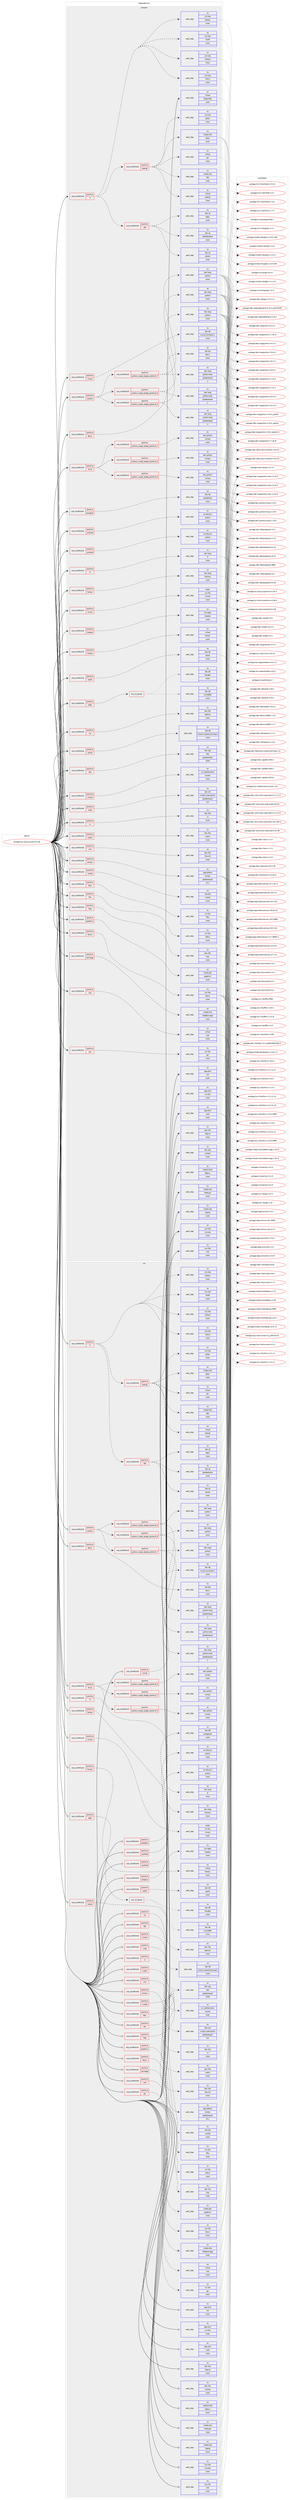 digraph prolog {

# *************
# Graph options
# *************

newrank=true;
concentrate=true;
compound=true;
graph [rankdir=LR,fontname=Helvetica,fontsize=10,ranksep=1.5];#, ranksep=2.5, nodesep=0.2];
edge  [arrowhead=vee];
node  [fontname=Helvetica,fontsize=10];

# **********
# The ebuild
# **********

subgraph cluster_leftcol {
color=gray;
label=<<i>ebuild</i>>;
id [label="portage://sci-physics/root-6.22.06", color=red, width=4, href="../sci-physics/root-6.22.06.svg"];
}

# ****************
# The dependencies
# ****************

subgraph cluster_midcol {
color=gray;
label=<<i>dependencies</i>>;
subgraph cluster_compile {
fillcolor="#eeeeee";
style=filled;
label=<<i>compile</i>>;
subgraph cond2473 {
dependency8739 [label=<<TABLE BORDER="0" CELLBORDER="1" CELLSPACING="0" CELLPADDING="4"><TR><TD ROWSPAN="3" CELLPADDING="10">use_conditional</TD></TR><TR><TD>positive</TD></TR><TR><TD>R</TD></TR></TABLE>>, shape=none, color=red];
subgraph pack6188 {
dependency8740 [label=<<TABLE BORDER="0" CELLBORDER="1" CELLSPACING="0" CELLPADDING="4" WIDTH="220"><TR><TD ROWSPAN="6" CELLPADDING="30">pack_dep</TD></TR><TR><TD WIDTH="110">no</TD></TR><TR><TD>dev-lang</TD></TR><TR><TD>R</TD></TR><TR><TD>none</TD></TR><TR><TD></TD></TR></TABLE>>, shape=none, color=blue];
}
dependency8739:e -> dependency8740:w [weight=20,style="dashed",arrowhead="vee"];
}
id:e -> dependency8739:w [weight=20,style="solid",arrowhead="vee"];
subgraph cond2474 {
dependency8741 [label=<<TABLE BORDER="0" CELLBORDER="1" CELLSPACING="0" CELLPADDING="4"><TR><TD ROWSPAN="3" CELLPADDING="10">use_conditional</TD></TR><TR><TD>positive</TD></TR><TR><TD>X</TD></TR></TABLE>>, shape=none, color=red];
subgraph pack6189 {
dependency8742 [label=<<TABLE BORDER="0" CELLBORDER="1" CELLSPACING="0" CELLPADDING="4" WIDTH="220"><TR><TD ROWSPAN="6" CELLPADDING="30">pack_dep</TD></TR><TR><TD WIDTH="110">no</TD></TR><TR><TD>x11-libs</TD></TR><TR><TD>libX11</TD></TR><TR><TD>none</TD></TR><TR><TD></TD></TR></TABLE>>, shape=none, color=blue];
}
dependency8741:e -> dependency8742:w [weight=20,style="dashed",arrowhead="vee"];
subgraph pack6190 {
dependency8743 [label=<<TABLE BORDER="0" CELLBORDER="1" CELLSPACING="0" CELLPADDING="4" WIDTH="220"><TR><TD ROWSPAN="6" CELLPADDING="30">pack_dep</TD></TR><TR><TD WIDTH="110">no</TD></TR><TR><TD>x11-libs</TD></TR><TR><TD>libXext</TD></TR><TR><TD>none</TD></TR><TR><TD></TD></TR></TABLE>>, shape=none, color=blue];
}
dependency8741:e -> dependency8743:w [weight=20,style="dashed",arrowhead="vee"];
subgraph pack6191 {
dependency8744 [label=<<TABLE BORDER="0" CELLBORDER="1" CELLSPACING="0" CELLPADDING="4" WIDTH="220"><TR><TD ROWSPAN="6" CELLPADDING="30">pack_dep</TD></TR><TR><TD WIDTH="110">no</TD></TR><TR><TD>x11-libs</TD></TR><TR><TD>libXft</TD></TR><TR><TD>none</TD></TR><TR><TD></TD></TR></TABLE>>, shape=none, color=blue];
}
dependency8741:e -> dependency8744:w [weight=20,style="dashed",arrowhead="vee"];
subgraph pack6192 {
dependency8745 [label=<<TABLE BORDER="0" CELLBORDER="1" CELLSPACING="0" CELLPADDING="4" WIDTH="220"><TR><TD ROWSPAN="6" CELLPADDING="30">pack_dep</TD></TR><TR><TD WIDTH="110">no</TD></TR><TR><TD>x11-libs</TD></TR><TR><TD>libXpm</TD></TR><TR><TD>none</TD></TR><TR><TD></TD></TR></TABLE>>, shape=none, color=blue];
}
dependency8741:e -> dependency8745:w [weight=20,style="dashed",arrowhead="vee"];
subgraph cond2475 {
dependency8746 [label=<<TABLE BORDER="0" CELLBORDER="1" CELLSPACING="0" CELLPADDING="4"><TR><TD ROWSPAN="3" CELLPADDING="10">use_conditional</TD></TR><TR><TD>positive</TD></TR><TR><TD>opengl</TD></TR></TABLE>>, shape=none, color=red];
subgraph pack6193 {
dependency8747 [label=<<TABLE BORDER="0" CELLBORDER="1" CELLSPACING="0" CELLPADDING="4" WIDTH="220"><TR><TD ROWSPAN="6" CELLPADDING="30">pack_dep</TD></TR><TR><TD WIDTH="110">no</TD></TR><TR><TD>media-libs</TD></TR><TR><TD>ftgl</TD></TR><TR><TD>none</TD></TR><TR><TD></TD></TR></TABLE>>, shape=none, color=blue];
}
dependency8746:e -> dependency8747:w [weight=20,style="dashed",arrowhead="vee"];
subgraph pack6194 {
dependency8748 [label=<<TABLE BORDER="0" CELLBORDER="1" CELLSPACING="0" CELLPADDING="4" WIDTH="220"><TR><TD ROWSPAN="6" CELLPADDING="30">pack_dep</TD></TR><TR><TD WIDTH="110">no</TD></TR><TR><TD>media-libs</TD></TR><TR><TD>glew</TD></TR><TR><TD>none</TD></TR><TR><TD></TD></TR></TABLE>>, shape=none, color=blue];
}
dependency8746:e -> dependency8748:w [weight=20,style="dashed",arrowhead="vee"];
subgraph pack6195 {
dependency8749 [label=<<TABLE BORDER="0" CELLBORDER="1" CELLSPACING="0" CELLPADDING="4" WIDTH="220"><TR><TD ROWSPAN="6" CELLPADDING="30">pack_dep</TD></TR><TR><TD WIDTH="110">no</TD></TR><TR><TD>virtual</TD></TR><TR><TD>opengl</TD></TR><TR><TD>none</TD></TR><TR><TD></TD></TR></TABLE>>, shape=none, color=blue];
}
dependency8746:e -> dependency8749:w [weight=20,style="dashed",arrowhead="vee"];
subgraph pack6196 {
dependency8750 [label=<<TABLE BORDER="0" CELLBORDER="1" CELLSPACING="0" CELLPADDING="4" WIDTH="220"><TR><TD ROWSPAN="6" CELLPADDING="30">pack_dep</TD></TR><TR><TD WIDTH="110">no</TD></TR><TR><TD>virtual</TD></TR><TR><TD>glu</TD></TR><TR><TD>none</TD></TR><TR><TD></TD></TR></TABLE>>, shape=none, color=blue];
}
dependency8746:e -> dependency8750:w [weight=20,style="dashed",arrowhead="vee"];
subgraph pack6197 {
dependency8751 [label=<<TABLE BORDER="0" CELLBORDER="1" CELLSPACING="0" CELLPADDING="4" WIDTH="220"><TR><TD ROWSPAN="6" CELLPADDING="30">pack_dep</TD></TR><TR><TD WIDTH="110">no</TD></TR><TR><TD>x11-libs</TD></TR><TR><TD>gl2ps</TD></TR><TR><TD>none</TD></TR><TR><TD></TD></TR></TABLE>>, shape=none, color=blue];
}
dependency8746:e -> dependency8751:w [weight=20,style="dashed",arrowhead="vee"];
}
dependency8741:e -> dependency8746:w [weight=20,style="dashed",arrowhead="vee"];
subgraph cond2476 {
dependency8752 [label=<<TABLE BORDER="0" CELLBORDER="1" CELLSPACING="0" CELLPADDING="4"><TR><TD ROWSPAN="3" CELLPADDING="10">use_conditional</TD></TR><TR><TD>positive</TD></TR><TR><TD>qt5</TD></TR></TABLE>>, shape=none, color=red];
subgraph pack6198 {
dependency8753 [label=<<TABLE BORDER="0" CELLBORDER="1" CELLSPACING="0" CELLPADDING="4" WIDTH="220"><TR><TD ROWSPAN="6" CELLPADDING="30">pack_dep</TD></TR><TR><TD WIDTH="110">no</TD></TR><TR><TD>dev-qt</TD></TR><TR><TD>qtcore</TD></TR><TR><TD>none</TD></TR><TR><TD></TD></TR></TABLE>>, shape=none, color=blue];
}
dependency8752:e -> dependency8753:w [weight=20,style="dashed",arrowhead="vee"];
subgraph pack6199 {
dependency8754 [label=<<TABLE BORDER="0" CELLBORDER="1" CELLSPACING="0" CELLPADDING="4" WIDTH="220"><TR><TD ROWSPAN="6" CELLPADDING="30">pack_dep</TD></TR><TR><TD WIDTH="110">no</TD></TR><TR><TD>dev-qt</TD></TR><TR><TD>qtgui</TD></TR><TR><TD>none</TD></TR><TR><TD></TD></TR></TABLE>>, shape=none, color=blue];
}
dependency8752:e -> dependency8754:w [weight=20,style="dashed",arrowhead="vee"];
subgraph pack6200 {
dependency8755 [label=<<TABLE BORDER="0" CELLBORDER="1" CELLSPACING="0" CELLPADDING="4" WIDTH="220"><TR><TD ROWSPAN="6" CELLPADDING="30">pack_dep</TD></TR><TR><TD WIDTH="110">no</TD></TR><TR><TD>dev-qt</TD></TR><TR><TD>qtwebengine</TD></TR><TR><TD>none</TD></TR><TR><TD></TD></TR></TABLE>>, shape=none, color=blue];
}
dependency8752:e -> dependency8755:w [weight=20,style="dashed",arrowhead="vee"];
}
dependency8741:e -> dependency8752:w [weight=20,style="dashed",arrowhead="vee"];
}
id:e -> dependency8741:w [weight=20,style="solid",arrowhead="vee"];
subgraph cond2477 {
dependency8756 [label=<<TABLE BORDER="0" CELLBORDER="1" CELLSPACING="0" CELLPADDING="4"><TR><TD ROWSPAN="3" CELLPADDING="10">use_conditional</TD></TR><TR><TD>positive</TD></TR><TR><TD>asimage</TD></TR></TABLE>>, shape=none, color=red];
subgraph pack6201 {
dependency8757 [label=<<TABLE BORDER="0" CELLBORDER="1" CELLSPACING="0" CELLPADDING="4" WIDTH="220"><TR><TD ROWSPAN="6" CELLPADDING="30">pack_dep</TD></TR><TR><TD WIDTH="110">no</TD></TR><TR><TD>media-libs</TD></TR><TR><TD>libafterimage</TD></TR><TR><TD>none</TD></TR><TR><TD></TD></TR></TABLE>>, shape=none, color=blue];
}
dependency8756:e -> dependency8757:w [weight=20,style="dashed",arrowhead="vee"];
}
id:e -> dependency8756:w [weight=20,style="solid",arrowhead="vee"];
subgraph cond2478 {
dependency8758 [label=<<TABLE BORDER="0" CELLBORDER="1" CELLSPACING="0" CELLPADDING="4"><TR><TD ROWSPAN="3" CELLPADDING="10">use_conditional</TD></TR><TR><TD>positive</TD></TR><TR><TD>cuda</TD></TR></TABLE>>, shape=none, color=red];
subgraph pack6202 {
dependency8759 [label=<<TABLE BORDER="0" CELLBORDER="1" CELLSPACING="0" CELLPADDING="4" WIDTH="220"><TR><TD ROWSPAN="6" CELLPADDING="30">pack_dep</TD></TR><TR><TD WIDTH="110">no</TD></TR><TR><TD>dev-util</TD></TR><TR><TD>nvidia-cuda-toolkit</TD></TR><TR><TD>greaterequal</TD></TR><TR><TD>9.0</TD></TR></TABLE>>, shape=none, color=blue];
}
dependency8758:e -> dependency8759:w [weight=20,style="dashed",arrowhead="vee"];
}
id:e -> dependency8758:w [weight=20,style="solid",arrowhead="vee"];
subgraph cond2479 {
dependency8760 [label=<<TABLE BORDER="0" CELLBORDER="1" CELLSPACING="0" CELLPADDING="4"><TR><TD ROWSPAN="3" CELLPADDING="10">use_conditional</TD></TR><TR><TD>positive</TD></TR><TR><TD>cudnn</TD></TR></TABLE>>, shape=none, color=red];
subgraph pack6203 {
dependency8761 [label=<<TABLE BORDER="0" CELLBORDER="1" CELLSPACING="0" CELLPADDING="4" WIDTH="220"><TR><TD ROWSPAN="6" CELLPADDING="30">pack_dep</TD></TR><TR><TD WIDTH="110">no</TD></TR><TR><TD>dev-libs</TD></TR><TR><TD>cudnn</TD></TR><TR><TD>none</TD></TR><TR><TD></TD></TR></TABLE>>, shape=none, color=blue];
}
dependency8760:e -> dependency8761:w [weight=20,style="dashed",arrowhead="vee"];
}
id:e -> dependency8760:w [weight=20,style="solid",arrowhead="vee"];
subgraph cond2480 {
dependency8762 [label=<<TABLE BORDER="0" CELLBORDER="1" CELLSPACING="0" CELLPADDING="4"><TR><TD ROWSPAN="3" CELLPADDING="10">use_conditional</TD></TR><TR><TD>positive</TD></TR><TR><TD>davix</TD></TR></TABLE>>, shape=none, color=red];
subgraph pack6204 {
dependency8763 [label=<<TABLE BORDER="0" CELLBORDER="1" CELLSPACING="0" CELLPADDING="4" WIDTH="220"><TR><TD ROWSPAN="6" CELLPADDING="30">pack_dep</TD></TR><TR><TD WIDTH="110">no</TD></TR><TR><TD>net-libs</TD></TR><TR><TD>davix</TD></TR><TR><TD>none</TD></TR><TR><TD></TD></TR></TABLE>>, shape=none, color=blue];
}
dependency8762:e -> dependency8763:w [weight=20,style="dashed",arrowhead="vee"];
}
id:e -> dependency8762:w [weight=20,style="solid",arrowhead="vee"];
subgraph cond2481 {
dependency8764 [label=<<TABLE BORDER="0" CELLBORDER="1" CELLSPACING="0" CELLPADDING="4"><TR><TD ROWSPAN="3" CELLPADDING="10">use_conditional</TD></TR><TR><TD>positive</TD></TR><TR><TD>emacs</TD></TR></TABLE>>, shape=none, color=red];
subgraph pack6205 {
dependency8765 [label=<<TABLE BORDER="0" CELLBORDER="1" CELLSPACING="0" CELLPADDING="4" WIDTH="220"><TR><TD ROWSPAN="6" CELLPADDING="30">pack_dep</TD></TR><TR><TD WIDTH="110">no</TD></TR><TR><TD>app-editors</TD></TR><TR><TD>emacs</TD></TR><TR><TD>greaterequal</TD></TR><TR><TD>23.1</TD></TR></TABLE>>, shape=none, color=blue];
}
dependency8764:e -> dependency8765:w [weight=20,style="dashed",arrowhead="vee"];
}
id:e -> dependency8764:w [weight=20,style="solid",arrowhead="vee"];
subgraph cond2482 {
dependency8766 [label=<<TABLE BORDER="0" CELLBORDER="1" CELLSPACING="0" CELLPADDING="4"><TR><TD ROWSPAN="3" CELLPADDING="10">use_conditional</TD></TR><TR><TD>positive</TD></TR><TR><TD>fftw</TD></TR></TABLE>>, shape=none, color=red];
subgraph pack6206 {
dependency8767 [label=<<TABLE BORDER="0" CELLBORDER="1" CELLSPACING="0" CELLPADDING="4" WIDTH="220"><TR><TD ROWSPAN="6" CELLPADDING="30">pack_dep</TD></TR><TR><TD WIDTH="110">no</TD></TR><TR><TD>sci-libs</TD></TR><TR><TD>fftw</TD></TR><TR><TD>none</TD></TR><TR><TD></TD></TR></TABLE>>, shape=none, color=blue];
}
dependency8766:e -> dependency8767:w [weight=20,style="dashed",arrowhead="vee"];
}
id:e -> dependency8766:w [weight=20,style="solid",arrowhead="vee"];
subgraph cond2483 {
dependency8768 [label=<<TABLE BORDER="0" CELLBORDER="1" CELLSPACING="0" CELLPADDING="4"><TR><TD ROWSPAN="3" CELLPADDING="10">use_conditional</TD></TR><TR><TD>positive</TD></TR><TR><TD>fits</TD></TR></TABLE>>, shape=none, color=red];
subgraph pack6207 {
dependency8769 [label=<<TABLE BORDER="0" CELLBORDER="1" CELLSPACING="0" CELLPADDING="4" WIDTH="220"><TR><TD ROWSPAN="6" CELLPADDING="30">pack_dep</TD></TR><TR><TD WIDTH="110">no</TD></TR><TR><TD>sci-libs</TD></TR><TR><TD>cfitsio</TD></TR><TR><TD>none</TD></TR><TR><TD></TD></TR></TABLE>>, shape=none, color=blue];
}
dependency8768:e -> dependency8769:w [weight=20,style="dashed",arrowhead="vee"];
}
id:e -> dependency8768:w [weight=20,style="solid",arrowhead="vee"];
subgraph cond2484 {
dependency8770 [label=<<TABLE BORDER="0" CELLBORDER="1" CELLSPACING="0" CELLPADDING="4"><TR><TD ROWSPAN="3" CELLPADDING="10">use_conditional</TD></TR><TR><TD>positive</TD></TR><TR><TD>fortran</TD></TR></TABLE>>, shape=none, color=red];
subgraph pack6208 {
dependency8771 [label=<<TABLE BORDER="0" CELLBORDER="1" CELLSPACING="0" CELLPADDING="4" WIDTH="220"><TR><TD ROWSPAN="6" CELLPADDING="30">pack_dep</TD></TR><TR><TD WIDTH="110">no</TD></TR><TR><TD>dev-lang</TD></TR><TR><TD>cfortran</TD></TR><TR><TD>none</TD></TR><TR><TD></TD></TR></TABLE>>, shape=none, color=blue];
}
dependency8770:e -> dependency8771:w [weight=20,style="dashed",arrowhead="vee"];
}
id:e -> dependency8770:w [weight=20,style="solid",arrowhead="vee"];
subgraph cond2485 {
dependency8772 [label=<<TABLE BORDER="0" CELLBORDER="1" CELLSPACING="0" CELLPADDING="4"><TR><TD ROWSPAN="3" CELLPADDING="10">use_conditional</TD></TR><TR><TD>positive</TD></TR><TR><TD>fortran</TD></TR></TABLE>>, shape=none, color=red];
subgraph pack6209 {
dependency8773 [label=<<TABLE BORDER="0" CELLBORDER="1" CELLSPACING="0" CELLPADDING="4" WIDTH="220"><TR><TD ROWSPAN="6" CELLPADDING="30">pack_dep</TD></TR><TR><TD WIDTH="110">no</TD></TR><TR><TD>virtual</TD></TR><TR><TD>fortran</TD></TR><TR><TD>none</TD></TR><TR><TD></TD></TR></TABLE>>, shape=none, color=blue];
}
dependency8772:e -> dependency8773:w [weight=20,style="dashed",arrowhead="vee"];
}
id:e -> dependency8772:w [weight=20,style="solid",arrowhead="vee"];
subgraph cond2486 {
dependency8774 [label=<<TABLE BORDER="0" CELLBORDER="1" CELLSPACING="0" CELLPADDING="4"><TR><TD ROWSPAN="3" CELLPADDING="10">use_conditional</TD></TR><TR><TD>positive</TD></TR><TR><TD>graphviz</TD></TR></TABLE>>, shape=none, color=red];
subgraph pack6210 {
dependency8775 [label=<<TABLE BORDER="0" CELLBORDER="1" CELLSPACING="0" CELLPADDING="4" WIDTH="220"><TR><TD ROWSPAN="6" CELLPADDING="30">pack_dep</TD></TR><TR><TD WIDTH="110">no</TD></TR><TR><TD>media-gfx</TD></TR><TR><TD>graphviz</TD></TR><TR><TD>none</TD></TR><TR><TD></TD></TR></TABLE>>, shape=none, color=blue];
}
dependency8774:e -> dependency8775:w [weight=20,style="dashed",arrowhead="vee"];
}
id:e -> dependency8774:w [weight=20,style="solid",arrowhead="vee"];
subgraph cond2487 {
dependency8776 [label=<<TABLE BORDER="0" CELLBORDER="1" CELLSPACING="0" CELLPADDING="4"><TR><TD ROWSPAN="3" CELLPADDING="10">use_conditional</TD></TR><TR><TD>positive</TD></TR><TR><TD>gsl</TD></TR></TABLE>>, shape=none, color=red];
subgraph pack6211 {
dependency8777 [label=<<TABLE BORDER="0" CELLBORDER="1" CELLSPACING="0" CELLPADDING="4" WIDTH="220"><TR><TD ROWSPAN="6" CELLPADDING="30">pack_dep</TD></TR><TR><TD WIDTH="110">no</TD></TR><TR><TD>sci-libs</TD></TR><TR><TD>gsl</TD></TR><TR><TD>none</TD></TR><TR><TD></TD></TR></TABLE>>, shape=none, color=blue];
}
dependency8776:e -> dependency8777:w [weight=20,style="dashed",arrowhead="vee"];
}
id:e -> dependency8776:w [weight=20,style="solid",arrowhead="vee"];
subgraph cond2488 {
dependency8778 [label=<<TABLE BORDER="0" CELLBORDER="1" CELLSPACING="0" CELLPADDING="4"><TR><TD ROWSPAN="3" CELLPADDING="10">use_conditional</TD></TR><TR><TD>positive</TD></TR><TR><TD>http</TD></TR></TABLE>>, shape=none, color=red];
subgraph pack6212 {
dependency8779 [label=<<TABLE BORDER="0" CELLBORDER="1" CELLSPACING="0" CELLPADDING="4" WIDTH="220"><TR><TD ROWSPAN="6" CELLPADDING="30">pack_dep</TD></TR><TR><TD WIDTH="110">no</TD></TR><TR><TD>dev-libs</TD></TR><TR><TD>fcgi</TD></TR><TR><TD>none</TD></TR><TR><TD></TD></TR></TABLE>>, shape=none, color=blue];
}
dependency8778:e -> dependency8779:w [weight=20,style="dashed",arrowhead="vee"];
}
id:e -> dependency8778:w [weight=20,style="solid",arrowhead="vee"];
subgraph cond2489 {
dependency8780 [label=<<TABLE BORDER="0" CELLBORDER="1" CELLSPACING="0" CELLPADDING="4"><TR><TD ROWSPAN="3" CELLPADDING="10">use_conditional</TD></TR><TR><TD>positive</TD></TR><TR><TD>libcxx</TD></TR></TABLE>>, shape=none, color=red];
subgraph pack6213 {
dependency8781 [label=<<TABLE BORDER="0" CELLBORDER="1" CELLSPACING="0" CELLPADDING="4" WIDTH="220"><TR><TD ROWSPAN="6" CELLPADDING="30">pack_dep</TD></TR><TR><TD WIDTH="110">no</TD></TR><TR><TD>sys-libs</TD></TR><TR><TD>libcxx</TD></TR><TR><TD>none</TD></TR><TR><TD></TD></TR></TABLE>>, shape=none, color=blue];
}
dependency8780:e -> dependency8781:w [weight=20,style="dashed",arrowhead="vee"];
}
id:e -> dependency8780:w [weight=20,style="solid",arrowhead="vee"];
subgraph cond2490 {
dependency8782 [label=<<TABLE BORDER="0" CELLBORDER="1" CELLSPACING="0" CELLPADDING="4"><TR><TD ROWSPAN="3" CELLPADDING="10">use_conditional</TD></TR><TR><TD>positive</TD></TR><TR><TD>minuit</TD></TR></TABLE>>, shape=none, color=red];
subgraph pack6214 {
dependency8783 [label=<<TABLE BORDER="0" CELLBORDER="1" CELLSPACING="0" CELLPADDING="4" WIDTH="220"><TR><TD ROWSPAN="6" CELLPADDING="30">pack_dep</TD></TR><TR><TD WIDTH="110">weak</TD></TR><TR><TD>sci-libs</TD></TR><TR><TD>minuit</TD></TR><TR><TD>none</TD></TR><TR><TD></TD></TR></TABLE>>, shape=none, color=blue];
}
dependency8782:e -> dependency8783:w [weight=20,style="dashed",arrowhead="vee"];
}
id:e -> dependency8782:w [weight=20,style="solid",arrowhead="vee"];
subgraph cond2491 {
dependency8784 [label=<<TABLE BORDER="0" CELLBORDER="1" CELLSPACING="0" CELLPADDING="4"><TR><TD ROWSPAN="3" CELLPADDING="10">use_conditional</TD></TR><TR><TD>positive</TD></TR><TR><TD>mpi</TD></TR></TABLE>>, shape=none, color=red];
subgraph pack6215 {
dependency8785 [label=<<TABLE BORDER="0" CELLBORDER="1" CELLSPACING="0" CELLPADDING="4" WIDTH="220"><TR><TD ROWSPAN="6" CELLPADDING="30">pack_dep</TD></TR><TR><TD WIDTH="110">no</TD></TR><TR><TD>virtual</TD></TR><TR><TD>mpi</TD></TR><TR><TD>none</TD></TR><TR><TD></TD></TR></TABLE>>, shape=none, color=blue];
}
dependency8784:e -> dependency8785:w [weight=20,style="dashed",arrowhead="vee"];
}
id:e -> dependency8784:w [weight=20,style="solid",arrowhead="vee"];
subgraph cond2492 {
dependency8786 [label=<<TABLE BORDER="0" CELLBORDER="1" CELLSPACING="0" CELLPADDING="4"><TR><TD ROWSPAN="3" CELLPADDING="10">use_conditional</TD></TR><TR><TD>positive</TD></TR><TR><TD>mysql</TD></TR></TABLE>>, shape=none, color=red];
subgraph pack6216 {
dependency8787 [label=<<TABLE BORDER="0" CELLBORDER="1" CELLSPACING="0" CELLPADDING="4" WIDTH="220"><TR><TD ROWSPAN="6" CELLPADDING="30">pack_dep</TD></TR><TR><TD WIDTH="110">no</TD></TR><TR><TD>dev-db</TD></TR><TR><TD>mysql-connector-c</TD></TR><TR><TD>none</TD></TR><TR><TD></TD></TR></TABLE>>, shape=none, color=blue];
}
dependency8786:e -> dependency8787:w [weight=20,style="dashed",arrowhead="vee"];
}
id:e -> dependency8786:w [weight=20,style="solid",arrowhead="vee"];
subgraph cond2493 {
dependency8788 [label=<<TABLE BORDER="0" CELLBORDER="1" CELLSPACING="0" CELLPADDING="4"><TR><TD ROWSPAN="3" CELLPADDING="10">use_conditional</TD></TR><TR><TD>positive</TD></TR><TR><TD>odbc</TD></TR></TABLE>>, shape=none, color=red];
subgraph any69 {
dependency8789 [label=<<TABLE BORDER="0" CELLBORDER="1" CELLSPACING="0" CELLPADDING="4"><TR><TD CELLPADDING="10">any_of_group</TD></TR></TABLE>>, shape=none, color=red];subgraph pack6217 {
dependency8790 [label=<<TABLE BORDER="0" CELLBORDER="1" CELLSPACING="0" CELLPADDING="4" WIDTH="220"><TR><TD ROWSPAN="6" CELLPADDING="30">pack_dep</TD></TR><TR><TD WIDTH="110">no</TD></TR><TR><TD>dev-db</TD></TR><TR><TD>libiodbc</TD></TR><TR><TD>none</TD></TR><TR><TD></TD></TR></TABLE>>, shape=none, color=blue];
}
dependency8789:e -> dependency8790:w [weight=20,style="dotted",arrowhead="oinv"];
subgraph pack6218 {
dependency8791 [label=<<TABLE BORDER="0" CELLBORDER="1" CELLSPACING="0" CELLPADDING="4" WIDTH="220"><TR><TD ROWSPAN="6" CELLPADDING="30">pack_dep</TD></TR><TR><TD WIDTH="110">no</TD></TR><TR><TD>dev-db</TD></TR><TR><TD>unixODBC</TD></TR><TR><TD>none</TD></TR><TR><TD></TD></TR></TABLE>>, shape=none, color=blue];
}
dependency8789:e -> dependency8791:w [weight=20,style="dotted",arrowhead="oinv"];
}
dependency8788:e -> dependency8789:w [weight=20,style="dashed",arrowhead="vee"];
}
id:e -> dependency8788:w [weight=20,style="solid",arrowhead="vee"];
subgraph cond2494 {
dependency8792 [label=<<TABLE BORDER="0" CELLBORDER="1" CELLSPACING="0" CELLPADDING="4"><TR><TD ROWSPAN="3" CELLPADDING="10">use_conditional</TD></TR><TR><TD>positive</TD></TR><TR><TD>oracle</TD></TR></TABLE>>, shape=none, color=red];
subgraph pack6219 {
dependency8793 [label=<<TABLE BORDER="0" CELLBORDER="1" CELLSPACING="0" CELLPADDING="4" WIDTH="220"><TR><TD ROWSPAN="6" CELLPADDING="30">pack_dep</TD></TR><TR><TD WIDTH="110">no</TD></TR><TR><TD>dev-db</TD></TR><TR><TD>oracle-instantclient-basic</TD></TR><TR><TD>none</TD></TR><TR><TD></TD></TR></TABLE>>, shape=none, color=blue];
}
dependency8792:e -> dependency8793:w [weight=20,style="dashed",arrowhead="vee"];
}
id:e -> dependency8792:w [weight=20,style="solid",arrowhead="vee"];
subgraph cond2495 {
dependency8794 [label=<<TABLE BORDER="0" CELLBORDER="1" CELLSPACING="0" CELLPADDING="4"><TR><TD ROWSPAN="3" CELLPADDING="10">use_conditional</TD></TR><TR><TD>positive</TD></TR><TR><TD>postgres</TD></TR></TABLE>>, shape=none, color=red];
subgraph pack6220 {
dependency8795 [label=<<TABLE BORDER="0" CELLBORDER="1" CELLSPACING="0" CELLPADDING="4" WIDTH="220"><TR><TD ROWSPAN="6" CELLPADDING="30">pack_dep</TD></TR><TR><TD WIDTH="110">no</TD></TR><TR><TD>dev-db</TD></TR><TR><TD>postgresql</TD></TR><TR><TD>none</TD></TR><TR><TD></TD></TR></TABLE>>, shape=none, color=blue];
}
dependency8794:e -> dependency8795:w [weight=20,style="dashed",arrowhead="vee"];
}
id:e -> dependency8794:w [weight=20,style="solid",arrowhead="vee"];
subgraph cond2496 {
dependency8796 [label=<<TABLE BORDER="0" CELLBORDER="1" CELLSPACING="0" CELLPADDING="4"><TR><TD ROWSPAN="3" CELLPADDING="10">use_conditional</TD></TR><TR><TD>positive</TD></TR><TR><TD>pythia6</TD></TR></TABLE>>, shape=none, color=red];
subgraph pack6221 {
dependency8797 [label=<<TABLE BORDER="0" CELLBORDER="1" CELLSPACING="0" CELLPADDING="4" WIDTH="220"><TR><TD ROWSPAN="6" CELLPADDING="30">pack_dep</TD></TR><TR><TD WIDTH="110">no</TD></TR><TR><TD>sci-physics</TD></TR><TR><TD>pythia</TD></TR><TR><TD>none</TD></TR><TR><TD></TD></TR></TABLE>>, shape=none, color=blue];
}
dependency8796:e -> dependency8797:w [weight=20,style="dashed",arrowhead="vee"];
}
id:e -> dependency8796:w [weight=20,style="solid",arrowhead="vee"];
subgraph cond2497 {
dependency8798 [label=<<TABLE BORDER="0" CELLBORDER="1" CELLSPACING="0" CELLPADDING="4"><TR><TD ROWSPAN="3" CELLPADDING="10">use_conditional</TD></TR><TR><TD>positive</TD></TR><TR><TD>pythia8</TD></TR></TABLE>>, shape=none, color=red];
subgraph pack6222 {
dependency8799 [label=<<TABLE BORDER="0" CELLBORDER="1" CELLSPACING="0" CELLPADDING="4" WIDTH="220"><TR><TD ROWSPAN="6" CELLPADDING="30">pack_dep</TD></TR><TR><TD WIDTH="110">no</TD></TR><TR><TD>sci-physics</TD></TR><TR><TD>pythia</TD></TR><TR><TD>none</TD></TR><TR><TD></TD></TR></TABLE>>, shape=none, color=blue];
}
dependency8798:e -> dependency8799:w [weight=20,style="dashed",arrowhead="vee"];
}
id:e -> dependency8798:w [weight=20,style="solid",arrowhead="vee"];
subgraph cond2498 {
dependency8800 [label=<<TABLE BORDER="0" CELLBORDER="1" CELLSPACING="0" CELLPADDING="4"><TR><TD ROWSPAN="3" CELLPADDING="10">use_conditional</TD></TR><TR><TD>positive</TD></TR><TR><TD>python</TD></TR></TABLE>>, shape=none, color=red];
subgraph cond2499 {
dependency8801 [label=<<TABLE BORDER="0" CELLBORDER="1" CELLSPACING="0" CELLPADDING="4"><TR><TD ROWSPAN="3" CELLPADDING="10">use_conditional</TD></TR><TR><TD>positive</TD></TR><TR><TD>python_single_target_python3_7</TD></TR></TABLE>>, shape=none, color=red];
subgraph pack6223 {
dependency8802 [label=<<TABLE BORDER="0" CELLBORDER="1" CELLSPACING="0" CELLPADDING="4" WIDTH="220"><TR><TD ROWSPAN="6" CELLPADDING="30">pack_dep</TD></TR><TR><TD WIDTH="110">no</TD></TR><TR><TD>dev-lang</TD></TR><TR><TD>python</TD></TR><TR><TD>none</TD></TR><TR><TD></TD></TR></TABLE>>, shape=none, color=blue];
}
dependency8801:e -> dependency8802:w [weight=20,style="dashed",arrowhead="vee"];
subgraph pack6224 {
dependency8803 [label=<<TABLE BORDER="0" CELLBORDER="1" CELLSPACING="0" CELLPADDING="4" WIDTH="220"><TR><TD ROWSPAN="6" CELLPADDING="30">pack_dep</TD></TR><TR><TD WIDTH="110">no</TD></TR><TR><TD>dev-lang</TD></TR><TR><TD>python-exec</TD></TR><TR><TD>greaterequal</TD></TR><TR><TD>2</TD></TR></TABLE>>, shape=none, color=blue];
}
dependency8801:e -> dependency8803:w [weight=20,style="dashed",arrowhead="vee"];
}
dependency8800:e -> dependency8801:w [weight=20,style="dashed",arrowhead="vee"];
subgraph cond2500 {
dependency8804 [label=<<TABLE BORDER="0" CELLBORDER="1" CELLSPACING="0" CELLPADDING="4"><TR><TD ROWSPAN="3" CELLPADDING="10">use_conditional</TD></TR><TR><TD>positive</TD></TR><TR><TD>python_single_target_python3_8</TD></TR></TABLE>>, shape=none, color=red];
subgraph pack6225 {
dependency8805 [label=<<TABLE BORDER="0" CELLBORDER="1" CELLSPACING="0" CELLPADDING="4" WIDTH="220"><TR><TD ROWSPAN="6" CELLPADDING="30">pack_dep</TD></TR><TR><TD WIDTH="110">no</TD></TR><TR><TD>dev-lang</TD></TR><TR><TD>python</TD></TR><TR><TD>none</TD></TR><TR><TD></TD></TR></TABLE>>, shape=none, color=blue];
}
dependency8804:e -> dependency8805:w [weight=20,style="dashed",arrowhead="vee"];
subgraph pack6226 {
dependency8806 [label=<<TABLE BORDER="0" CELLBORDER="1" CELLSPACING="0" CELLPADDING="4" WIDTH="220"><TR><TD ROWSPAN="6" CELLPADDING="30">pack_dep</TD></TR><TR><TD WIDTH="110">no</TD></TR><TR><TD>dev-lang</TD></TR><TR><TD>python-exec</TD></TR><TR><TD>greaterequal</TD></TR><TR><TD>2</TD></TR></TABLE>>, shape=none, color=blue];
}
dependency8804:e -> dependency8806:w [weight=20,style="dashed",arrowhead="vee"];
}
dependency8800:e -> dependency8804:w [weight=20,style="dashed",arrowhead="vee"];
subgraph cond2501 {
dependency8807 [label=<<TABLE BORDER="0" CELLBORDER="1" CELLSPACING="0" CELLPADDING="4"><TR><TD ROWSPAN="3" CELLPADDING="10">use_conditional</TD></TR><TR><TD>positive</TD></TR><TR><TD>python_single_target_python3_9</TD></TR></TABLE>>, shape=none, color=red];
subgraph pack6227 {
dependency8808 [label=<<TABLE BORDER="0" CELLBORDER="1" CELLSPACING="0" CELLPADDING="4" WIDTH="220"><TR><TD ROWSPAN="6" CELLPADDING="30">pack_dep</TD></TR><TR><TD WIDTH="110">no</TD></TR><TR><TD>dev-lang</TD></TR><TR><TD>python</TD></TR><TR><TD>none</TD></TR><TR><TD></TD></TR></TABLE>>, shape=none, color=blue];
}
dependency8807:e -> dependency8808:w [weight=20,style="dashed",arrowhead="vee"];
subgraph pack6228 {
dependency8809 [label=<<TABLE BORDER="0" CELLBORDER="1" CELLSPACING="0" CELLPADDING="4" WIDTH="220"><TR><TD ROWSPAN="6" CELLPADDING="30">pack_dep</TD></TR><TR><TD WIDTH="110">no</TD></TR><TR><TD>dev-lang</TD></TR><TR><TD>python-exec</TD></TR><TR><TD>greaterequal</TD></TR><TR><TD>2</TD></TR></TABLE>>, shape=none, color=blue];
}
dependency8807:e -> dependency8809:w [weight=20,style="dashed",arrowhead="vee"];
}
dependency8800:e -> dependency8807:w [weight=20,style="dashed",arrowhead="vee"];
}
id:e -> dependency8800:w [weight=20,style="solid",arrowhead="vee"];
subgraph cond2502 {
dependency8810 [label=<<TABLE BORDER="0" CELLBORDER="1" CELLSPACING="0" CELLPADDING="4"><TR><TD ROWSPAN="3" CELLPADDING="10">use_conditional</TD></TR><TR><TD>positive</TD></TR><TR><TD>shadow</TD></TR></TABLE>>, shape=none, color=red];
subgraph pack6229 {
dependency8811 [label=<<TABLE BORDER="0" CELLBORDER="1" CELLSPACING="0" CELLPADDING="4" WIDTH="220"><TR><TD ROWSPAN="6" CELLPADDING="30">pack_dep</TD></TR><TR><TD WIDTH="110">no</TD></TR><TR><TD>sys-apps</TD></TR><TR><TD>shadow</TD></TR><TR><TD>none</TD></TR><TR><TD></TD></TR></TABLE>>, shape=none, color=blue];
}
dependency8810:e -> dependency8811:w [weight=20,style="dashed",arrowhead="vee"];
}
id:e -> dependency8810:w [weight=20,style="solid",arrowhead="vee"];
subgraph cond2503 {
dependency8812 [label=<<TABLE BORDER="0" CELLBORDER="1" CELLSPACING="0" CELLPADDING="4"><TR><TD ROWSPAN="3" CELLPADDING="10">use_conditional</TD></TR><TR><TD>positive</TD></TR><TR><TD>sqlite</TD></TR></TABLE>>, shape=none, color=red];
subgraph pack6230 {
dependency8813 [label=<<TABLE BORDER="0" CELLBORDER="1" CELLSPACING="0" CELLPADDING="4" WIDTH="220"><TR><TD ROWSPAN="6" CELLPADDING="30">pack_dep</TD></TR><TR><TD WIDTH="110">no</TD></TR><TR><TD>dev-db</TD></TR><TR><TD>sqlite</TD></TR><TR><TD>none</TD></TR><TR><TD></TD></TR></TABLE>>, shape=none, color=blue];
}
dependency8812:e -> dependency8813:w [weight=20,style="dashed",arrowhead="vee"];
}
id:e -> dependency8812:w [weight=20,style="solid",arrowhead="vee"];
subgraph cond2504 {
dependency8814 [label=<<TABLE BORDER="0" CELLBORDER="1" CELLSPACING="0" CELLPADDING="4"><TR><TD ROWSPAN="3" CELLPADDING="10">use_conditional</TD></TR><TR><TD>positive</TD></TR><TR><TD>ssl</TD></TR></TABLE>>, shape=none, color=red];
subgraph pack6231 {
dependency8815 [label=<<TABLE BORDER="0" CELLBORDER="1" CELLSPACING="0" CELLPADDING="4" WIDTH="220"><TR><TD ROWSPAN="6" CELLPADDING="30">pack_dep</TD></TR><TR><TD WIDTH="110">no</TD></TR><TR><TD>dev-libs</TD></TR><TR><TD>openssl</TD></TR><TR><TD>none</TD></TR><TR><TD></TD></TR></TABLE>>, shape=none, color=blue];
}
dependency8814:e -> dependency8815:w [weight=20,style="dashed",arrowhead="vee"];
}
id:e -> dependency8814:w [weight=20,style="solid",arrowhead="vee"];
subgraph cond2505 {
dependency8816 [label=<<TABLE BORDER="0" CELLBORDER="1" CELLSPACING="0" CELLPADDING="4"><TR><TD ROWSPAN="3" CELLPADDING="10">use_conditional</TD></TR><TR><TD>positive</TD></TR><TR><TD>tbb</TD></TR></TABLE>>, shape=none, color=red];
subgraph pack6232 {
dependency8817 [label=<<TABLE BORDER="0" CELLBORDER="1" CELLSPACING="0" CELLPADDING="4" WIDTH="220"><TR><TD ROWSPAN="6" CELLPADDING="30">pack_dep</TD></TR><TR><TD WIDTH="110">no</TD></TR><TR><TD>dev-cpp</TD></TR><TR><TD>tbb</TD></TR><TR><TD>greaterequal</TD></TR><TR><TD>2018</TD></TR></TABLE>>, shape=none, color=blue];
}
dependency8816:e -> dependency8817:w [weight=20,style="dashed",arrowhead="vee"];
}
id:e -> dependency8816:w [weight=20,style="solid",arrowhead="vee"];
subgraph cond2506 {
dependency8818 [label=<<TABLE BORDER="0" CELLBORDER="1" CELLSPACING="0" CELLPADDING="4"><TR><TD ROWSPAN="3" CELLPADDING="10">use_conditional</TD></TR><TR><TD>positive</TD></TR><TR><TD>tmva</TD></TR></TABLE>>, shape=none, color=red];
subgraph cond2507 {
dependency8819 [label=<<TABLE BORDER="0" CELLBORDER="1" CELLSPACING="0" CELLPADDING="4"><TR><TD ROWSPAN="3" CELLPADDING="10">use_conditional</TD></TR><TR><TD>positive</TD></TR><TR><TD>python_single_target_python3_7</TD></TR></TABLE>>, shape=none, color=red];
subgraph pack6233 {
dependency8820 [label=<<TABLE BORDER="0" CELLBORDER="1" CELLSPACING="0" CELLPADDING="4" WIDTH="220"><TR><TD ROWSPAN="6" CELLPADDING="30">pack_dep</TD></TR><TR><TD WIDTH="110">no</TD></TR><TR><TD>dev-python</TD></TR><TR><TD>numpy</TD></TR><TR><TD>none</TD></TR><TR><TD></TD></TR></TABLE>>, shape=none, color=blue];
}
dependency8819:e -> dependency8820:w [weight=20,style="dashed",arrowhead="vee"];
}
dependency8818:e -> dependency8819:w [weight=20,style="dashed",arrowhead="vee"];
subgraph cond2508 {
dependency8821 [label=<<TABLE BORDER="0" CELLBORDER="1" CELLSPACING="0" CELLPADDING="4"><TR><TD ROWSPAN="3" CELLPADDING="10">use_conditional</TD></TR><TR><TD>positive</TD></TR><TR><TD>python_single_target_python3_8</TD></TR></TABLE>>, shape=none, color=red];
subgraph pack6234 {
dependency8822 [label=<<TABLE BORDER="0" CELLBORDER="1" CELLSPACING="0" CELLPADDING="4" WIDTH="220"><TR><TD ROWSPAN="6" CELLPADDING="30">pack_dep</TD></TR><TR><TD WIDTH="110">no</TD></TR><TR><TD>dev-python</TD></TR><TR><TD>numpy</TD></TR><TR><TD>none</TD></TR><TR><TD></TD></TR></TABLE>>, shape=none, color=blue];
}
dependency8821:e -> dependency8822:w [weight=20,style="dashed",arrowhead="vee"];
}
dependency8818:e -> dependency8821:w [weight=20,style="dashed",arrowhead="vee"];
subgraph cond2509 {
dependency8823 [label=<<TABLE BORDER="0" CELLBORDER="1" CELLSPACING="0" CELLPADDING="4"><TR><TD ROWSPAN="3" CELLPADDING="10">use_conditional</TD></TR><TR><TD>positive</TD></TR><TR><TD>python_single_target_python3_9</TD></TR></TABLE>>, shape=none, color=red];
subgraph pack6235 {
dependency8824 [label=<<TABLE BORDER="0" CELLBORDER="1" CELLSPACING="0" CELLPADDING="4" WIDTH="220"><TR><TD ROWSPAN="6" CELLPADDING="30">pack_dep</TD></TR><TR><TD WIDTH="110">no</TD></TR><TR><TD>dev-python</TD></TR><TR><TD>numpy</TD></TR><TR><TD>none</TD></TR><TR><TD></TD></TR></TABLE>>, shape=none, color=blue];
}
dependency8823:e -> dependency8824:w [weight=20,style="dashed",arrowhead="vee"];
}
dependency8818:e -> dependency8823:w [weight=20,style="dashed",arrowhead="vee"];
}
id:e -> dependency8818:w [weight=20,style="solid",arrowhead="vee"];
subgraph cond2510 {
dependency8825 [label=<<TABLE BORDER="0" CELLBORDER="1" CELLSPACING="0" CELLPADDING="4"><TR><TD ROWSPAN="3" CELLPADDING="10">use_conditional</TD></TR><TR><TD>positive</TD></TR><TR><TD>unuran</TD></TR></TABLE>>, shape=none, color=red];
subgraph pack6236 {
dependency8826 [label=<<TABLE BORDER="0" CELLBORDER="1" CELLSPACING="0" CELLPADDING="4" WIDTH="220"><TR><TD ROWSPAN="6" CELLPADDING="30">pack_dep</TD></TR><TR><TD WIDTH="110">no</TD></TR><TR><TD>sci-mathematics</TD></TR><TR><TD>unuran</TD></TR><TR><TD>none</TD></TR><TR><TD></TD></TR></TABLE>>, shape=none, color=blue];
}
dependency8825:e -> dependency8826:w [weight=20,style="dashed",arrowhead="vee"];
}
id:e -> dependency8825:w [weight=20,style="solid",arrowhead="vee"];
subgraph cond2511 {
dependency8827 [label=<<TABLE BORDER="0" CELLBORDER="1" CELLSPACING="0" CELLPADDING="4"><TR><TD ROWSPAN="3" CELLPADDING="10">use_conditional</TD></TR><TR><TD>positive</TD></TR><TR><TD>vc</TD></TR></TABLE>>, shape=none, color=red];
subgraph pack6237 {
dependency8828 [label=<<TABLE BORDER="0" CELLBORDER="1" CELLSPACING="0" CELLPADDING="4" WIDTH="220"><TR><TD ROWSPAN="6" CELLPADDING="30">pack_dep</TD></TR><TR><TD WIDTH="110">no</TD></TR><TR><TD>dev-libs</TD></TR><TR><TD>vc</TD></TR><TR><TD>none</TD></TR><TR><TD></TD></TR></TABLE>>, shape=none, color=blue];
}
dependency8827:e -> dependency8828:w [weight=20,style="dashed",arrowhead="vee"];
}
id:e -> dependency8827:w [weight=20,style="solid",arrowhead="vee"];
subgraph cond2512 {
dependency8829 [label=<<TABLE BORDER="0" CELLBORDER="1" CELLSPACING="0" CELLPADDING="4"><TR><TD ROWSPAN="3" CELLPADDING="10">use_conditional</TD></TR><TR><TD>positive</TD></TR><TR><TD>xml</TD></TR></TABLE>>, shape=none, color=red];
subgraph pack6238 {
dependency8830 [label=<<TABLE BORDER="0" CELLBORDER="1" CELLSPACING="0" CELLPADDING="4" WIDTH="220"><TR><TD ROWSPAN="6" CELLPADDING="30">pack_dep</TD></TR><TR><TD WIDTH="110">no</TD></TR><TR><TD>dev-libs</TD></TR><TR><TD>libxml2</TD></TR><TR><TD>none</TD></TR><TR><TD></TD></TR></TABLE>>, shape=none, color=blue];
}
dependency8829:e -> dependency8830:w [weight=20,style="dashed",arrowhead="vee"];
}
id:e -> dependency8829:w [weight=20,style="solid",arrowhead="vee"];
subgraph cond2513 {
dependency8831 [label=<<TABLE BORDER="0" CELLBORDER="1" CELLSPACING="0" CELLPADDING="4"><TR><TD ROWSPAN="3" CELLPADDING="10">use_conditional</TD></TR><TR><TD>positive</TD></TR><TR><TD>xrootd</TD></TR></TABLE>>, shape=none, color=red];
subgraph pack6239 {
dependency8832 [label=<<TABLE BORDER="0" CELLBORDER="1" CELLSPACING="0" CELLPADDING="4" WIDTH="220"><TR><TD ROWSPAN="6" CELLPADDING="30">pack_dep</TD></TR><TR><TD WIDTH="110">no</TD></TR><TR><TD>net-libs</TD></TR><TR><TD>xrootd</TD></TR><TR><TD>none</TD></TR><TR><TD></TD></TR></TABLE>>, shape=none, color=blue];
}
dependency8831:e -> dependency8832:w [weight=20,style="dashed",arrowhead="vee"];
}
id:e -> dependency8831:w [weight=20,style="solid",arrowhead="vee"];
subgraph pack6240 {
dependency8833 [label=<<TABLE BORDER="0" CELLBORDER="1" CELLSPACING="0" CELLPADDING="4" WIDTH="220"><TR><TD ROWSPAN="6" CELLPADDING="30">pack_dep</TD></TR><TR><TD WIDTH="110">no</TD></TR><TR><TD>app-arch</TD></TR><TR><TD>lz4</TD></TR><TR><TD>none</TD></TR><TR><TD></TD></TR></TABLE>>, shape=none, color=blue];
}
id:e -> dependency8833:w [weight=20,style="solid",arrowhead="vee"];
subgraph pack6241 {
dependency8834 [label=<<TABLE BORDER="0" CELLBORDER="1" CELLSPACING="0" CELLPADDING="4" WIDTH="220"><TR><TD ROWSPAN="6" CELLPADDING="30">pack_dep</TD></TR><TR><TD WIDTH="110">no</TD></TR><TR><TD>app-arch</TD></TR><TR><TD>xz-utils</TD></TR><TR><TD>none</TD></TR><TR><TD></TD></TR></TABLE>>, shape=none, color=blue];
}
id:e -> dependency8834:w [weight=20,style="solid",arrowhead="vee"];
subgraph pack6242 {
dependency8835 [label=<<TABLE BORDER="0" CELLBORDER="1" CELLSPACING="0" CELLPADDING="4" WIDTH="220"><TR><TD ROWSPAN="6" CELLPADDING="30">pack_dep</TD></TR><TR><TD WIDTH="110">no</TD></TR><TR><TD>app-arch</TD></TR><TR><TD>zstd</TD></TR><TR><TD>none</TD></TR><TR><TD></TD></TR></TABLE>>, shape=none, color=blue];
}
id:e -> dependency8835:w [weight=20,style="solid",arrowhead="vee"];
subgraph pack6243 {
dependency8836 [label=<<TABLE BORDER="0" CELLBORDER="1" CELLSPACING="0" CELLPADDING="4" WIDTH="220"><TR><TD ROWSPAN="6" CELLPADDING="30">pack_dep</TD></TR><TR><TD WIDTH="110">no</TD></TR><TR><TD>dev-libs</TD></TR><TR><TD>libpcre</TD></TR><TR><TD>none</TD></TR><TR><TD></TD></TR></TABLE>>, shape=none, color=blue];
}
id:e -> dependency8836:w [weight=20,style="solid",arrowhead="vee"];
subgraph pack6244 {
dependency8837 [label=<<TABLE BORDER="0" CELLBORDER="1" CELLSPACING="0" CELLPADDING="4" WIDTH="220"><TR><TD ROWSPAN="6" CELLPADDING="30">pack_dep</TD></TR><TR><TD WIDTH="110">no</TD></TR><TR><TD>dev-libs</TD></TR><TR><TD>xxhash</TD></TR><TR><TD>none</TD></TR><TR><TD></TD></TR></TABLE>>, shape=none, color=blue];
}
id:e -> dependency8837:w [weight=20,style="solid",arrowhead="vee"];
subgraph pack6245 {
dependency8838 [label=<<TABLE BORDER="0" CELLBORDER="1" CELLSPACING="0" CELLPADDING="4" WIDTH="220"><TR><TD ROWSPAN="6" CELLPADDING="30">pack_dep</TD></TR><TR><TD WIDTH="110">no</TD></TR><TR><TD>media-fonts</TD></TR><TR><TD>dejavu</TD></TR><TR><TD>none</TD></TR><TR><TD></TD></TR></TABLE>>, shape=none, color=blue];
}
id:e -> dependency8838:w [weight=20,style="solid",arrowhead="vee"];
subgraph pack6246 {
dependency8839 [label=<<TABLE BORDER="0" CELLBORDER="1" CELLSPACING="0" CELLPADDING="4" WIDTH="220"><TR><TD ROWSPAN="6" CELLPADDING="30">pack_dep</TD></TR><TR><TD WIDTH="110">no</TD></TR><TR><TD>media-libs</TD></TR><TR><TD>freetype</TD></TR><TR><TD>none</TD></TR><TR><TD></TD></TR></TABLE>>, shape=none, color=blue];
}
id:e -> dependency8839:w [weight=20,style="solid",arrowhead="vee"];
subgraph pack6247 {
dependency8840 [label=<<TABLE BORDER="0" CELLBORDER="1" CELLSPACING="0" CELLPADDING="4" WIDTH="220"><TR><TD ROWSPAN="6" CELLPADDING="30">pack_dep</TD></TR><TR><TD WIDTH="110">no</TD></TR><TR><TD>media-libs</TD></TR><TR><TD>libpng</TD></TR><TR><TD>none</TD></TR><TR><TD></TD></TR></TABLE>>, shape=none, color=blue];
}
id:e -> dependency8840:w [weight=20,style="solid",arrowhead="vee"];
subgraph pack6248 {
dependency8841 [label=<<TABLE BORDER="0" CELLBORDER="1" CELLSPACING="0" CELLPADDING="4" WIDTH="220"><TR><TD ROWSPAN="6" CELLPADDING="30">pack_dep</TD></TR><TR><TD WIDTH="110">no</TD></TR><TR><TD>sys-libs</TD></TR><TR><TD>ncurses</TD></TR><TR><TD>none</TD></TR><TR><TD></TD></TR></TABLE>>, shape=none, color=blue];
}
id:e -> dependency8841:w [weight=20,style="solid",arrowhead="vee"];
subgraph pack6249 {
dependency8842 [label=<<TABLE BORDER="0" CELLBORDER="1" CELLSPACING="0" CELLPADDING="4" WIDTH="220"><TR><TD ROWSPAN="6" CELLPADDING="30">pack_dep</TD></TR><TR><TD WIDTH="110">no</TD></TR><TR><TD>sys-libs</TD></TR><TR><TD>zlib</TD></TR><TR><TD>none</TD></TR><TR><TD></TD></TR></TABLE>>, shape=none, color=blue];
}
id:e -> dependency8842:w [weight=20,style="solid",arrowhead="vee"];
subgraph pack6250 {
dependency8843 [label=<<TABLE BORDER="0" CELLBORDER="1" CELLSPACING="0" CELLPADDING="4" WIDTH="220"><TR><TD ROWSPAN="6" CELLPADDING="30">pack_dep</TD></TR><TR><TD WIDTH="110">no</TD></TR><TR><TD>virtual</TD></TR><TR><TD>pkgconfig</TD></TR><TR><TD>none</TD></TR><TR><TD></TD></TR></TABLE>>, shape=none, color=blue];
}
id:e -> dependency8843:w [weight=20,style="solid",arrowhead="vee"];
}
subgraph cluster_compileandrun {
fillcolor="#eeeeee";
style=filled;
label=<<i>compile and run</i>>;
}
subgraph cluster_run {
fillcolor="#eeeeee";
style=filled;
label=<<i>run</i>>;
subgraph cond2514 {
dependency8844 [label=<<TABLE BORDER="0" CELLBORDER="1" CELLSPACING="0" CELLPADDING="4"><TR><TD ROWSPAN="3" CELLPADDING="10">use_conditional</TD></TR><TR><TD>positive</TD></TR><TR><TD>R</TD></TR></TABLE>>, shape=none, color=red];
subgraph pack6251 {
dependency8845 [label=<<TABLE BORDER="0" CELLBORDER="1" CELLSPACING="0" CELLPADDING="4" WIDTH="220"><TR><TD ROWSPAN="6" CELLPADDING="30">pack_dep</TD></TR><TR><TD WIDTH="110">no</TD></TR><TR><TD>dev-lang</TD></TR><TR><TD>R</TD></TR><TR><TD>none</TD></TR><TR><TD></TD></TR></TABLE>>, shape=none, color=blue];
}
dependency8844:e -> dependency8845:w [weight=20,style="dashed",arrowhead="vee"];
}
id:e -> dependency8844:w [weight=20,style="solid",arrowhead="odot"];
subgraph cond2515 {
dependency8846 [label=<<TABLE BORDER="0" CELLBORDER="1" CELLSPACING="0" CELLPADDING="4"><TR><TD ROWSPAN="3" CELLPADDING="10">use_conditional</TD></TR><TR><TD>positive</TD></TR><TR><TD>X</TD></TR></TABLE>>, shape=none, color=red];
subgraph pack6252 {
dependency8847 [label=<<TABLE BORDER="0" CELLBORDER="1" CELLSPACING="0" CELLPADDING="4" WIDTH="220"><TR><TD ROWSPAN="6" CELLPADDING="30">pack_dep</TD></TR><TR><TD WIDTH="110">no</TD></TR><TR><TD>x11-libs</TD></TR><TR><TD>libX11</TD></TR><TR><TD>none</TD></TR><TR><TD></TD></TR></TABLE>>, shape=none, color=blue];
}
dependency8846:e -> dependency8847:w [weight=20,style="dashed",arrowhead="vee"];
subgraph pack6253 {
dependency8848 [label=<<TABLE BORDER="0" CELLBORDER="1" CELLSPACING="0" CELLPADDING="4" WIDTH="220"><TR><TD ROWSPAN="6" CELLPADDING="30">pack_dep</TD></TR><TR><TD WIDTH="110">no</TD></TR><TR><TD>x11-libs</TD></TR><TR><TD>libXext</TD></TR><TR><TD>none</TD></TR><TR><TD></TD></TR></TABLE>>, shape=none, color=blue];
}
dependency8846:e -> dependency8848:w [weight=20,style="dashed",arrowhead="vee"];
subgraph pack6254 {
dependency8849 [label=<<TABLE BORDER="0" CELLBORDER="1" CELLSPACING="0" CELLPADDING="4" WIDTH="220"><TR><TD ROWSPAN="6" CELLPADDING="30">pack_dep</TD></TR><TR><TD WIDTH="110">no</TD></TR><TR><TD>x11-libs</TD></TR><TR><TD>libXft</TD></TR><TR><TD>none</TD></TR><TR><TD></TD></TR></TABLE>>, shape=none, color=blue];
}
dependency8846:e -> dependency8849:w [weight=20,style="dashed",arrowhead="vee"];
subgraph pack6255 {
dependency8850 [label=<<TABLE BORDER="0" CELLBORDER="1" CELLSPACING="0" CELLPADDING="4" WIDTH="220"><TR><TD ROWSPAN="6" CELLPADDING="30">pack_dep</TD></TR><TR><TD WIDTH="110">no</TD></TR><TR><TD>x11-libs</TD></TR><TR><TD>libXpm</TD></TR><TR><TD>none</TD></TR><TR><TD></TD></TR></TABLE>>, shape=none, color=blue];
}
dependency8846:e -> dependency8850:w [weight=20,style="dashed",arrowhead="vee"];
subgraph cond2516 {
dependency8851 [label=<<TABLE BORDER="0" CELLBORDER="1" CELLSPACING="0" CELLPADDING="4"><TR><TD ROWSPAN="3" CELLPADDING="10">use_conditional</TD></TR><TR><TD>positive</TD></TR><TR><TD>opengl</TD></TR></TABLE>>, shape=none, color=red];
subgraph pack6256 {
dependency8852 [label=<<TABLE BORDER="0" CELLBORDER="1" CELLSPACING="0" CELLPADDING="4" WIDTH="220"><TR><TD ROWSPAN="6" CELLPADDING="30">pack_dep</TD></TR><TR><TD WIDTH="110">no</TD></TR><TR><TD>media-libs</TD></TR><TR><TD>ftgl</TD></TR><TR><TD>none</TD></TR><TR><TD></TD></TR></TABLE>>, shape=none, color=blue];
}
dependency8851:e -> dependency8852:w [weight=20,style="dashed",arrowhead="vee"];
subgraph pack6257 {
dependency8853 [label=<<TABLE BORDER="0" CELLBORDER="1" CELLSPACING="0" CELLPADDING="4" WIDTH="220"><TR><TD ROWSPAN="6" CELLPADDING="30">pack_dep</TD></TR><TR><TD WIDTH="110">no</TD></TR><TR><TD>media-libs</TD></TR><TR><TD>glew</TD></TR><TR><TD>none</TD></TR><TR><TD></TD></TR></TABLE>>, shape=none, color=blue];
}
dependency8851:e -> dependency8853:w [weight=20,style="dashed",arrowhead="vee"];
subgraph pack6258 {
dependency8854 [label=<<TABLE BORDER="0" CELLBORDER="1" CELLSPACING="0" CELLPADDING="4" WIDTH="220"><TR><TD ROWSPAN="6" CELLPADDING="30">pack_dep</TD></TR><TR><TD WIDTH="110">no</TD></TR><TR><TD>virtual</TD></TR><TR><TD>opengl</TD></TR><TR><TD>none</TD></TR><TR><TD></TD></TR></TABLE>>, shape=none, color=blue];
}
dependency8851:e -> dependency8854:w [weight=20,style="dashed",arrowhead="vee"];
subgraph pack6259 {
dependency8855 [label=<<TABLE BORDER="0" CELLBORDER="1" CELLSPACING="0" CELLPADDING="4" WIDTH="220"><TR><TD ROWSPAN="6" CELLPADDING="30">pack_dep</TD></TR><TR><TD WIDTH="110">no</TD></TR><TR><TD>virtual</TD></TR><TR><TD>glu</TD></TR><TR><TD>none</TD></TR><TR><TD></TD></TR></TABLE>>, shape=none, color=blue];
}
dependency8851:e -> dependency8855:w [weight=20,style="dashed",arrowhead="vee"];
subgraph pack6260 {
dependency8856 [label=<<TABLE BORDER="0" CELLBORDER="1" CELLSPACING="0" CELLPADDING="4" WIDTH="220"><TR><TD ROWSPAN="6" CELLPADDING="30">pack_dep</TD></TR><TR><TD WIDTH="110">no</TD></TR><TR><TD>x11-libs</TD></TR><TR><TD>gl2ps</TD></TR><TR><TD>none</TD></TR><TR><TD></TD></TR></TABLE>>, shape=none, color=blue];
}
dependency8851:e -> dependency8856:w [weight=20,style="dashed",arrowhead="vee"];
}
dependency8846:e -> dependency8851:w [weight=20,style="dashed",arrowhead="vee"];
subgraph cond2517 {
dependency8857 [label=<<TABLE BORDER="0" CELLBORDER="1" CELLSPACING="0" CELLPADDING="4"><TR><TD ROWSPAN="3" CELLPADDING="10">use_conditional</TD></TR><TR><TD>positive</TD></TR><TR><TD>qt5</TD></TR></TABLE>>, shape=none, color=red];
subgraph pack6261 {
dependency8858 [label=<<TABLE BORDER="0" CELLBORDER="1" CELLSPACING="0" CELLPADDING="4" WIDTH="220"><TR><TD ROWSPAN="6" CELLPADDING="30">pack_dep</TD></TR><TR><TD WIDTH="110">no</TD></TR><TR><TD>dev-qt</TD></TR><TR><TD>qtcore</TD></TR><TR><TD>none</TD></TR><TR><TD></TD></TR></TABLE>>, shape=none, color=blue];
}
dependency8857:e -> dependency8858:w [weight=20,style="dashed",arrowhead="vee"];
subgraph pack6262 {
dependency8859 [label=<<TABLE BORDER="0" CELLBORDER="1" CELLSPACING="0" CELLPADDING="4" WIDTH="220"><TR><TD ROWSPAN="6" CELLPADDING="30">pack_dep</TD></TR><TR><TD WIDTH="110">no</TD></TR><TR><TD>dev-qt</TD></TR><TR><TD>qtgui</TD></TR><TR><TD>none</TD></TR><TR><TD></TD></TR></TABLE>>, shape=none, color=blue];
}
dependency8857:e -> dependency8859:w [weight=20,style="dashed",arrowhead="vee"];
subgraph pack6263 {
dependency8860 [label=<<TABLE BORDER="0" CELLBORDER="1" CELLSPACING="0" CELLPADDING="4" WIDTH="220"><TR><TD ROWSPAN="6" CELLPADDING="30">pack_dep</TD></TR><TR><TD WIDTH="110">no</TD></TR><TR><TD>dev-qt</TD></TR><TR><TD>qtwebengine</TD></TR><TR><TD>none</TD></TR><TR><TD></TD></TR></TABLE>>, shape=none, color=blue];
}
dependency8857:e -> dependency8860:w [weight=20,style="dashed",arrowhead="vee"];
}
dependency8846:e -> dependency8857:w [weight=20,style="dashed",arrowhead="vee"];
}
id:e -> dependency8846:w [weight=20,style="solid",arrowhead="odot"];
subgraph cond2518 {
dependency8861 [label=<<TABLE BORDER="0" CELLBORDER="1" CELLSPACING="0" CELLPADDING="4"><TR><TD ROWSPAN="3" CELLPADDING="10">use_conditional</TD></TR><TR><TD>positive</TD></TR><TR><TD>asimage</TD></TR></TABLE>>, shape=none, color=red];
subgraph pack6264 {
dependency8862 [label=<<TABLE BORDER="0" CELLBORDER="1" CELLSPACING="0" CELLPADDING="4" WIDTH="220"><TR><TD ROWSPAN="6" CELLPADDING="30">pack_dep</TD></TR><TR><TD WIDTH="110">no</TD></TR><TR><TD>media-libs</TD></TR><TR><TD>libafterimage</TD></TR><TR><TD>none</TD></TR><TR><TD></TD></TR></TABLE>>, shape=none, color=blue];
}
dependency8861:e -> dependency8862:w [weight=20,style="dashed",arrowhead="vee"];
}
id:e -> dependency8861:w [weight=20,style="solid",arrowhead="odot"];
subgraph cond2519 {
dependency8863 [label=<<TABLE BORDER="0" CELLBORDER="1" CELLSPACING="0" CELLPADDING="4"><TR><TD ROWSPAN="3" CELLPADDING="10">use_conditional</TD></TR><TR><TD>positive</TD></TR><TR><TD>cuda</TD></TR></TABLE>>, shape=none, color=red];
subgraph pack6265 {
dependency8864 [label=<<TABLE BORDER="0" CELLBORDER="1" CELLSPACING="0" CELLPADDING="4" WIDTH="220"><TR><TD ROWSPAN="6" CELLPADDING="30">pack_dep</TD></TR><TR><TD WIDTH="110">no</TD></TR><TR><TD>dev-util</TD></TR><TR><TD>nvidia-cuda-toolkit</TD></TR><TR><TD>greaterequal</TD></TR><TR><TD>9.0</TD></TR></TABLE>>, shape=none, color=blue];
}
dependency8863:e -> dependency8864:w [weight=20,style="dashed",arrowhead="vee"];
}
id:e -> dependency8863:w [weight=20,style="solid",arrowhead="odot"];
subgraph cond2520 {
dependency8865 [label=<<TABLE BORDER="0" CELLBORDER="1" CELLSPACING="0" CELLPADDING="4"><TR><TD ROWSPAN="3" CELLPADDING="10">use_conditional</TD></TR><TR><TD>positive</TD></TR><TR><TD>cudnn</TD></TR></TABLE>>, shape=none, color=red];
subgraph pack6266 {
dependency8866 [label=<<TABLE BORDER="0" CELLBORDER="1" CELLSPACING="0" CELLPADDING="4" WIDTH="220"><TR><TD ROWSPAN="6" CELLPADDING="30">pack_dep</TD></TR><TR><TD WIDTH="110">no</TD></TR><TR><TD>dev-libs</TD></TR><TR><TD>cudnn</TD></TR><TR><TD>none</TD></TR><TR><TD></TD></TR></TABLE>>, shape=none, color=blue];
}
dependency8865:e -> dependency8866:w [weight=20,style="dashed",arrowhead="vee"];
}
id:e -> dependency8865:w [weight=20,style="solid",arrowhead="odot"];
subgraph cond2521 {
dependency8867 [label=<<TABLE BORDER="0" CELLBORDER="1" CELLSPACING="0" CELLPADDING="4"><TR><TD ROWSPAN="3" CELLPADDING="10">use_conditional</TD></TR><TR><TD>positive</TD></TR><TR><TD>davix</TD></TR></TABLE>>, shape=none, color=red];
subgraph pack6267 {
dependency8868 [label=<<TABLE BORDER="0" CELLBORDER="1" CELLSPACING="0" CELLPADDING="4" WIDTH="220"><TR><TD ROWSPAN="6" CELLPADDING="30">pack_dep</TD></TR><TR><TD WIDTH="110">no</TD></TR><TR><TD>net-libs</TD></TR><TR><TD>davix</TD></TR><TR><TD>none</TD></TR><TR><TD></TD></TR></TABLE>>, shape=none, color=blue];
}
dependency8867:e -> dependency8868:w [weight=20,style="dashed",arrowhead="vee"];
}
id:e -> dependency8867:w [weight=20,style="solid",arrowhead="odot"];
subgraph cond2522 {
dependency8869 [label=<<TABLE BORDER="0" CELLBORDER="1" CELLSPACING="0" CELLPADDING="4"><TR><TD ROWSPAN="3" CELLPADDING="10">use_conditional</TD></TR><TR><TD>positive</TD></TR><TR><TD>emacs</TD></TR></TABLE>>, shape=none, color=red];
subgraph pack6268 {
dependency8870 [label=<<TABLE BORDER="0" CELLBORDER="1" CELLSPACING="0" CELLPADDING="4" WIDTH="220"><TR><TD ROWSPAN="6" CELLPADDING="30">pack_dep</TD></TR><TR><TD WIDTH="110">no</TD></TR><TR><TD>app-editors</TD></TR><TR><TD>emacs</TD></TR><TR><TD>greaterequal</TD></TR><TR><TD>23.1</TD></TR></TABLE>>, shape=none, color=blue];
}
dependency8869:e -> dependency8870:w [weight=20,style="dashed",arrowhead="vee"];
}
id:e -> dependency8869:w [weight=20,style="solid",arrowhead="odot"];
subgraph cond2523 {
dependency8871 [label=<<TABLE BORDER="0" CELLBORDER="1" CELLSPACING="0" CELLPADDING="4"><TR><TD ROWSPAN="3" CELLPADDING="10">use_conditional</TD></TR><TR><TD>positive</TD></TR><TR><TD>fftw</TD></TR></TABLE>>, shape=none, color=red];
subgraph pack6269 {
dependency8872 [label=<<TABLE BORDER="0" CELLBORDER="1" CELLSPACING="0" CELLPADDING="4" WIDTH="220"><TR><TD ROWSPAN="6" CELLPADDING="30">pack_dep</TD></TR><TR><TD WIDTH="110">no</TD></TR><TR><TD>sci-libs</TD></TR><TR><TD>fftw</TD></TR><TR><TD>none</TD></TR><TR><TD></TD></TR></TABLE>>, shape=none, color=blue];
}
dependency8871:e -> dependency8872:w [weight=20,style="dashed",arrowhead="vee"];
}
id:e -> dependency8871:w [weight=20,style="solid",arrowhead="odot"];
subgraph cond2524 {
dependency8873 [label=<<TABLE BORDER="0" CELLBORDER="1" CELLSPACING="0" CELLPADDING="4"><TR><TD ROWSPAN="3" CELLPADDING="10">use_conditional</TD></TR><TR><TD>positive</TD></TR><TR><TD>fits</TD></TR></TABLE>>, shape=none, color=red];
subgraph pack6270 {
dependency8874 [label=<<TABLE BORDER="0" CELLBORDER="1" CELLSPACING="0" CELLPADDING="4" WIDTH="220"><TR><TD ROWSPAN="6" CELLPADDING="30">pack_dep</TD></TR><TR><TD WIDTH="110">no</TD></TR><TR><TD>sci-libs</TD></TR><TR><TD>cfitsio</TD></TR><TR><TD>none</TD></TR><TR><TD></TD></TR></TABLE>>, shape=none, color=blue];
}
dependency8873:e -> dependency8874:w [weight=20,style="dashed",arrowhead="vee"];
}
id:e -> dependency8873:w [weight=20,style="solid",arrowhead="odot"];
subgraph cond2525 {
dependency8875 [label=<<TABLE BORDER="0" CELLBORDER="1" CELLSPACING="0" CELLPADDING="4"><TR><TD ROWSPAN="3" CELLPADDING="10">use_conditional</TD></TR><TR><TD>positive</TD></TR><TR><TD>fortran</TD></TR></TABLE>>, shape=none, color=red];
subgraph pack6271 {
dependency8876 [label=<<TABLE BORDER="0" CELLBORDER="1" CELLSPACING="0" CELLPADDING="4" WIDTH="220"><TR><TD ROWSPAN="6" CELLPADDING="30">pack_dep</TD></TR><TR><TD WIDTH="110">no</TD></TR><TR><TD>dev-lang</TD></TR><TR><TD>cfortran</TD></TR><TR><TD>none</TD></TR><TR><TD></TD></TR></TABLE>>, shape=none, color=blue];
}
dependency8875:e -> dependency8876:w [weight=20,style="dashed",arrowhead="vee"];
}
id:e -> dependency8875:w [weight=20,style="solid",arrowhead="odot"];
subgraph cond2526 {
dependency8877 [label=<<TABLE BORDER="0" CELLBORDER="1" CELLSPACING="0" CELLPADDING="4"><TR><TD ROWSPAN="3" CELLPADDING="10">use_conditional</TD></TR><TR><TD>positive</TD></TR><TR><TD>fortran</TD></TR></TABLE>>, shape=none, color=red];
subgraph pack6272 {
dependency8878 [label=<<TABLE BORDER="0" CELLBORDER="1" CELLSPACING="0" CELLPADDING="4" WIDTH="220"><TR><TD ROWSPAN="6" CELLPADDING="30">pack_dep</TD></TR><TR><TD WIDTH="110">no</TD></TR><TR><TD>virtual</TD></TR><TR><TD>fortran</TD></TR><TR><TD>none</TD></TR><TR><TD></TD></TR></TABLE>>, shape=none, color=blue];
}
dependency8877:e -> dependency8878:w [weight=20,style="dashed",arrowhead="vee"];
}
id:e -> dependency8877:w [weight=20,style="solid",arrowhead="odot"];
subgraph cond2527 {
dependency8879 [label=<<TABLE BORDER="0" CELLBORDER="1" CELLSPACING="0" CELLPADDING="4"><TR><TD ROWSPAN="3" CELLPADDING="10">use_conditional</TD></TR><TR><TD>positive</TD></TR><TR><TD>graphviz</TD></TR></TABLE>>, shape=none, color=red];
subgraph pack6273 {
dependency8880 [label=<<TABLE BORDER="0" CELLBORDER="1" CELLSPACING="0" CELLPADDING="4" WIDTH="220"><TR><TD ROWSPAN="6" CELLPADDING="30">pack_dep</TD></TR><TR><TD WIDTH="110">no</TD></TR><TR><TD>media-gfx</TD></TR><TR><TD>graphviz</TD></TR><TR><TD>none</TD></TR><TR><TD></TD></TR></TABLE>>, shape=none, color=blue];
}
dependency8879:e -> dependency8880:w [weight=20,style="dashed",arrowhead="vee"];
}
id:e -> dependency8879:w [weight=20,style="solid",arrowhead="odot"];
subgraph cond2528 {
dependency8881 [label=<<TABLE BORDER="0" CELLBORDER="1" CELLSPACING="0" CELLPADDING="4"><TR><TD ROWSPAN="3" CELLPADDING="10">use_conditional</TD></TR><TR><TD>positive</TD></TR><TR><TD>gsl</TD></TR></TABLE>>, shape=none, color=red];
subgraph pack6274 {
dependency8882 [label=<<TABLE BORDER="0" CELLBORDER="1" CELLSPACING="0" CELLPADDING="4" WIDTH="220"><TR><TD ROWSPAN="6" CELLPADDING="30">pack_dep</TD></TR><TR><TD WIDTH="110">no</TD></TR><TR><TD>sci-libs</TD></TR><TR><TD>gsl</TD></TR><TR><TD>none</TD></TR><TR><TD></TD></TR></TABLE>>, shape=none, color=blue];
}
dependency8881:e -> dependency8882:w [weight=20,style="dashed",arrowhead="vee"];
}
id:e -> dependency8881:w [weight=20,style="solid",arrowhead="odot"];
subgraph cond2529 {
dependency8883 [label=<<TABLE BORDER="0" CELLBORDER="1" CELLSPACING="0" CELLPADDING="4"><TR><TD ROWSPAN="3" CELLPADDING="10">use_conditional</TD></TR><TR><TD>positive</TD></TR><TR><TD>http</TD></TR></TABLE>>, shape=none, color=red];
subgraph pack6275 {
dependency8884 [label=<<TABLE BORDER="0" CELLBORDER="1" CELLSPACING="0" CELLPADDING="4" WIDTH="220"><TR><TD ROWSPAN="6" CELLPADDING="30">pack_dep</TD></TR><TR><TD WIDTH="110">no</TD></TR><TR><TD>dev-libs</TD></TR><TR><TD>fcgi</TD></TR><TR><TD>none</TD></TR><TR><TD></TD></TR></TABLE>>, shape=none, color=blue];
}
dependency8883:e -> dependency8884:w [weight=20,style="dashed",arrowhead="vee"];
}
id:e -> dependency8883:w [weight=20,style="solid",arrowhead="odot"];
subgraph cond2530 {
dependency8885 [label=<<TABLE BORDER="0" CELLBORDER="1" CELLSPACING="0" CELLPADDING="4"><TR><TD ROWSPAN="3" CELLPADDING="10">use_conditional</TD></TR><TR><TD>positive</TD></TR><TR><TD>libcxx</TD></TR></TABLE>>, shape=none, color=red];
subgraph pack6276 {
dependency8886 [label=<<TABLE BORDER="0" CELLBORDER="1" CELLSPACING="0" CELLPADDING="4" WIDTH="220"><TR><TD ROWSPAN="6" CELLPADDING="30">pack_dep</TD></TR><TR><TD WIDTH="110">no</TD></TR><TR><TD>sys-libs</TD></TR><TR><TD>libcxx</TD></TR><TR><TD>none</TD></TR><TR><TD></TD></TR></TABLE>>, shape=none, color=blue];
}
dependency8885:e -> dependency8886:w [weight=20,style="dashed",arrowhead="vee"];
}
id:e -> dependency8885:w [weight=20,style="solid",arrowhead="odot"];
subgraph cond2531 {
dependency8887 [label=<<TABLE BORDER="0" CELLBORDER="1" CELLSPACING="0" CELLPADDING="4"><TR><TD ROWSPAN="3" CELLPADDING="10">use_conditional</TD></TR><TR><TD>positive</TD></TR><TR><TD>minuit</TD></TR></TABLE>>, shape=none, color=red];
subgraph pack6277 {
dependency8888 [label=<<TABLE BORDER="0" CELLBORDER="1" CELLSPACING="0" CELLPADDING="4" WIDTH="220"><TR><TD ROWSPAN="6" CELLPADDING="30">pack_dep</TD></TR><TR><TD WIDTH="110">weak</TD></TR><TR><TD>sci-libs</TD></TR><TR><TD>minuit</TD></TR><TR><TD>none</TD></TR><TR><TD></TD></TR></TABLE>>, shape=none, color=blue];
}
dependency8887:e -> dependency8888:w [weight=20,style="dashed",arrowhead="vee"];
}
id:e -> dependency8887:w [weight=20,style="solid",arrowhead="odot"];
subgraph cond2532 {
dependency8889 [label=<<TABLE BORDER="0" CELLBORDER="1" CELLSPACING="0" CELLPADDING="4"><TR><TD ROWSPAN="3" CELLPADDING="10">use_conditional</TD></TR><TR><TD>positive</TD></TR><TR><TD>mpi</TD></TR></TABLE>>, shape=none, color=red];
subgraph pack6278 {
dependency8890 [label=<<TABLE BORDER="0" CELLBORDER="1" CELLSPACING="0" CELLPADDING="4" WIDTH="220"><TR><TD ROWSPAN="6" CELLPADDING="30">pack_dep</TD></TR><TR><TD WIDTH="110">no</TD></TR><TR><TD>virtual</TD></TR><TR><TD>mpi</TD></TR><TR><TD>none</TD></TR><TR><TD></TD></TR></TABLE>>, shape=none, color=blue];
}
dependency8889:e -> dependency8890:w [weight=20,style="dashed",arrowhead="vee"];
}
id:e -> dependency8889:w [weight=20,style="solid",arrowhead="odot"];
subgraph cond2533 {
dependency8891 [label=<<TABLE BORDER="0" CELLBORDER="1" CELLSPACING="0" CELLPADDING="4"><TR><TD ROWSPAN="3" CELLPADDING="10">use_conditional</TD></TR><TR><TD>positive</TD></TR><TR><TD>mysql</TD></TR></TABLE>>, shape=none, color=red];
subgraph pack6279 {
dependency8892 [label=<<TABLE BORDER="0" CELLBORDER="1" CELLSPACING="0" CELLPADDING="4" WIDTH="220"><TR><TD ROWSPAN="6" CELLPADDING="30">pack_dep</TD></TR><TR><TD WIDTH="110">no</TD></TR><TR><TD>dev-db</TD></TR><TR><TD>mysql-connector-c</TD></TR><TR><TD>none</TD></TR><TR><TD></TD></TR></TABLE>>, shape=none, color=blue];
}
dependency8891:e -> dependency8892:w [weight=20,style="dashed",arrowhead="vee"];
}
id:e -> dependency8891:w [weight=20,style="solid",arrowhead="odot"];
subgraph cond2534 {
dependency8893 [label=<<TABLE BORDER="0" CELLBORDER="1" CELLSPACING="0" CELLPADDING="4"><TR><TD ROWSPAN="3" CELLPADDING="10">use_conditional</TD></TR><TR><TD>positive</TD></TR><TR><TD>odbc</TD></TR></TABLE>>, shape=none, color=red];
subgraph any70 {
dependency8894 [label=<<TABLE BORDER="0" CELLBORDER="1" CELLSPACING="0" CELLPADDING="4"><TR><TD CELLPADDING="10">any_of_group</TD></TR></TABLE>>, shape=none, color=red];subgraph pack6280 {
dependency8895 [label=<<TABLE BORDER="0" CELLBORDER="1" CELLSPACING="0" CELLPADDING="4" WIDTH="220"><TR><TD ROWSPAN="6" CELLPADDING="30">pack_dep</TD></TR><TR><TD WIDTH="110">no</TD></TR><TR><TD>dev-db</TD></TR><TR><TD>libiodbc</TD></TR><TR><TD>none</TD></TR><TR><TD></TD></TR></TABLE>>, shape=none, color=blue];
}
dependency8894:e -> dependency8895:w [weight=20,style="dotted",arrowhead="oinv"];
subgraph pack6281 {
dependency8896 [label=<<TABLE BORDER="0" CELLBORDER="1" CELLSPACING="0" CELLPADDING="4" WIDTH="220"><TR><TD ROWSPAN="6" CELLPADDING="30">pack_dep</TD></TR><TR><TD WIDTH="110">no</TD></TR><TR><TD>dev-db</TD></TR><TR><TD>unixODBC</TD></TR><TR><TD>none</TD></TR><TR><TD></TD></TR></TABLE>>, shape=none, color=blue];
}
dependency8894:e -> dependency8896:w [weight=20,style="dotted",arrowhead="oinv"];
}
dependency8893:e -> dependency8894:w [weight=20,style="dashed",arrowhead="vee"];
}
id:e -> dependency8893:w [weight=20,style="solid",arrowhead="odot"];
subgraph cond2535 {
dependency8897 [label=<<TABLE BORDER="0" CELLBORDER="1" CELLSPACING="0" CELLPADDING="4"><TR><TD ROWSPAN="3" CELLPADDING="10">use_conditional</TD></TR><TR><TD>positive</TD></TR><TR><TD>oracle</TD></TR></TABLE>>, shape=none, color=red];
subgraph pack6282 {
dependency8898 [label=<<TABLE BORDER="0" CELLBORDER="1" CELLSPACING="0" CELLPADDING="4" WIDTH="220"><TR><TD ROWSPAN="6" CELLPADDING="30">pack_dep</TD></TR><TR><TD WIDTH="110">no</TD></TR><TR><TD>dev-db</TD></TR><TR><TD>oracle-instantclient-basic</TD></TR><TR><TD>none</TD></TR><TR><TD></TD></TR></TABLE>>, shape=none, color=blue];
}
dependency8897:e -> dependency8898:w [weight=20,style="dashed",arrowhead="vee"];
}
id:e -> dependency8897:w [weight=20,style="solid",arrowhead="odot"];
subgraph cond2536 {
dependency8899 [label=<<TABLE BORDER="0" CELLBORDER="1" CELLSPACING="0" CELLPADDING="4"><TR><TD ROWSPAN="3" CELLPADDING="10">use_conditional</TD></TR><TR><TD>positive</TD></TR><TR><TD>postgres</TD></TR></TABLE>>, shape=none, color=red];
subgraph pack6283 {
dependency8900 [label=<<TABLE BORDER="0" CELLBORDER="1" CELLSPACING="0" CELLPADDING="4" WIDTH="220"><TR><TD ROWSPAN="6" CELLPADDING="30">pack_dep</TD></TR><TR><TD WIDTH="110">no</TD></TR><TR><TD>dev-db</TD></TR><TR><TD>postgresql</TD></TR><TR><TD>none</TD></TR><TR><TD></TD></TR></TABLE>>, shape=none, color=blue];
}
dependency8899:e -> dependency8900:w [weight=20,style="dashed",arrowhead="vee"];
}
id:e -> dependency8899:w [weight=20,style="solid",arrowhead="odot"];
subgraph cond2537 {
dependency8901 [label=<<TABLE BORDER="0" CELLBORDER="1" CELLSPACING="0" CELLPADDING="4"><TR><TD ROWSPAN="3" CELLPADDING="10">use_conditional</TD></TR><TR><TD>positive</TD></TR><TR><TD>pythia6</TD></TR></TABLE>>, shape=none, color=red];
subgraph pack6284 {
dependency8902 [label=<<TABLE BORDER="0" CELLBORDER="1" CELLSPACING="0" CELLPADDING="4" WIDTH="220"><TR><TD ROWSPAN="6" CELLPADDING="30">pack_dep</TD></TR><TR><TD WIDTH="110">no</TD></TR><TR><TD>sci-physics</TD></TR><TR><TD>pythia</TD></TR><TR><TD>none</TD></TR><TR><TD></TD></TR></TABLE>>, shape=none, color=blue];
}
dependency8901:e -> dependency8902:w [weight=20,style="dashed",arrowhead="vee"];
}
id:e -> dependency8901:w [weight=20,style="solid",arrowhead="odot"];
subgraph cond2538 {
dependency8903 [label=<<TABLE BORDER="0" CELLBORDER="1" CELLSPACING="0" CELLPADDING="4"><TR><TD ROWSPAN="3" CELLPADDING="10">use_conditional</TD></TR><TR><TD>positive</TD></TR><TR><TD>pythia8</TD></TR></TABLE>>, shape=none, color=red];
subgraph pack6285 {
dependency8904 [label=<<TABLE BORDER="0" CELLBORDER="1" CELLSPACING="0" CELLPADDING="4" WIDTH="220"><TR><TD ROWSPAN="6" CELLPADDING="30">pack_dep</TD></TR><TR><TD WIDTH="110">no</TD></TR><TR><TD>sci-physics</TD></TR><TR><TD>pythia</TD></TR><TR><TD>none</TD></TR><TR><TD></TD></TR></TABLE>>, shape=none, color=blue];
}
dependency8903:e -> dependency8904:w [weight=20,style="dashed",arrowhead="vee"];
}
id:e -> dependency8903:w [weight=20,style="solid",arrowhead="odot"];
subgraph cond2539 {
dependency8905 [label=<<TABLE BORDER="0" CELLBORDER="1" CELLSPACING="0" CELLPADDING="4"><TR><TD ROWSPAN="3" CELLPADDING="10">use_conditional</TD></TR><TR><TD>positive</TD></TR><TR><TD>python</TD></TR></TABLE>>, shape=none, color=red];
subgraph cond2540 {
dependency8906 [label=<<TABLE BORDER="0" CELLBORDER="1" CELLSPACING="0" CELLPADDING="4"><TR><TD ROWSPAN="3" CELLPADDING="10">use_conditional</TD></TR><TR><TD>positive</TD></TR><TR><TD>python_single_target_python3_7</TD></TR></TABLE>>, shape=none, color=red];
subgraph pack6286 {
dependency8907 [label=<<TABLE BORDER="0" CELLBORDER="1" CELLSPACING="0" CELLPADDING="4" WIDTH="220"><TR><TD ROWSPAN="6" CELLPADDING="30">pack_dep</TD></TR><TR><TD WIDTH="110">no</TD></TR><TR><TD>dev-lang</TD></TR><TR><TD>python</TD></TR><TR><TD>none</TD></TR><TR><TD></TD></TR></TABLE>>, shape=none, color=blue];
}
dependency8906:e -> dependency8907:w [weight=20,style="dashed",arrowhead="vee"];
subgraph pack6287 {
dependency8908 [label=<<TABLE BORDER="0" CELLBORDER="1" CELLSPACING="0" CELLPADDING="4" WIDTH="220"><TR><TD ROWSPAN="6" CELLPADDING="30">pack_dep</TD></TR><TR><TD WIDTH="110">no</TD></TR><TR><TD>dev-lang</TD></TR><TR><TD>python-exec</TD></TR><TR><TD>greaterequal</TD></TR><TR><TD>2</TD></TR></TABLE>>, shape=none, color=blue];
}
dependency8906:e -> dependency8908:w [weight=20,style="dashed",arrowhead="vee"];
}
dependency8905:e -> dependency8906:w [weight=20,style="dashed",arrowhead="vee"];
subgraph cond2541 {
dependency8909 [label=<<TABLE BORDER="0" CELLBORDER="1" CELLSPACING="0" CELLPADDING="4"><TR><TD ROWSPAN="3" CELLPADDING="10">use_conditional</TD></TR><TR><TD>positive</TD></TR><TR><TD>python_single_target_python3_8</TD></TR></TABLE>>, shape=none, color=red];
subgraph pack6288 {
dependency8910 [label=<<TABLE BORDER="0" CELLBORDER="1" CELLSPACING="0" CELLPADDING="4" WIDTH="220"><TR><TD ROWSPAN="6" CELLPADDING="30">pack_dep</TD></TR><TR><TD WIDTH="110">no</TD></TR><TR><TD>dev-lang</TD></TR><TR><TD>python</TD></TR><TR><TD>none</TD></TR><TR><TD></TD></TR></TABLE>>, shape=none, color=blue];
}
dependency8909:e -> dependency8910:w [weight=20,style="dashed",arrowhead="vee"];
subgraph pack6289 {
dependency8911 [label=<<TABLE BORDER="0" CELLBORDER="1" CELLSPACING="0" CELLPADDING="4" WIDTH="220"><TR><TD ROWSPAN="6" CELLPADDING="30">pack_dep</TD></TR><TR><TD WIDTH="110">no</TD></TR><TR><TD>dev-lang</TD></TR><TR><TD>python-exec</TD></TR><TR><TD>greaterequal</TD></TR><TR><TD>2</TD></TR></TABLE>>, shape=none, color=blue];
}
dependency8909:e -> dependency8911:w [weight=20,style="dashed",arrowhead="vee"];
}
dependency8905:e -> dependency8909:w [weight=20,style="dashed",arrowhead="vee"];
subgraph cond2542 {
dependency8912 [label=<<TABLE BORDER="0" CELLBORDER="1" CELLSPACING="0" CELLPADDING="4"><TR><TD ROWSPAN="3" CELLPADDING="10">use_conditional</TD></TR><TR><TD>positive</TD></TR><TR><TD>python_single_target_python3_9</TD></TR></TABLE>>, shape=none, color=red];
subgraph pack6290 {
dependency8913 [label=<<TABLE BORDER="0" CELLBORDER="1" CELLSPACING="0" CELLPADDING="4" WIDTH="220"><TR><TD ROWSPAN="6" CELLPADDING="30">pack_dep</TD></TR><TR><TD WIDTH="110">no</TD></TR><TR><TD>dev-lang</TD></TR><TR><TD>python</TD></TR><TR><TD>none</TD></TR><TR><TD></TD></TR></TABLE>>, shape=none, color=blue];
}
dependency8912:e -> dependency8913:w [weight=20,style="dashed",arrowhead="vee"];
subgraph pack6291 {
dependency8914 [label=<<TABLE BORDER="0" CELLBORDER="1" CELLSPACING="0" CELLPADDING="4" WIDTH="220"><TR><TD ROWSPAN="6" CELLPADDING="30">pack_dep</TD></TR><TR><TD WIDTH="110">no</TD></TR><TR><TD>dev-lang</TD></TR><TR><TD>python-exec</TD></TR><TR><TD>greaterequal</TD></TR><TR><TD>2</TD></TR></TABLE>>, shape=none, color=blue];
}
dependency8912:e -> dependency8914:w [weight=20,style="dashed",arrowhead="vee"];
}
dependency8905:e -> dependency8912:w [weight=20,style="dashed",arrowhead="vee"];
}
id:e -> dependency8905:w [weight=20,style="solid",arrowhead="odot"];
subgraph cond2543 {
dependency8915 [label=<<TABLE BORDER="0" CELLBORDER="1" CELLSPACING="0" CELLPADDING="4"><TR><TD ROWSPAN="3" CELLPADDING="10">use_conditional</TD></TR><TR><TD>positive</TD></TR><TR><TD>shadow</TD></TR></TABLE>>, shape=none, color=red];
subgraph pack6292 {
dependency8916 [label=<<TABLE BORDER="0" CELLBORDER="1" CELLSPACING="0" CELLPADDING="4" WIDTH="220"><TR><TD ROWSPAN="6" CELLPADDING="30">pack_dep</TD></TR><TR><TD WIDTH="110">no</TD></TR><TR><TD>sys-apps</TD></TR><TR><TD>shadow</TD></TR><TR><TD>none</TD></TR><TR><TD></TD></TR></TABLE>>, shape=none, color=blue];
}
dependency8915:e -> dependency8916:w [weight=20,style="dashed",arrowhead="vee"];
}
id:e -> dependency8915:w [weight=20,style="solid",arrowhead="odot"];
subgraph cond2544 {
dependency8917 [label=<<TABLE BORDER="0" CELLBORDER="1" CELLSPACING="0" CELLPADDING="4"><TR><TD ROWSPAN="3" CELLPADDING="10">use_conditional</TD></TR><TR><TD>positive</TD></TR><TR><TD>sqlite</TD></TR></TABLE>>, shape=none, color=red];
subgraph pack6293 {
dependency8918 [label=<<TABLE BORDER="0" CELLBORDER="1" CELLSPACING="0" CELLPADDING="4" WIDTH="220"><TR><TD ROWSPAN="6" CELLPADDING="30">pack_dep</TD></TR><TR><TD WIDTH="110">no</TD></TR><TR><TD>dev-db</TD></TR><TR><TD>sqlite</TD></TR><TR><TD>none</TD></TR><TR><TD></TD></TR></TABLE>>, shape=none, color=blue];
}
dependency8917:e -> dependency8918:w [weight=20,style="dashed",arrowhead="vee"];
}
id:e -> dependency8917:w [weight=20,style="solid",arrowhead="odot"];
subgraph cond2545 {
dependency8919 [label=<<TABLE BORDER="0" CELLBORDER="1" CELLSPACING="0" CELLPADDING="4"><TR><TD ROWSPAN="3" CELLPADDING="10">use_conditional</TD></TR><TR><TD>positive</TD></TR><TR><TD>ssl</TD></TR></TABLE>>, shape=none, color=red];
subgraph pack6294 {
dependency8920 [label=<<TABLE BORDER="0" CELLBORDER="1" CELLSPACING="0" CELLPADDING="4" WIDTH="220"><TR><TD ROWSPAN="6" CELLPADDING="30">pack_dep</TD></TR><TR><TD WIDTH="110">no</TD></TR><TR><TD>dev-libs</TD></TR><TR><TD>openssl</TD></TR><TR><TD>none</TD></TR><TR><TD></TD></TR></TABLE>>, shape=none, color=blue];
}
dependency8919:e -> dependency8920:w [weight=20,style="dashed",arrowhead="vee"];
}
id:e -> dependency8919:w [weight=20,style="solid",arrowhead="odot"];
subgraph cond2546 {
dependency8921 [label=<<TABLE BORDER="0" CELLBORDER="1" CELLSPACING="0" CELLPADDING="4"><TR><TD ROWSPAN="3" CELLPADDING="10">use_conditional</TD></TR><TR><TD>positive</TD></TR><TR><TD>tbb</TD></TR></TABLE>>, shape=none, color=red];
subgraph pack6295 {
dependency8922 [label=<<TABLE BORDER="0" CELLBORDER="1" CELLSPACING="0" CELLPADDING="4" WIDTH="220"><TR><TD ROWSPAN="6" CELLPADDING="30">pack_dep</TD></TR><TR><TD WIDTH="110">no</TD></TR><TR><TD>dev-cpp</TD></TR><TR><TD>tbb</TD></TR><TR><TD>greaterequal</TD></TR><TR><TD>2018</TD></TR></TABLE>>, shape=none, color=blue];
}
dependency8921:e -> dependency8922:w [weight=20,style="dashed",arrowhead="vee"];
}
id:e -> dependency8921:w [weight=20,style="solid",arrowhead="odot"];
subgraph cond2547 {
dependency8923 [label=<<TABLE BORDER="0" CELLBORDER="1" CELLSPACING="0" CELLPADDING="4"><TR><TD ROWSPAN="3" CELLPADDING="10">use_conditional</TD></TR><TR><TD>positive</TD></TR><TR><TD>tmva</TD></TR></TABLE>>, shape=none, color=red];
subgraph cond2548 {
dependency8924 [label=<<TABLE BORDER="0" CELLBORDER="1" CELLSPACING="0" CELLPADDING="4"><TR><TD ROWSPAN="3" CELLPADDING="10">use_conditional</TD></TR><TR><TD>positive</TD></TR><TR><TD>python_single_target_python3_7</TD></TR></TABLE>>, shape=none, color=red];
subgraph pack6296 {
dependency8925 [label=<<TABLE BORDER="0" CELLBORDER="1" CELLSPACING="0" CELLPADDING="4" WIDTH="220"><TR><TD ROWSPAN="6" CELLPADDING="30">pack_dep</TD></TR><TR><TD WIDTH="110">no</TD></TR><TR><TD>dev-python</TD></TR><TR><TD>numpy</TD></TR><TR><TD>none</TD></TR><TR><TD></TD></TR></TABLE>>, shape=none, color=blue];
}
dependency8924:e -> dependency8925:w [weight=20,style="dashed",arrowhead="vee"];
}
dependency8923:e -> dependency8924:w [weight=20,style="dashed",arrowhead="vee"];
subgraph cond2549 {
dependency8926 [label=<<TABLE BORDER="0" CELLBORDER="1" CELLSPACING="0" CELLPADDING="4"><TR><TD ROWSPAN="3" CELLPADDING="10">use_conditional</TD></TR><TR><TD>positive</TD></TR><TR><TD>python_single_target_python3_8</TD></TR></TABLE>>, shape=none, color=red];
subgraph pack6297 {
dependency8927 [label=<<TABLE BORDER="0" CELLBORDER="1" CELLSPACING="0" CELLPADDING="4" WIDTH="220"><TR><TD ROWSPAN="6" CELLPADDING="30">pack_dep</TD></TR><TR><TD WIDTH="110">no</TD></TR><TR><TD>dev-python</TD></TR><TR><TD>numpy</TD></TR><TR><TD>none</TD></TR><TR><TD></TD></TR></TABLE>>, shape=none, color=blue];
}
dependency8926:e -> dependency8927:w [weight=20,style="dashed",arrowhead="vee"];
}
dependency8923:e -> dependency8926:w [weight=20,style="dashed",arrowhead="vee"];
subgraph cond2550 {
dependency8928 [label=<<TABLE BORDER="0" CELLBORDER="1" CELLSPACING="0" CELLPADDING="4"><TR><TD ROWSPAN="3" CELLPADDING="10">use_conditional</TD></TR><TR><TD>positive</TD></TR><TR><TD>python_single_target_python3_9</TD></TR></TABLE>>, shape=none, color=red];
subgraph pack6298 {
dependency8929 [label=<<TABLE BORDER="0" CELLBORDER="1" CELLSPACING="0" CELLPADDING="4" WIDTH="220"><TR><TD ROWSPAN="6" CELLPADDING="30">pack_dep</TD></TR><TR><TD WIDTH="110">no</TD></TR><TR><TD>dev-python</TD></TR><TR><TD>numpy</TD></TR><TR><TD>none</TD></TR><TR><TD></TD></TR></TABLE>>, shape=none, color=blue];
}
dependency8928:e -> dependency8929:w [weight=20,style="dashed",arrowhead="vee"];
}
dependency8923:e -> dependency8928:w [weight=20,style="dashed",arrowhead="vee"];
}
id:e -> dependency8923:w [weight=20,style="solid",arrowhead="odot"];
subgraph cond2551 {
dependency8930 [label=<<TABLE BORDER="0" CELLBORDER="1" CELLSPACING="0" CELLPADDING="4"><TR><TD ROWSPAN="3" CELLPADDING="10">use_conditional</TD></TR><TR><TD>positive</TD></TR><TR><TD>unuran</TD></TR></TABLE>>, shape=none, color=red];
subgraph pack6299 {
dependency8931 [label=<<TABLE BORDER="0" CELLBORDER="1" CELLSPACING="0" CELLPADDING="4" WIDTH="220"><TR><TD ROWSPAN="6" CELLPADDING="30">pack_dep</TD></TR><TR><TD WIDTH="110">no</TD></TR><TR><TD>sci-mathematics</TD></TR><TR><TD>unuran</TD></TR><TR><TD>none</TD></TR><TR><TD></TD></TR></TABLE>>, shape=none, color=blue];
}
dependency8930:e -> dependency8931:w [weight=20,style="dashed",arrowhead="vee"];
}
id:e -> dependency8930:w [weight=20,style="solid",arrowhead="odot"];
subgraph cond2552 {
dependency8932 [label=<<TABLE BORDER="0" CELLBORDER="1" CELLSPACING="0" CELLPADDING="4"><TR><TD ROWSPAN="3" CELLPADDING="10">use_conditional</TD></TR><TR><TD>positive</TD></TR><TR><TD>vc</TD></TR></TABLE>>, shape=none, color=red];
subgraph pack6300 {
dependency8933 [label=<<TABLE BORDER="0" CELLBORDER="1" CELLSPACING="0" CELLPADDING="4" WIDTH="220"><TR><TD ROWSPAN="6" CELLPADDING="30">pack_dep</TD></TR><TR><TD WIDTH="110">no</TD></TR><TR><TD>dev-libs</TD></TR><TR><TD>vc</TD></TR><TR><TD>none</TD></TR><TR><TD></TD></TR></TABLE>>, shape=none, color=blue];
}
dependency8932:e -> dependency8933:w [weight=20,style="dashed",arrowhead="vee"];
}
id:e -> dependency8932:w [weight=20,style="solid",arrowhead="odot"];
subgraph cond2553 {
dependency8934 [label=<<TABLE BORDER="0" CELLBORDER="1" CELLSPACING="0" CELLPADDING="4"><TR><TD ROWSPAN="3" CELLPADDING="10">use_conditional</TD></TR><TR><TD>positive</TD></TR><TR><TD>xml</TD></TR></TABLE>>, shape=none, color=red];
subgraph pack6301 {
dependency8935 [label=<<TABLE BORDER="0" CELLBORDER="1" CELLSPACING="0" CELLPADDING="4" WIDTH="220"><TR><TD ROWSPAN="6" CELLPADDING="30">pack_dep</TD></TR><TR><TD WIDTH="110">no</TD></TR><TR><TD>dev-libs</TD></TR><TR><TD>libxml2</TD></TR><TR><TD>none</TD></TR><TR><TD></TD></TR></TABLE>>, shape=none, color=blue];
}
dependency8934:e -> dependency8935:w [weight=20,style="dashed",arrowhead="vee"];
}
id:e -> dependency8934:w [weight=20,style="solid",arrowhead="odot"];
subgraph cond2554 {
dependency8936 [label=<<TABLE BORDER="0" CELLBORDER="1" CELLSPACING="0" CELLPADDING="4"><TR><TD ROWSPAN="3" CELLPADDING="10">use_conditional</TD></TR><TR><TD>positive</TD></TR><TR><TD>xrootd</TD></TR></TABLE>>, shape=none, color=red];
subgraph pack6302 {
dependency8937 [label=<<TABLE BORDER="0" CELLBORDER="1" CELLSPACING="0" CELLPADDING="4" WIDTH="220"><TR><TD ROWSPAN="6" CELLPADDING="30">pack_dep</TD></TR><TR><TD WIDTH="110">no</TD></TR><TR><TD>net-libs</TD></TR><TR><TD>xrootd</TD></TR><TR><TD>none</TD></TR><TR><TD></TD></TR></TABLE>>, shape=none, color=blue];
}
dependency8936:e -> dependency8937:w [weight=20,style="dashed",arrowhead="vee"];
}
id:e -> dependency8936:w [weight=20,style="solid",arrowhead="odot"];
subgraph pack6303 {
dependency8938 [label=<<TABLE BORDER="0" CELLBORDER="1" CELLSPACING="0" CELLPADDING="4" WIDTH="220"><TR><TD ROWSPAN="6" CELLPADDING="30">pack_dep</TD></TR><TR><TD WIDTH="110">no</TD></TR><TR><TD>app-arch</TD></TR><TR><TD>lz4</TD></TR><TR><TD>none</TD></TR><TR><TD></TD></TR></TABLE>>, shape=none, color=blue];
}
id:e -> dependency8938:w [weight=20,style="solid",arrowhead="odot"];
subgraph pack6304 {
dependency8939 [label=<<TABLE BORDER="0" CELLBORDER="1" CELLSPACING="0" CELLPADDING="4" WIDTH="220"><TR><TD ROWSPAN="6" CELLPADDING="30">pack_dep</TD></TR><TR><TD WIDTH="110">no</TD></TR><TR><TD>app-arch</TD></TR><TR><TD>xz-utils</TD></TR><TR><TD>none</TD></TR><TR><TD></TD></TR></TABLE>>, shape=none, color=blue];
}
id:e -> dependency8939:w [weight=20,style="solid",arrowhead="odot"];
subgraph pack6305 {
dependency8940 [label=<<TABLE BORDER="0" CELLBORDER="1" CELLSPACING="0" CELLPADDING="4" WIDTH="220"><TR><TD ROWSPAN="6" CELLPADDING="30">pack_dep</TD></TR><TR><TD WIDTH="110">no</TD></TR><TR><TD>app-arch</TD></TR><TR><TD>zstd</TD></TR><TR><TD>none</TD></TR><TR><TD></TD></TR></TABLE>>, shape=none, color=blue];
}
id:e -> dependency8940:w [weight=20,style="solid",arrowhead="odot"];
subgraph pack6306 {
dependency8941 [label=<<TABLE BORDER="0" CELLBORDER="1" CELLSPACING="0" CELLPADDING="4" WIDTH="220"><TR><TD ROWSPAN="6" CELLPADDING="30">pack_dep</TD></TR><TR><TD WIDTH="110">no</TD></TR><TR><TD>dev-libs</TD></TR><TR><TD>libpcre</TD></TR><TR><TD>none</TD></TR><TR><TD></TD></TR></TABLE>>, shape=none, color=blue];
}
id:e -> dependency8941:w [weight=20,style="solid",arrowhead="odot"];
subgraph pack6307 {
dependency8942 [label=<<TABLE BORDER="0" CELLBORDER="1" CELLSPACING="0" CELLPADDING="4" WIDTH="220"><TR><TD ROWSPAN="6" CELLPADDING="30">pack_dep</TD></TR><TR><TD WIDTH="110">no</TD></TR><TR><TD>dev-libs</TD></TR><TR><TD>xxhash</TD></TR><TR><TD>none</TD></TR><TR><TD></TD></TR></TABLE>>, shape=none, color=blue];
}
id:e -> dependency8942:w [weight=20,style="solid",arrowhead="odot"];
subgraph pack6308 {
dependency8943 [label=<<TABLE BORDER="0" CELLBORDER="1" CELLSPACING="0" CELLPADDING="4" WIDTH="220"><TR><TD ROWSPAN="6" CELLPADDING="30">pack_dep</TD></TR><TR><TD WIDTH="110">no</TD></TR><TR><TD>media-fonts</TD></TR><TR><TD>dejavu</TD></TR><TR><TD>none</TD></TR><TR><TD></TD></TR></TABLE>>, shape=none, color=blue];
}
id:e -> dependency8943:w [weight=20,style="solid",arrowhead="odot"];
subgraph pack6309 {
dependency8944 [label=<<TABLE BORDER="0" CELLBORDER="1" CELLSPACING="0" CELLPADDING="4" WIDTH="220"><TR><TD ROWSPAN="6" CELLPADDING="30">pack_dep</TD></TR><TR><TD WIDTH="110">no</TD></TR><TR><TD>media-libs</TD></TR><TR><TD>freetype</TD></TR><TR><TD>none</TD></TR><TR><TD></TD></TR></TABLE>>, shape=none, color=blue];
}
id:e -> dependency8944:w [weight=20,style="solid",arrowhead="odot"];
subgraph pack6310 {
dependency8945 [label=<<TABLE BORDER="0" CELLBORDER="1" CELLSPACING="0" CELLPADDING="4" WIDTH="220"><TR><TD ROWSPAN="6" CELLPADDING="30">pack_dep</TD></TR><TR><TD WIDTH="110">no</TD></TR><TR><TD>media-libs</TD></TR><TR><TD>libpng</TD></TR><TR><TD>none</TD></TR><TR><TD></TD></TR></TABLE>>, shape=none, color=blue];
}
id:e -> dependency8945:w [weight=20,style="solid",arrowhead="odot"];
subgraph pack6311 {
dependency8946 [label=<<TABLE BORDER="0" CELLBORDER="1" CELLSPACING="0" CELLPADDING="4" WIDTH="220"><TR><TD ROWSPAN="6" CELLPADDING="30">pack_dep</TD></TR><TR><TD WIDTH="110">no</TD></TR><TR><TD>sys-libs</TD></TR><TR><TD>ncurses</TD></TR><TR><TD>none</TD></TR><TR><TD></TD></TR></TABLE>>, shape=none, color=blue];
}
id:e -> dependency8946:w [weight=20,style="solid",arrowhead="odot"];
subgraph pack6312 {
dependency8947 [label=<<TABLE BORDER="0" CELLBORDER="1" CELLSPACING="0" CELLPADDING="4" WIDTH="220"><TR><TD ROWSPAN="6" CELLPADDING="30">pack_dep</TD></TR><TR><TD WIDTH="110">no</TD></TR><TR><TD>sys-libs</TD></TR><TR><TD>zlib</TD></TR><TR><TD>none</TD></TR><TR><TD></TD></TR></TABLE>>, shape=none, color=blue];
}
id:e -> dependency8947:w [weight=20,style="solid",arrowhead="odot"];
}
}

# **************
# The candidates
# **************

subgraph cluster_choices {
rank=same;
color=gray;
label=<<i>candidates</i>>;

subgraph choice6188 {
color=black;
nodesep=1;
choice10010111845108971101034782455246484650 [label="portage://dev-lang/R-4.0.2", color=red, width=4,href="../dev-lang/R-4.0.2.svg"];
choice100101118451089711010347824551465446514511449 [label="portage://dev-lang/R-3.6.3-r1", color=red, width=4,href="../dev-lang/R-3.6.3-r1.svg"];
choice10010111845108971101034782455146524649 [label="portage://dev-lang/R-3.4.1", color=red, width=4,href="../dev-lang/R-3.4.1.svg"];
dependency8740:e -> choice10010111845108971101034782455246484650:w [style=dotted,weight="100"];
dependency8740:e -> choice100101118451089711010347824551465446514511449:w [style=dotted,weight="100"];
dependency8740:e -> choice10010111845108971101034782455146524649:w [style=dotted,weight="100"];
}
subgraph choice6189 {
color=black;
nodesep=1;
choice120494945108105981154710810598884949454946554648 [label="portage://x11-libs/libX11-1.7.0", color=red, width=4,href="../x11-libs/libX11-1.7.0.svg"];
dependency8742:e -> choice120494945108105981154710810598884949454946554648:w [style=dotted,weight="100"];
}
subgraph choice6190 {
color=black;
nodesep=1;
choice12049494510810598115471081059888101120116454946514652 [label="portage://x11-libs/libXext-1.3.4", color=red, width=4,href="../x11-libs/libXext-1.3.4.svg"];
dependency8743:e -> choice12049494510810598115471081059888101120116454946514652:w [style=dotted,weight="100"];
}
subgraph choice6191 {
color=black;
nodesep=1;
choice12049494510810598115471081059888102116455046514651 [label="portage://x11-libs/libXft-2.3.3", color=red, width=4,href="../x11-libs/libXft-2.3.3.svg"];
dependency8744:e -> choice12049494510810598115471081059888102116455046514651:w [style=dotted,weight="100"];
}
subgraph choice6192 {
color=black;
nodesep=1;
choice1204949451081059811547108105988811210945514653464951 [label="portage://x11-libs/libXpm-3.5.13", color=red, width=4,href="../x11-libs/libXpm-3.5.13.svg"];
dependency8745:e -> choice1204949451081059811547108105988811210945514653464951:w [style=dotted,weight="100"];
}
subgraph choice6193 {
color=black;
nodesep=1;
choice10910110010597451081059811547102116103108455046494651951149953 [label="portage://media-libs/ftgl-2.1.3_rc5", color=red, width=4,href="../media-libs/ftgl-2.1.3_rc5.svg"];
dependency8747:e -> choice10910110010597451081059811547102116103108455046494651951149953:w [style=dotted,weight="100"];
}
subgraph choice6194 {
color=black;
nodesep=1;
choice10910110010597451081059811547103108101119455046504648 [label="portage://media-libs/glew-2.2.0", color=red, width=4,href="../media-libs/glew-2.2.0.svg"];
choice109101100105974510810598115471031081011194550464946484511449 [label="portage://media-libs/glew-2.1.0-r1", color=red, width=4,href="../media-libs/glew-2.1.0-r1.svg"];
choice1091011001059745108105981154710310810111945494654464845114494848 [label="portage://media-libs/glew-1.6.0-r100", color=red, width=4,href="../media-libs/glew-1.6.0-r100.svg"];
choice109101100105974510810598115471031081011194549464948464845114494848 [label="portage://media-libs/glew-1.10.0-r100", color=red, width=4,href="../media-libs/glew-1.10.0-r100.svg"];
dependency8748:e -> choice10910110010597451081059811547103108101119455046504648:w [style=dotted,weight="100"];
dependency8748:e -> choice109101100105974510810598115471031081011194550464946484511449:w [style=dotted,weight="100"];
dependency8748:e -> choice1091011001059745108105981154710310810111945494654464845114494848:w [style=dotted,weight="100"];
dependency8748:e -> choice109101100105974510810598115471031081011194549464948464845114494848:w [style=dotted,weight="100"];
}
subgraph choice6195 {
color=black;
nodesep=1;
choice1181051141161179710847111112101110103108455546484511450 [label="portage://virtual/opengl-7.0-r2", color=red, width=4,href="../virtual/opengl-7.0-r2.svg"];
dependency8749:e -> choice1181051141161179710847111112101110103108455546484511450:w [style=dotted,weight="100"];
}
subgraph choice6196 {
color=black;
nodesep=1;
choice1181051141161179710847103108117455746484511450 [label="portage://virtual/glu-9.0-r2", color=red, width=4,href="../virtual/glu-9.0-r2.svg"];
dependency8750:e -> choice1181051141161179710847103108117455746484511450:w [style=dotted,weight="100"];
}
subgraph choice6197 {
color=black;
nodesep=1;
choice120494945108105981154710310850112115454946524650 [label="portage://x11-libs/gl2ps-1.4.2", color=red, width=4,href="../x11-libs/gl2ps-1.4.2.svg"];
dependency8751:e -> choice120494945108105981154710310850112115454946524650:w [style=dotted,weight="100"];
}
subgraph choice6198 {
color=black;
nodesep=1;
choice100101118451131164711311699111114101455346495346504511450 [label="portage://dev-qt/qtcore-5.15.2-r2", color=red, width=4,href="../dev-qt/qtcore-5.15.2-r2.svg"];
dependency8753:e -> choice100101118451131164711311699111114101455346495346504511450:w [style=dotted,weight="100"];
}
subgraph choice6199 {
color=black;
nodesep=1;
choice1001011184511311647113116103117105455346495346504511449 [label="portage://dev-qt/qtgui-5.15.2-r1", color=red, width=4,href="../dev-qt/qtgui-5.15.2-r1.svg"];
dependency8754:e -> choice1001011184511311647113116103117105455346495346504511449:w [style=dotted,weight="100"];
}
subgraph choice6200 {
color=black;
nodesep=1;
choice10010111845113116471131161191019810111010310511010145534649534650951125048504948504853 [label="portage://dev-qt/qtwebengine-5.15.2_p20210205", color=red, width=4,href="../dev-qt/qtwebengine-5.15.2_p20210205.svg"];
choice10010111845113116471131161191019810111010310511010145534649534650 [label="portage://dev-qt/qtwebengine-5.15.2", color=red, width=4,href="../dev-qt/qtwebengine-5.15.2.svg"];
dependency8755:e -> choice10010111845113116471131161191019810111010310511010145534649534650951125048504948504853:w [style=dotted,weight="100"];
dependency8755:e -> choice10010111845113116471131161191019810111010310511010145534649534650:w [style=dotted,weight="100"];
}
subgraph choice6201 {
color=black;
nodesep=1;
choice1091011001059745108105981154710810598971021161011141051099710310145494650484511451 [label="portage://media-libs/libafterimage-1.20-r3", color=red, width=4,href="../media-libs/libafterimage-1.20-r3.svg"];
choice1091011001059745108105981154710810598971021161011141051099710310145494650484511450 [label="portage://media-libs/libafterimage-1.20-r2", color=red, width=4,href="../media-libs/libafterimage-1.20-r2.svg"];
dependency8757:e -> choice1091011001059745108105981154710810598971021161011141051099710310145494650484511451:w [style=dotted,weight="100"];
dependency8757:e -> choice1091011001059745108105981154710810598971021161011141051099710310145494650484511450:w [style=dotted,weight="100"];
}
subgraph choice6202 {
color=black;
nodesep=1;
choice1001011184511711610510847110118105100105974599117100974511611111110810710511645574650465656 [label="portage://dev-util/nvidia-cuda-toolkit-9.2.88", color=red, width=4,href="../dev-util/nvidia-cuda-toolkit-9.2.88.svg"];
choice1001011184511711610510847110118105100105974599117100974511611111110810710511645564648465449 [label="portage://dev-util/nvidia-cuda-toolkit-8.0.61", color=red, width=4,href="../dev-util/nvidia-cuda-toolkit-8.0.61.svg"];
choice10010111845117116105108471101181051001059745991171009745116111111108107105116454949465046484511450 [label="portage://dev-util/nvidia-cuda-toolkit-11.2.0-r2", color=red, width=4,href="../dev-util/nvidia-cuda-toolkit-11.2.0-r2.svg"];
choice10010111845117116105108471101181051001059745991171009745116111111108107105116454949464946494511449 [label="portage://dev-util/nvidia-cuda-toolkit-11.1.1-r1", color=red, width=4,href="../dev-util/nvidia-cuda-toolkit-11.1.1-r1.svg"];
choice1001011184511711610510847110118105100105974599117100974511611111110810710511645494846504656574511450 [label="portage://dev-util/nvidia-cuda-toolkit-10.2.89-r2", color=red, width=4,href="../dev-util/nvidia-cuda-toolkit-10.2.89-r2.svg"];
dependency8759:e -> choice1001011184511711610510847110118105100105974599117100974511611111110810710511645574650465656:w [style=dotted,weight="100"];
dependency8759:e -> choice1001011184511711610510847110118105100105974599117100974511611111110810710511645564648465449:w [style=dotted,weight="100"];
dependency8759:e -> choice10010111845117116105108471101181051001059745991171009745116111111108107105116454949465046484511450:w [style=dotted,weight="100"];
dependency8759:e -> choice10010111845117116105108471101181051001059745991171009745116111111108107105116454949464946494511449:w [style=dotted,weight="100"];
dependency8759:e -> choice1001011184511711610510847110118105100105974599117100974511611111110810710511645494846504656574511450:w [style=dotted,weight="100"];
}
subgraph choice6203 {
color=black;
nodesep=1;
choice10010111845108105981154799117100110110455646484653465157 [label="portage://dev-libs/cudnn-8.0.5.39", color=red, width=4,href="../dev-libs/cudnn-8.0.5.39.svg"];
dependency8761:e -> choice10010111845108105981154799117100110110455646484653465157:w [style=dotted,weight="100"];
}
subgraph choice6204 {
color=black;
nodesep=1;
choice11010111645108105981154710097118105120454846554654 [label="portage://net-libs/davix-0.7.6", color=red, width=4,href="../net-libs/davix-0.7.6.svg"];
dependency8763:e -> choice11010111645108105981154710097118105120454846554654:w [style=dotted,weight="100"];
}
subgraph choice6205 {
color=black;
nodesep=1;
choice971121124510110010511611111411547101109979911545505646484657575757 [label="portage://app-editors/emacs-28.0.9999", color=red, width=4,href="../app-editors/emacs-28.0.9999.svg"];
choice9711211245101100105116111114115471011099799115455055464946575757574511449 [label="portage://app-editors/emacs-27.1.9999-r1", color=red, width=4,href="../app-editors/emacs-27.1.9999-r1.svg"];
choice971121124510110010511611111411547101109979911545505546494657494511449 [label="portage://app-editors/emacs-27.1.91-r1", color=red, width=4,href="../app-editors/emacs-27.1.91-r1.svg"];
choice971121124510110010511611111411547101109979911545505546494511452 [label="portage://app-editors/emacs-27.1-r4", color=red, width=4,href="../app-editors/emacs-27.1-r4.svg"];
choice971121124510110010511611111411547101109979911545505446514511452 [label="portage://app-editors/emacs-26.3-r4", color=red, width=4,href="../app-editors/emacs-26.3-r4.svg"];
choice971121124510110010511611111411547101109979911545505346514511457 [label="portage://app-editors/emacs-25.3-r9", color=red, width=4,href="../app-editors/emacs-25.3-r9.svg"];
choice97112112451011001051161111141154710110997991154550524653451144948 [label="portage://app-editors/emacs-24.5-r10", color=red, width=4,href="../app-editors/emacs-24.5-r10.svg"];
choice97112112451011001051161111141154710110997991154550514652451145048 [label="portage://app-editors/emacs-23.4-r20", color=red, width=4,href="../app-editors/emacs-23.4-r20.svg"];
choice9711211245101100105116111114115471011099799115454956465357451144951 [label="portage://app-editors/emacs-18.59-r13", color=red, width=4,href="../app-editors/emacs-18.59-r13.svg"];
dependency8765:e -> choice971121124510110010511611111411547101109979911545505646484657575757:w [style=dotted,weight="100"];
dependency8765:e -> choice9711211245101100105116111114115471011099799115455055464946575757574511449:w [style=dotted,weight="100"];
dependency8765:e -> choice971121124510110010511611111411547101109979911545505546494657494511449:w [style=dotted,weight="100"];
dependency8765:e -> choice971121124510110010511611111411547101109979911545505546494511452:w [style=dotted,weight="100"];
dependency8765:e -> choice971121124510110010511611111411547101109979911545505446514511452:w [style=dotted,weight="100"];
dependency8765:e -> choice971121124510110010511611111411547101109979911545505346514511457:w [style=dotted,weight="100"];
dependency8765:e -> choice97112112451011001051161111141154710110997991154550524653451144948:w [style=dotted,weight="100"];
dependency8765:e -> choice97112112451011001051161111141154710110997991154550514652451145048:w [style=dotted,weight="100"];
dependency8765:e -> choice9711211245101100105116111114115471011099799115454956465357451144951:w [style=dotted,weight="100"];
}
subgraph choice6206 {
color=black;
nodesep=1;
choice115991054510810598115471021021161194557575757 [label="portage://sci-libs/fftw-9999", color=red, width=4,href="../sci-libs/fftw-9999.svg"];
choice11599105451081059811547102102116119455146514657 [label="portage://sci-libs/fftw-3.3.9", color=red, width=4,href="../sci-libs/fftw-3.3.9.svg"];
choice115991054510810598115471021021161194551465146564511449 [label="portage://sci-libs/fftw-3.3.8-r1", color=red, width=4,href="../sci-libs/fftw-3.3.8-r1.svg"];
choice115991054510810598115471021021161194550464946534511457 [label="portage://sci-libs/fftw-2.1.5-r9", color=red, width=4,href="../sci-libs/fftw-2.1.5-r9.svg"];
dependency8767:e -> choice115991054510810598115471021021161194557575757:w [style=dotted,weight="100"];
dependency8767:e -> choice11599105451081059811547102102116119455146514657:w [style=dotted,weight="100"];
dependency8767:e -> choice115991054510810598115471021021161194551465146564511449:w [style=dotted,weight="100"];
dependency8767:e -> choice115991054510810598115471021021161194550464946534511457:w [style=dotted,weight="100"];
}
subgraph choice6207 {
color=black;
nodesep=1;
choice1159910545108105981154799102105116115105111455146525748 [label="portage://sci-libs/cfitsio-3.490", color=red, width=4,href="../sci-libs/cfitsio-3.490.svg"];
dependency8769:e -> choice1159910545108105981154799102105116115105111455146525748:w [style=dotted,weight="100"];
}
subgraph choice6208 {
color=black;
nodesep=1;
choice1001011184510897110103479910211111411611497110455246524511451 [label="portage://dev-lang/cfortran-4.4-r3", color=red, width=4,href="../dev-lang/cfortran-4.4-r3.svg"];
dependency8771:e -> choice1001011184510897110103479910211111411611497110455246524511451:w [style=dotted,weight="100"];
}
subgraph choice6209 {
color=black;
nodesep=1;
choice1181051141161179710847102111114116114971104548 [label="portage://virtual/fortran-0", color=red, width=4,href="../virtual/fortran-0.svg"];
dependency8773:e -> choice1181051141161179710847102111114116114971104548:w [style=dotted,weight="100"];
}
subgraph choice6210 {
color=black;
nodesep=1;
choice10910110010597451031021204710311497112104118105122455046525246494511449 [label="portage://media-gfx/graphviz-2.44.1-r1", color=red, width=4,href="../media-gfx/graphviz-2.44.1-r1.svg"];
dependency8775:e -> choice10910110010597451031021204710311497112104118105122455046525246494511449:w [style=dotted,weight="100"];
}
subgraph choice6211 {
color=black;
nodesep=1;
choice11599105451081059811547103115108455046534511449 [label="portage://sci-libs/gsl-2.5-r1", color=red, width=4,href="../sci-libs/gsl-2.5-r1.svg"];
choice115991054510810598115471031151084549464954 [label="portage://sci-libs/gsl-1.16", color=red, width=4,href="../sci-libs/gsl-1.16.svg"];
dependency8777:e -> choice11599105451081059811547103115108455046534511449:w [style=dotted,weight="100"];
dependency8777:e -> choice115991054510810598115471031151084549464954:w [style=dotted,weight="100"];
}
subgraph choice6212 {
color=black;
nodesep=1;
choice1001011184510810598115471029910310545504652464995112114101485749484853505052574511450 [label="portage://dev-libs/fcgi-2.4.1_pre0910052249-r2", color=red, width=4,href="../dev-libs/fcgi-2.4.1_pre0910052249-r2.svg"];
dependency8779:e -> choice1001011184510810598115471029910310545504652464995112114101485749484853505052574511450:w [style=dotted,weight="100"];
}
subgraph choice6213 {
color=black;
nodesep=1;
choice1151211154510810598115471081059899120120455746484649 [label="portage://sys-libs/libcxx-9.0.1", color=red, width=4,href="../sys-libs/libcxx-9.0.1.svg"];
choice1151211154510810598115471081059899120120454951464846484657575757 [label="portage://sys-libs/libcxx-13.0.0.9999", color=red, width=4,href="../sys-libs/libcxx-13.0.0.9999.svg"];
choice115121115451081059811547108105989912012045495046484648951149949 [label="portage://sys-libs/libcxx-12.0.0_rc1", color=red, width=4,href="../sys-libs/libcxx-12.0.0_rc1.svg"];
choice1151211154510810598115471081059899120120454950464846484657575757 [label="portage://sys-libs/libcxx-12.0.0.9999", color=red, width=4,href="../sys-libs/libcxx-12.0.0.9999.svg"];
choice115121115451081059811547108105989912012045494946494648951149951 [label="portage://sys-libs/libcxx-11.1.0_rc3", color=red, width=4,href="../sys-libs/libcxx-11.1.0_rc3.svg"];
choice115121115451081059811547108105989912012045494946494648951149950 [label="portage://sys-libs/libcxx-11.1.0_rc2", color=red, width=4,href="../sys-libs/libcxx-11.1.0_rc2.svg"];
choice115121115451081059811547108105989912012045494946494648951149949 [label="portage://sys-libs/libcxx-11.1.0_rc1", color=red, width=4,href="../sys-libs/libcxx-11.1.0_rc1.svg"];
choice115121115451081059811547108105989912012045494946484649 [label="portage://sys-libs/libcxx-11.0.1", color=red, width=4,href="../sys-libs/libcxx-11.0.1.svg"];
choice115121115451081059811547108105989912012045494946484648 [label="portage://sys-libs/libcxx-11.0.0", color=red, width=4,href="../sys-libs/libcxx-11.0.0.svg"];
choice115121115451081059811547108105989912012045494846484649 [label="portage://sys-libs/libcxx-10.0.1", color=red, width=4,href="../sys-libs/libcxx-10.0.1.svg"];
dependency8781:e -> choice1151211154510810598115471081059899120120455746484649:w [style=dotted,weight="100"];
dependency8781:e -> choice1151211154510810598115471081059899120120454951464846484657575757:w [style=dotted,weight="100"];
dependency8781:e -> choice115121115451081059811547108105989912012045495046484648951149949:w [style=dotted,weight="100"];
dependency8781:e -> choice1151211154510810598115471081059899120120454950464846484657575757:w [style=dotted,weight="100"];
dependency8781:e -> choice115121115451081059811547108105989912012045494946494648951149951:w [style=dotted,weight="100"];
dependency8781:e -> choice115121115451081059811547108105989912012045494946494648951149950:w [style=dotted,weight="100"];
dependency8781:e -> choice115121115451081059811547108105989912012045494946494648951149949:w [style=dotted,weight="100"];
dependency8781:e -> choice115121115451081059811547108105989912012045494946484649:w [style=dotted,weight="100"];
dependency8781:e -> choice115121115451081059811547108105989912012045494946484648:w [style=dotted,weight="100"];
dependency8781:e -> choice115121115451081059811547108105989912012045494846484649:w [style=dotted,weight="100"];
}
subgraph choice6214 {
color=black;
nodesep=1;
choice115991054510810598115471091051101171051164553465152464952 [label="portage://sci-libs/minuit-5.34.14", color=red, width=4,href="../sci-libs/minuit-5.34.14.svg"];
dependency8783:e -> choice115991054510810598115471091051101171051164553465152464952:w [style=dotted,weight="100"];
}
subgraph choice6215 {
color=black;
nodesep=1;
choice1181051141161179710847109112105455046484511453 [label="portage://virtual/mpi-2.0-r5", color=red, width=4,href="../virtual/mpi-2.0-r5.svg"];
choice1181051141161179710847109112105455046484511452 [label="portage://virtual/mpi-2.0-r4", color=red, width=4,href="../virtual/mpi-2.0-r4.svg"];
choice1181051141161179710847109112105455046484511451 [label="portage://virtual/mpi-2.0-r3", color=red, width=4,href="../virtual/mpi-2.0-r3.svg"];
dependency8785:e -> choice1181051141161179710847109112105455046484511453:w [style=dotted,weight="100"];
dependency8785:e -> choice1181051141161179710847109112105455046484511452:w [style=dotted,weight="100"];
dependency8785:e -> choice1181051141161179710847109112105455046484511451:w [style=dotted,weight="100"];
}
subgraph choice6216 {
color=black;
nodesep=1;
choice100101118451009847109121115113108459911111011010199116111114459945564648465051 [label="portage://dev-db/mysql-connector-c-8.0.23", color=red, width=4,href="../dev-db/mysql-connector-c-8.0.23.svg"];
choice100101118451009847109121115113108459911111011010199116111114459945564648465050 [label="portage://dev-db/mysql-connector-c-8.0.22", color=red, width=4,href="../dev-db/mysql-connector-c-8.0.22.svg"];
dependency8787:e -> choice100101118451009847109121115113108459911111011010199116111114459945564648465051:w [style=dotted,weight="100"];
dependency8787:e -> choice100101118451009847109121115113108459911111011010199116111114459945564648465050:w [style=dotted,weight="100"];
}
subgraph choice6217 {
color=black;
nodesep=1;
choice1001011184510098471081059810511110098994551465350464950 [label="portage://dev-db/libiodbc-3.52.12", color=red, width=4,href="../dev-db/libiodbc-3.52.12.svg"];
dependency8790:e -> choice1001011184510098471081059810511110098994551465350464950:w [style=dotted,weight="100"];
}
subgraph choice6218 {
color=black;
nodesep=1;
choice10010111845100984711711010512079686667455046514657 [label="portage://dev-db/unixODBC-2.3.9", color=red, width=4,href="../dev-db/unixODBC-2.3.9.svg"];
choice10010111845100984711711010512079686667455046514655 [label="portage://dev-db/unixODBC-2.3.7", color=red, width=4,href="../dev-db/unixODBC-2.3.7.svg"];
dependency8791:e -> choice10010111845100984711711010512079686667455046514657:w [style=dotted,weight="100"];
dependency8791:e -> choice10010111845100984711711010512079686667455046514655:w [style=dotted,weight="100"];
}
subgraph choice6219 {
color=black;
nodesep=1;
choice100101118451009847111114979910810145105110115116971101169910810510111011645989711510599454950 [label="portage://dev-db/oracle-instantclient-basic-12", color=red, width=4,href="../dev-db/oracle-instantclient-basic-12.svg"];
dependency8793:e -> choice100101118451009847111114979910810145105110115116971101169910810510111011645989711510599454950:w [style=dotted,weight="100"];
}
subgraph choice6220 {
color=black;
nodesep=1;
choice1001011184510098471121111151161031141011151131084557575757 [label="portage://dev-db/postgresql-9999", color=red, width=4,href="../dev-db/postgresql-9999.svg"];
choice10010111845100984711211111511610311410111511310845574654465048 [label="portage://dev-db/postgresql-9.6.20", color=red, width=4,href="../dev-db/postgresql-9.6.20.svg"];
choice10010111845100984711211111511610311410111511310845574653465052 [label="portage://dev-db/postgresql-9.5.24", color=red, width=4,href="../dev-db/postgresql-9.5.24.svg"];
choice1001011184510098471121111151161031141011151131084549514649 [label="portage://dev-db/postgresql-13.1", color=red, width=4,href="../dev-db/postgresql-13.1.svg"];
choice1001011184510098471121111151161031141011151131084549504653 [label="portage://dev-db/postgresql-12.5", color=red, width=4,href="../dev-db/postgresql-12.5.svg"];
choice100101118451009847112111115116103114101115113108454949464948 [label="portage://dev-db/postgresql-11.10", color=red, width=4,href="../dev-db/postgresql-11.10.svg"];
choice100101118451009847112111115116103114101115113108454948464953 [label="portage://dev-db/postgresql-10.15", color=red, width=4,href="../dev-db/postgresql-10.15.svg"];
dependency8795:e -> choice1001011184510098471121111151161031141011151131084557575757:w [style=dotted,weight="100"];
dependency8795:e -> choice10010111845100984711211111511610311410111511310845574654465048:w [style=dotted,weight="100"];
dependency8795:e -> choice10010111845100984711211111511610311410111511310845574653465052:w [style=dotted,weight="100"];
dependency8795:e -> choice1001011184510098471121111151161031141011151131084549514649:w [style=dotted,weight="100"];
dependency8795:e -> choice1001011184510098471121111151161031141011151131084549504653:w [style=dotted,weight="100"];
dependency8795:e -> choice100101118451009847112111115116103114101115113108454949464948:w [style=dotted,weight="100"];
dependency8795:e -> choice100101118451009847112111115116103114101115113108454948464953:w [style=dotted,weight="100"];
}
subgraph choice6221 {
color=black;
nodesep=1;
choice1159910545112104121115105991154711212111610410597455646504650544511449 [label="portage://sci-physics/pythia-8.2.26-r1", color=red, width=4,href="../sci-physics/pythia-8.2.26-r1.svg"];
choice1159910545112104121115105991154711212111610410597455446524650564511450 [label="portage://sci-physics/pythia-6.4.28-r2", color=red, width=4,href="../sci-physics/pythia-6.4.28-r2.svg"];
choice115991054511210412111510599115471121211161041059745544652465056 [label="portage://sci-physics/pythia-6.4.28", color=red, width=4,href="../sci-physics/pythia-6.4.28.svg"];
dependency8797:e -> choice1159910545112104121115105991154711212111610410597455646504650544511449:w [style=dotted,weight="100"];
dependency8797:e -> choice1159910545112104121115105991154711212111610410597455446524650564511450:w [style=dotted,weight="100"];
dependency8797:e -> choice115991054511210412111510599115471121211161041059745544652465056:w [style=dotted,weight="100"];
}
subgraph choice6222 {
color=black;
nodesep=1;
choice1159910545112104121115105991154711212111610410597455646504650544511449 [label="portage://sci-physics/pythia-8.2.26-r1", color=red, width=4,href="../sci-physics/pythia-8.2.26-r1.svg"];
choice1159910545112104121115105991154711212111610410597455446524650564511450 [label="portage://sci-physics/pythia-6.4.28-r2", color=red, width=4,href="../sci-physics/pythia-6.4.28-r2.svg"];
choice115991054511210412111510599115471121211161041059745544652465056 [label="portage://sci-physics/pythia-6.4.28", color=red, width=4,href="../sci-physics/pythia-6.4.28.svg"];
dependency8799:e -> choice1159910545112104121115105991154711212111610410597455646504650544511449:w [style=dotted,weight="100"];
dependency8799:e -> choice1159910545112104121115105991154711212111610410597455446524650564511450:w [style=dotted,weight="100"];
dependency8799:e -> choice115991054511210412111510599115471121211161041059745544652465056:w [style=dotted,weight="100"];
}
subgraph choice6223 {
color=black;
nodesep=1;
choice1001011184510897110103471121211161041111104551465746494511449 [label="portage://dev-lang/python-3.9.1-r1", color=red, width=4,href="../dev-lang/python-3.9.1-r1.svg"];
choice1001011184510897110103471121211161041111104551465746484511449 [label="portage://dev-lang/python-3.9.0-r1", color=red, width=4,href="../dev-lang/python-3.9.0-r1.svg"];
choice1001011184510897110103471121211161041111104551465646554511449 [label="portage://dev-lang/python-3.8.7-r1", color=red, width=4,href="../dev-lang/python-3.8.7-r1.svg"];
choice1001011184510897110103471121211161041111104551465646544511449 [label="portage://dev-lang/python-3.8.6-r1", color=red, width=4,href="../dev-lang/python-3.8.6-r1.svg"];
choice1001011184510897110103471121211161041111104551465546574511450 [label="portage://dev-lang/python-3.7.9-r2", color=red, width=4,href="../dev-lang/python-3.7.9-r2.svg"];
choice1001011184510897110103471121211161041111104551465546574511449 [label="portage://dev-lang/python-3.7.9-r1", color=red, width=4,href="../dev-lang/python-3.7.9-r1.svg"];
choice100101118451089711010347112121116104111110455146544649504511450 [label="portage://dev-lang/python-3.6.12-r2", color=red, width=4,href="../dev-lang/python-3.6.12-r2.svg"];
choice100101118451089711010347112121116104111110455146544649504511449 [label="portage://dev-lang/python-3.6.12-r1", color=red, width=4,href="../dev-lang/python-3.6.12-r1.svg"];
choice1001011184510897110103471121211161041111104551464948464895971081121049753 [label="portage://dev-lang/python-3.10.0_alpha5", color=red, width=4,href="../dev-lang/python-3.10.0_alpha5.svg"];
choice1001011184510897110103471121211161041111104551464948464895971081121049752 [label="portage://dev-lang/python-3.10.0_alpha4", color=red, width=4,href="../dev-lang/python-3.10.0_alpha4.svg"];
choice10010111845108971101034711212111610411111045514649484648959710811210497514511449 [label="portage://dev-lang/python-3.10.0_alpha3-r1", color=red, width=4,href="../dev-lang/python-3.10.0_alpha3-r1.svg"];
choice100101118451089711010347112121116104111110455046554649564511454 [label="portage://dev-lang/python-2.7.18-r6", color=red, width=4,href="../dev-lang/python-2.7.18-r6.svg"];
choice100101118451089711010347112121116104111110455046554649564511453 [label="portage://dev-lang/python-2.7.18-r5", color=red, width=4,href="../dev-lang/python-2.7.18-r5.svg"];
dependency8802:e -> choice1001011184510897110103471121211161041111104551465746494511449:w [style=dotted,weight="100"];
dependency8802:e -> choice1001011184510897110103471121211161041111104551465746484511449:w [style=dotted,weight="100"];
dependency8802:e -> choice1001011184510897110103471121211161041111104551465646554511449:w [style=dotted,weight="100"];
dependency8802:e -> choice1001011184510897110103471121211161041111104551465646544511449:w [style=dotted,weight="100"];
dependency8802:e -> choice1001011184510897110103471121211161041111104551465546574511450:w [style=dotted,weight="100"];
dependency8802:e -> choice1001011184510897110103471121211161041111104551465546574511449:w [style=dotted,weight="100"];
dependency8802:e -> choice100101118451089711010347112121116104111110455146544649504511450:w [style=dotted,weight="100"];
dependency8802:e -> choice100101118451089711010347112121116104111110455146544649504511449:w [style=dotted,weight="100"];
dependency8802:e -> choice1001011184510897110103471121211161041111104551464948464895971081121049753:w [style=dotted,weight="100"];
dependency8802:e -> choice1001011184510897110103471121211161041111104551464948464895971081121049752:w [style=dotted,weight="100"];
dependency8802:e -> choice10010111845108971101034711212111610411111045514649484648959710811210497514511449:w [style=dotted,weight="100"];
dependency8802:e -> choice100101118451089711010347112121116104111110455046554649564511454:w [style=dotted,weight="100"];
dependency8802:e -> choice100101118451089711010347112121116104111110455046554649564511453:w [style=dotted,weight="100"];
}
subgraph choice6224 {
color=black;
nodesep=1;
choice10010111845108971101034711212111610411111045101120101994550465246544511452 [label="portage://dev-lang/python-exec-2.4.6-r4", color=red, width=4,href="../dev-lang/python-exec-2.4.6-r4.svg"];
choice10010111845108971101034711212111610411111045101120101994550465246544511451 [label="portage://dev-lang/python-exec-2.4.6-r3", color=red, width=4,href="../dev-lang/python-exec-2.4.6-r3.svg"];
choice10010111845108971101034711212111610411111045101120101994550465246544511450 [label="portage://dev-lang/python-exec-2.4.6-r2", color=red, width=4,href="../dev-lang/python-exec-2.4.6-r2.svg"];
dependency8803:e -> choice10010111845108971101034711212111610411111045101120101994550465246544511452:w [style=dotted,weight="100"];
dependency8803:e -> choice10010111845108971101034711212111610411111045101120101994550465246544511451:w [style=dotted,weight="100"];
dependency8803:e -> choice10010111845108971101034711212111610411111045101120101994550465246544511450:w [style=dotted,weight="100"];
}
subgraph choice6225 {
color=black;
nodesep=1;
choice1001011184510897110103471121211161041111104551465746494511449 [label="portage://dev-lang/python-3.9.1-r1", color=red, width=4,href="../dev-lang/python-3.9.1-r1.svg"];
choice1001011184510897110103471121211161041111104551465746484511449 [label="portage://dev-lang/python-3.9.0-r1", color=red, width=4,href="../dev-lang/python-3.9.0-r1.svg"];
choice1001011184510897110103471121211161041111104551465646554511449 [label="portage://dev-lang/python-3.8.7-r1", color=red, width=4,href="../dev-lang/python-3.8.7-r1.svg"];
choice1001011184510897110103471121211161041111104551465646544511449 [label="portage://dev-lang/python-3.8.6-r1", color=red, width=4,href="../dev-lang/python-3.8.6-r1.svg"];
choice1001011184510897110103471121211161041111104551465546574511450 [label="portage://dev-lang/python-3.7.9-r2", color=red, width=4,href="../dev-lang/python-3.7.9-r2.svg"];
choice1001011184510897110103471121211161041111104551465546574511449 [label="portage://dev-lang/python-3.7.9-r1", color=red, width=4,href="../dev-lang/python-3.7.9-r1.svg"];
choice100101118451089711010347112121116104111110455146544649504511450 [label="portage://dev-lang/python-3.6.12-r2", color=red, width=4,href="../dev-lang/python-3.6.12-r2.svg"];
choice100101118451089711010347112121116104111110455146544649504511449 [label="portage://dev-lang/python-3.6.12-r1", color=red, width=4,href="../dev-lang/python-3.6.12-r1.svg"];
choice1001011184510897110103471121211161041111104551464948464895971081121049753 [label="portage://dev-lang/python-3.10.0_alpha5", color=red, width=4,href="../dev-lang/python-3.10.0_alpha5.svg"];
choice1001011184510897110103471121211161041111104551464948464895971081121049752 [label="portage://dev-lang/python-3.10.0_alpha4", color=red, width=4,href="../dev-lang/python-3.10.0_alpha4.svg"];
choice10010111845108971101034711212111610411111045514649484648959710811210497514511449 [label="portage://dev-lang/python-3.10.0_alpha3-r1", color=red, width=4,href="../dev-lang/python-3.10.0_alpha3-r1.svg"];
choice100101118451089711010347112121116104111110455046554649564511454 [label="portage://dev-lang/python-2.7.18-r6", color=red, width=4,href="../dev-lang/python-2.7.18-r6.svg"];
choice100101118451089711010347112121116104111110455046554649564511453 [label="portage://dev-lang/python-2.7.18-r5", color=red, width=4,href="../dev-lang/python-2.7.18-r5.svg"];
dependency8805:e -> choice1001011184510897110103471121211161041111104551465746494511449:w [style=dotted,weight="100"];
dependency8805:e -> choice1001011184510897110103471121211161041111104551465746484511449:w [style=dotted,weight="100"];
dependency8805:e -> choice1001011184510897110103471121211161041111104551465646554511449:w [style=dotted,weight="100"];
dependency8805:e -> choice1001011184510897110103471121211161041111104551465646544511449:w [style=dotted,weight="100"];
dependency8805:e -> choice1001011184510897110103471121211161041111104551465546574511450:w [style=dotted,weight="100"];
dependency8805:e -> choice1001011184510897110103471121211161041111104551465546574511449:w [style=dotted,weight="100"];
dependency8805:e -> choice100101118451089711010347112121116104111110455146544649504511450:w [style=dotted,weight="100"];
dependency8805:e -> choice100101118451089711010347112121116104111110455146544649504511449:w [style=dotted,weight="100"];
dependency8805:e -> choice1001011184510897110103471121211161041111104551464948464895971081121049753:w [style=dotted,weight="100"];
dependency8805:e -> choice1001011184510897110103471121211161041111104551464948464895971081121049752:w [style=dotted,weight="100"];
dependency8805:e -> choice10010111845108971101034711212111610411111045514649484648959710811210497514511449:w [style=dotted,weight="100"];
dependency8805:e -> choice100101118451089711010347112121116104111110455046554649564511454:w [style=dotted,weight="100"];
dependency8805:e -> choice100101118451089711010347112121116104111110455046554649564511453:w [style=dotted,weight="100"];
}
subgraph choice6226 {
color=black;
nodesep=1;
choice10010111845108971101034711212111610411111045101120101994550465246544511452 [label="portage://dev-lang/python-exec-2.4.6-r4", color=red, width=4,href="../dev-lang/python-exec-2.4.6-r4.svg"];
choice10010111845108971101034711212111610411111045101120101994550465246544511451 [label="portage://dev-lang/python-exec-2.4.6-r3", color=red, width=4,href="../dev-lang/python-exec-2.4.6-r3.svg"];
choice10010111845108971101034711212111610411111045101120101994550465246544511450 [label="portage://dev-lang/python-exec-2.4.6-r2", color=red, width=4,href="../dev-lang/python-exec-2.4.6-r2.svg"];
dependency8806:e -> choice10010111845108971101034711212111610411111045101120101994550465246544511452:w [style=dotted,weight="100"];
dependency8806:e -> choice10010111845108971101034711212111610411111045101120101994550465246544511451:w [style=dotted,weight="100"];
dependency8806:e -> choice10010111845108971101034711212111610411111045101120101994550465246544511450:w [style=dotted,weight="100"];
}
subgraph choice6227 {
color=black;
nodesep=1;
choice1001011184510897110103471121211161041111104551465746494511449 [label="portage://dev-lang/python-3.9.1-r1", color=red, width=4,href="../dev-lang/python-3.9.1-r1.svg"];
choice1001011184510897110103471121211161041111104551465746484511449 [label="portage://dev-lang/python-3.9.0-r1", color=red, width=4,href="../dev-lang/python-3.9.0-r1.svg"];
choice1001011184510897110103471121211161041111104551465646554511449 [label="portage://dev-lang/python-3.8.7-r1", color=red, width=4,href="../dev-lang/python-3.8.7-r1.svg"];
choice1001011184510897110103471121211161041111104551465646544511449 [label="portage://dev-lang/python-3.8.6-r1", color=red, width=4,href="../dev-lang/python-3.8.6-r1.svg"];
choice1001011184510897110103471121211161041111104551465546574511450 [label="portage://dev-lang/python-3.7.9-r2", color=red, width=4,href="../dev-lang/python-3.7.9-r2.svg"];
choice1001011184510897110103471121211161041111104551465546574511449 [label="portage://dev-lang/python-3.7.9-r1", color=red, width=4,href="../dev-lang/python-3.7.9-r1.svg"];
choice100101118451089711010347112121116104111110455146544649504511450 [label="portage://dev-lang/python-3.6.12-r2", color=red, width=4,href="../dev-lang/python-3.6.12-r2.svg"];
choice100101118451089711010347112121116104111110455146544649504511449 [label="portage://dev-lang/python-3.6.12-r1", color=red, width=4,href="../dev-lang/python-3.6.12-r1.svg"];
choice1001011184510897110103471121211161041111104551464948464895971081121049753 [label="portage://dev-lang/python-3.10.0_alpha5", color=red, width=4,href="../dev-lang/python-3.10.0_alpha5.svg"];
choice1001011184510897110103471121211161041111104551464948464895971081121049752 [label="portage://dev-lang/python-3.10.0_alpha4", color=red, width=4,href="../dev-lang/python-3.10.0_alpha4.svg"];
choice10010111845108971101034711212111610411111045514649484648959710811210497514511449 [label="portage://dev-lang/python-3.10.0_alpha3-r1", color=red, width=4,href="../dev-lang/python-3.10.0_alpha3-r1.svg"];
choice100101118451089711010347112121116104111110455046554649564511454 [label="portage://dev-lang/python-2.7.18-r6", color=red, width=4,href="../dev-lang/python-2.7.18-r6.svg"];
choice100101118451089711010347112121116104111110455046554649564511453 [label="portage://dev-lang/python-2.7.18-r5", color=red, width=4,href="../dev-lang/python-2.7.18-r5.svg"];
dependency8808:e -> choice1001011184510897110103471121211161041111104551465746494511449:w [style=dotted,weight="100"];
dependency8808:e -> choice1001011184510897110103471121211161041111104551465746484511449:w [style=dotted,weight="100"];
dependency8808:e -> choice1001011184510897110103471121211161041111104551465646554511449:w [style=dotted,weight="100"];
dependency8808:e -> choice1001011184510897110103471121211161041111104551465646544511449:w [style=dotted,weight="100"];
dependency8808:e -> choice1001011184510897110103471121211161041111104551465546574511450:w [style=dotted,weight="100"];
dependency8808:e -> choice1001011184510897110103471121211161041111104551465546574511449:w [style=dotted,weight="100"];
dependency8808:e -> choice100101118451089711010347112121116104111110455146544649504511450:w [style=dotted,weight="100"];
dependency8808:e -> choice100101118451089711010347112121116104111110455146544649504511449:w [style=dotted,weight="100"];
dependency8808:e -> choice1001011184510897110103471121211161041111104551464948464895971081121049753:w [style=dotted,weight="100"];
dependency8808:e -> choice1001011184510897110103471121211161041111104551464948464895971081121049752:w [style=dotted,weight="100"];
dependency8808:e -> choice10010111845108971101034711212111610411111045514649484648959710811210497514511449:w [style=dotted,weight="100"];
dependency8808:e -> choice100101118451089711010347112121116104111110455046554649564511454:w [style=dotted,weight="100"];
dependency8808:e -> choice100101118451089711010347112121116104111110455046554649564511453:w [style=dotted,weight="100"];
}
subgraph choice6228 {
color=black;
nodesep=1;
choice10010111845108971101034711212111610411111045101120101994550465246544511452 [label="portage://dev-lang/python-exec-2.4.6-r4", color=red, width=4,href="../dev-lang/python-exec-2.4.6-r4.svg"];
choice10010111845108971101034711212111610411111045101120101994550465246544511451 [label="portage://dev-lang/python-exec-2.4.6-r3", color=red, width=4,href="../dev-lang/python-exec-2.4.6-r3.svg"];
choice10010111845108971101034711212111610411111045101120101994550465246544511450 [label="portage://dev-lang/python-exec-2.4.6-r2", color=red, width=4,href="../dev-lang/python-exec-2.4.6-r2.svg"];
dependency8809:e -> choice10010111845108971101034711212111610411111045101120101994550465246544511452:w [style=dotted,weight="100"];
dependency8809:e -> choice10010111845108971101034711212111610411111045101120101994550465246544511451:w [style=dotted,weight="100"];
dependency8809:e -> choice10010111845108971101034711212111610411111045101120101994550465246544511450:w [style=dotted,weight="100"];
}
subgraph choice6229 {
color=black;
nodesep=1;
choice115121115459711211211547115104971001111194552465646494511451 [label="portage://sys-apps/shadow-4.8.1-r3", color=red, width=4,href="../sys-apps/shadow-4.8.1-r3.svg"];
choice11512111545971121121154711510497100111119455246564511453 [label="portage://sys-apps/shadow-4.8-r5", color=red, width=4,href="../sys-apps/shadow-4.8-r5.svg"];
dependency8811:e -> choice115121115459711211211547115104971001111194552465646494511451:w [style=dotted,weight="100"];
dependency8811:e -> choice11512111545971121121154711510497100111119455246564511453:w [style=dotted,weight="100"];
}
subgraph choice6230 {
color=black;
nodesep=1;
choice10010111845100984711511310810511610145514651524648 [label="portage://dev-db/sqlite-3.34.0", color=red, width=4,href="../dev-db/sqlite-3.34.0.svg"];
choice10010111845100984711511310810511610145514651514648 [label="portage://dev-db/sqlite-3.33.0", color=red, width=4,href="../dev-db/sqlite-3.33.0.svg"];
dependency8813:e -> choice10010111845100984711511310810511610145514651524648:w [style=dotted,weight="100"];
dependency8813:e -> choice10010111845100984711511310810511610145514651514648:w [style=dotted,weight="100"];
}
subgraph choice6231 {
color=black;
nodesep=1;
choice100101118451081059811547111112101110115115108454946494649105 [label="portage://dev-libs/openssl-1.1.1i", color=red, width=4,href="../dev-libs/openssl-1.1.1i.svg"];
choice100101118451081059811547111112101110115115108454946484650117 [label="portage://dev-libs/openssl-1.0.2u", color=red, width=4,href="../dev-libs/openssl-1.0.2u.svg"];
dependency8815:e -> choice100101118451081059811547111112101110115115108454946494649105:w [style=dotted,weight="100"];
dependency8815:e -> choice100101118451081059811547111112101110115115108454946484650117:w [style=dotted,weight="100"];
}
subgraph choice6232 {
color=black;
nodesep=1;
choice100101118459911211247116989845504850484651 [label="portage://dev-cpp/tbb-2020.3", color=red, width=4,href="../dev-cpp/tbb-2020.3.svg"];
choice100101118459911211247116989845504850484650 [label="portage://dev-cpp/tbb-2020.2", color=red, width=4,href="../dev-cpp/tbb-2020.2.svg"];
choice100101118459911211247116989845504849574656 [label="portage://dev-cpp/tbb-2019.8", color=red, width=4,href="../dev-cpp/tbb-2019.8.svg"];
dependency8817:e -> choice100101118459911211247116989845504850484651:w [style=dotted,weight="100"];
dependency8817:e -> choice100101118459911211247116989845504850484650:w [style=dotted,weight="100"];
dependency8817:e -> choice100101118459911211247116989845504849574656:w [style=dotted,weight="100"];
}
subgraph choice6233 {
color=black;
nodesep=1;
choice100101118451121211161041111104711011710911212145494650484649 [label="portage://dev-python/numpy-1.20.1", color=red, width=4,href="../dev-python/numpy-1.20.1.svg"];
choice100101118451121211161041111104711011710911212145494649574653 [label="portage://dev-python/numpy-1.19.5", color=red, width=4,href="../dev-python/numpy-1.19.5.svg"];
choice100101118451121211161041111104711011710911212145494649574652 [label="portage://dev-python/numpy-1.19.4", color=red, width=4,href="../dev-python/numpy-1.19.4.svg"];
dependency8820:e -> choice100101118451121211161041111104711011710911212145494650484649:w [style=dotted,weight="100"];
dependency8820:e -> choice100101118451121211161041111104711011710911212145494649574653:w [style=dotted,weight="100"];
dependency8820:e -> choice100101118451121211161041111104711011710911212145494649574652:w [style=dotted,weight="100"];
}
subgraph choice6234 {
color=black;
nodesep=1;
choice100101118451121211161041111104711011710911212145494650484649 [label="portage://dev-python/numpy-1.20.1", color=red, width=4,href="../dev-python/numpy-1.20.1.svg"];
choice100101118451121211161041111104711011710911212145494649574653 [label="portage://dev-python/numpy-1.19.5", color=red, width=4,href="../dev-python/numpy-1.19.5.svg"];
choice100101118451121211161041111104711011710911212145494649574652 [label="portage://dev-python/numpy-1.19.4", color=red, width=4,href="../dev-python/numpy-1.19.4.svg"];
dependency8822:e -> choice100101118451121211161041111104711011710911212145494650484649:w [style=dotted,weight="100"];
dependency8822:e -> choice100101118451121211161041111104711011710911212145494649574653:w [style=dotted,weight="100"];
dependency8822:e -> choice100101118451121211161041111104711011710911212145494649574652:w [style=dotted,weight="100"];
}
subgraph choice6235 {
color=black;
nodesep=1;
choice100101118451121211161041111104711011710911212145494650484649 [label="portage://dev-python/numpy-1.20.1", color=red, width=4,href="../dev-python/numpy-1.20.1.svg"];
choice100101118451121211161041111104711011710911212145494649574653 [label="portage://dev-python/numpy-1.19.5", color=red, width=4,href="../dev-python/numpy-1.19.5.svg"];
choice100101118451121211161041111104711011710911212145494649574652 [label="portage://dev-python/numpy-1.19.4", color=red, width=4,href="../dev-python/numpy-1.19.4.svg"];
dependency8824:e -> choice100101118451121211161041111104711011710911212145494650484649:w [style=dotted,weight="100"];
dependency8824:e -> choice100101118451121211161041111104711011710911212145494649574653:w [style=dotted,weight="100"];
dependency8824:e -> choice100101118451121211161041111104711011710911212145494649574652:w [style=dotted,weight="100"];
}
subgraph choice6236 {
color=black;
nodesep=1;
choice11599105451099711610410110997116105991154711711011711497110454946564649 [label="portage://sci-mathematics/unuran-1.8.1", color=red, width=4,href="../sci-mathematics/unuran-1.8.1.svg"];
dependency8826:e -> choice11599105451099711610410110997116105991154711711011711497110454946564649:w [style=dotted,weight="100"];
}
subgraph choice6237 {
color=black;
nodesep=1;
choice10010111845108105981154711899454946524649 [label="portage://dev-libs/vc-1.4.1", color=red, width=4,href="../dev-libs/vc-1.4.1.svg"];
choice10010111845108105981154711899454946514651 [label="portage://dev-libs/vc-1.3.3", color=red, width=4,href="../dev-libs/vc-1.3.3.svg"];
choice10010111845108105981154711899454946514648 [label="portage://dev-libs/vc-1.3.0", color=red, width=4,href="../dev-libs/vc-1.3.0.svg"];
dependency8828:e -> choice10010111845108105981154711899454946524649:w [style=dotted,weight="100"];
dependency8828:e -> choice10010111845108105981154711899454946514651:w [style=dotted,weight="100"];
dependency8828:e -> choice10010111845108105981154711899454946514648:w [style=dotted,weight="100"];
}
subgraph choice6238 {
color=black;
nodesep=1;
choice1001011184510810598115471081059812010910850455046574649484511452 [label="portage://dev-libs/libxml2-2.9.10-r4", color=red, width=4,href="../dev-libs/libxml2-2.9.10-r4.svg"];
dependency8830:e -> choice1001011184510810598115471081059812010910850455046574649484511452:w [style=dotted,weight="100"];
}
subgraph choice6239 {
color=black;
nodesep=1;
choice110101116451081059811547120114111111116100455346484651 [label="portage://net-libs/xrootd-5.0.3", color=red, width=4,href="../net-libs/xrootd-5.0.3.svg"];
choice110101116451081059811547120114111111116100455346484650 [label="portage://net-libs/xrootd-5.0.2", color=red, width=4,href="../net-libs/xrootd-5.0.2.svg"];
choice11010111645108105981154712011411111111610045524649504653 [label="portage://net-libs/xrootd-4.12.5", color=red, width=4,href="../net-libs/xrootd-4.12.5.svg"];
choice11010111645108105981154712011411111111610045524649504652 [label="portage://net-libs/xrootd-4.12.4", color=red, width=4,href="../net-libs/xrootd-4.12.4.svg"];
dependency8832:e -> choice110101116451081059811547120114111111116100455346484651:w [style=dotted,weight="100"];
dependency8832:e -> choice110101116451081059811547120114111111116100455346484650:w [style=dotted,weight="100"];
dependency8832:e -> choice11010111645108105981154712011411111111610045524649504653:w [style=dotted,weight="100"];
dependency8832:e -> choice11010111645108105981154712011411111111610045524649504652:w [style=dotted,weight="100"];
}
subgraph choice6240 {
color=black;
nodesep=1;
choice971121124597114991044710812252454946574651 [label="portage://app-arch/lz4-1.9.3", color=red, width=4,href="../app-arch/lz4-1.9.3.svg"];
dependency8833:e -> choice971121124597114991044710812252454946574651:w [style=dotted,weight="100"];
}
subgraph choice6241 {
color=black;
nodesep=1;
choice9711211245971149910447120122451171161051081154557575757 [label="portage://app-arch/xz-utils-9999", color=red, width=4,href="../app-arch/xz-utils-9999.svg"];
choice971121124597114991044712012245117116105108115455346504653 [label="portage://app-arch/xz-utils-5.2.5", color=red, width=4,href="../app-arch/xz-utils-5.2.5.svg"];
dependency8834:e -> choice9711211245971149910447120122451171161051081154557575757:w [style=dotted,weight="100"];
dependency8834:e -> choice971121124597114991044712012245117116105108115455346504653:w [style=dotted,weight="100"];
}
subgraph choice6242 {
color=black;
nodesep=1;
choice97112112459711499104471221151161004549465246564511449 [label="portage://app-arch/zstd-1.4.8-r1", color=red, width=4,href="../app-arch/zstd-1.4.8-r1.svg"];
choice9711211245971149910447122115116100454946524653 [label="portage://app-arch/zstd-1.4.5", color=red, width=4,href="../app-arch/zstd-1.4.5.svg"];
choice97112112459711499104471221151161004549465246524511452 [label="portage://app-arch/zstd-1.4.4-r4", color=red, width=4,href="../app-arch/zstd-1.4.4-r4.svg"];
dependency8835:e -> choice97112112459711499104471221151161004549465246564511449:w [style=dotted,weight="100"];
dependency8835:e -> choice9711211245971149910447122115116100454946524653:w [style=dotted,weight="100"];
dependency8835:e -> choice97112112459711499104471221151161004549465246524511452:w [style=dotted,weight="100"];
}
subgraph choice6243 {
color=black;
nodesep=1;
choice10010111845108105981154710810598112991141014556465252 [label="portage://dev-libs/libpcre-8.44", color=red, width=4,href="../dev-libs/libpcre-8.44.svg"];
dependency8836:e -> choice10010111845108105981154710810598112991141014556465252:w [style=dotted,weight="100"];
}
subgraph choice6244 {
color=black;
nodesep=1;
choice10010111845108105981154712012010497115104454846564648 [label="portage://dev-libs/xxhash-0.8.0", color=red, width=4,href="../dev-libs/xxhash-0.8.0.svg"];
choice10010111845108105981154712012010497115104454846554651 [label="portage://dev-libs/xxhash-0.7.3", color=red, width=4,href="../dev-libs/xxhash-0.7.3.svg"];
dependency8837:e -> choice10010111845108105981154712012010497115104454846564648:w [style=dotted,weight="100"];
dependency8837:e -> choice10010111845108105981154712012010497115104454846554651:w [style=dotted,weight="100"];
}
subgraph choice6245 {
color=black;
nodesep=1;
choice109101100105974510211111011611547100101106971181174550465155 [label="portage://media-fonts/dejavu-2.37", color=red, width=4,href="../media-fonts/dejavu-2.37.svg"];
choice109101100105974510211111011611547100101106971181174550465153 [label="portage://media-fonts/dejavu-2.35", color=red, width=4,href="../media-fonts/dejavu-2.35.svg"];
dependency8838:e -> choice109101100105974510211111011611547100101106971181174550465155:w [style=dotted,weight="100"];
dependency8838:e -> choice109101100105974510211111011611547100101106971181174550465153:w [style=dotted,weight="100"];
}
subgraph choice6246 {
color=black;
nodesep=1;
choice109101100105974510810598115471021141011011161211121014557575757 [label="portage://media-libs/freetype-9999", color=red, width=4,href="../media-libs/freetype-9999.svg"];
choice1091011001059745108105981154710211410110111612111210145504649484652 [label="portage://media-libs/freetype-2.10.4", color=red, width=4,href="../media-libs/freetype-2.10.4.svg"];
dependency8839:e -> choice109101100105974510810598115471021141011011161211121014557575757:w [style=dotted,weight="100"];
dependency8839:e -> choice1091011001059745108105981154710211410110111612111210145504649484652:w [style=dotted,weight="100"];
}
subgraph choice6247 {
color=black;
nodesep=1;
choice1091011001059745108105981154710810598112110103454946544651554511450 [label="portage://media-libs/libpng-1.6.37-r2", color=red, width=4,href="../media-libs/libpng-1.6.37-r2.svg"];
dependency8840:e -> choice1091011001059745108105981154710810598112110103454946544651554511450:w [style=dotted,weight="100"];
}
subgraph choice6248 {
color=black;
nodesep=1;
choice1151211154510810598115471109911711411510111545544650951125048504948495051 [label="portage://sys-libs/ncurses-6.2_p20210123", color=red, width=4,href="../sys-libs/ncurses-6.2_p20210123.svg"];
choice11512111545108105981154711099117114115101115455446504511449 [label="portage://sys-libs/ncurses-6.2-r1", color=red, width=4,href="../sys-libs/ncurses-6.2-r1.svg"];
dependency8841:e -> choice1151211154510810598115471109911711411510111545544650951125048504948495051:w [style=dotted,weight="100"];
dependency8841:e -> choice11512111545108105981154711099117114115101115455446504511449:w [style=dotted,weight="100"];
}
subgraph choice6249 {
color=black;
nodesep=1;
choice11512111545108105981154712210810598454946504649494511451 [label="portage://sys-libs/zlib-1.2.11-r3", color=red, width=4,href="../sys-libs/zlib-1.2.11-r3.svg"];
choice11512111545108105981154712210810598454946504649494511450 [label="portage://sys-libs/zlib-1.2.11-r2", color=red, width=4,href="../sys-libs/zlib-1.2.11-r2.svg"];
dependency8842:e -> choice11512111545108105981154712210810598454946504649494511451:w [style=dotted,weight="100"];
dependency8842:e -> choice11512111545108105981154712210810598454946504649494511450:w [style=dotted,weight="100"];
}
subgraph choice6250 {
color=black;
nodesep=1;
choice1181051141161179710847112107103991111101021051034550 [label="portage://virtual/pkgconfig-2", color=red, width=4,href="../virtual/pkgconfig-2.svg"];
dependency8843:e -> choice1181051141161179710847112107103991111101021051034550:w [style=dotted,weight="100"];
}
subgraph choice6251 {
color=black;
nodesep=1;
choice10010111845108971101034782455246484650 [label="portage://dev-lang/R-4.0.2", color=red, width=4,href="../dev-lang/R-4.0.2.svg"];
choice100101118451089711010347824551465446514511449 [label="portage://dev-lang/R-3.6.3-r1", color=red, width=4,href="../dev-lang/R-3.6.3-r1.svg"];
choice10010111845108971101034782455146524649 [label="portage://dev-lang/R-3.4.1", color=red, width=4,href="../dev-lang/R-3.4.1.svg"];
dependency8845:e -> choice10010111845108971101034782455246484650:w [style=dotted,weight="100"];
dependency8845:e -> choice100101118451089711010347824551465446514511449:w [style=dotted,weight="100"];
dependency8845:e -> choice10010111845108971101034782455146524649:w [style=dotted,weight="100"];
}
subgraph choice6252 {
color=black;
nodesep=1;
choice120494945108105981154710810598884949454946554648 [label="portage://x11-libs/libX11-1.7.0", color=red, width=4,href="../x11-libs/libX11-1.7.0.svg"];
dependency8847:e -> choice120494945108105981154710810598884949454946554648:w [style=dotted,weight="100"];
}
subgraph choice6253 {
color=black;
nodesep=1;
choice12049494510810598115471081059888101120116454946514652 [label="portage://x11-libs/libXext-1.3.4", color=red, width=4,href="../x11-libs/libXext-1.3.4.svg"];
dependency8848:e -> choice12049494510810598115471081059888101120116454946514652:w [style=dotted,weight="100"];
}
subgraph choice6254 {
color=black;
nodesep=1;
choice12049494510810598115471081059888102116455046514651 [label="portage://x11-libs/libXft-2.3.3", color=red, width=4,href="../x11-libs/libXft-2.3.3.svg"];
dependency8849:e -> choice12049494510810598115471081059888102116455046514651:w [style=dotted,weight="100"];
}
subgraph choice6255 {
color=black;
nodesep=1;
choice1204949451081059811547108105988811210945514653464951 [label="portage://x11-libs/libXpm-3.5.13", color=red, width=4,href="../x11-libs/libXpm-3.5.13.svg"];
dependency8850:e -> choice1204949451081059811547108105988811210945514653464951:w [style=dotted,weight="100"];
}
subgraph choice6256 {
color=black;
nodesep=1;
choice10910110010597451081059811547102116103108455046494651951149953 [label="portage://media-libs/ftgl-2.1.3_rc5", color=red, width=4,href="../media-libs/ftgl-2.1.3_rc5.svg"];
dependency8852:e -> choice10910110010597451081059811547102116103108455046494651951149953:w [style=dotted,weight="100"];
}
subgraph choice6257 {
color=black;
nodesep=1;
choice10910110010597451081059811547103108101119455046504648 [label="portage://media-libs/glew-2.2.0", color=red, width=4,href="../media-libs/glew-2.2.0.svg"];
choice109101100105974510810598115471031081011194550464946484511449 [label="portage://media-libs/glew-2.1.0-r1", color=red, width=4,href="../media-libs/glew-2.1.0-r1.svg"];
choice1091011001059745108105981154710310810111945494654464845114494848 [label="portage://media-libs/glew-1.6.0-r100", color=red, width=4,href="../media-libs/glew-1.6.0-r100.svg"];
choice109101100105974510810598115471031081011194549464948464845114494848 [label="portage://media-libs/glew-1.10.0-r100", color=red, width=4,href="../media-libs/glew-1.10.0-r100.svg"];
dependency8853:e -> choice10910110010597451081059811547103108101119455046504648:w [style=dotted,weight="100"];
dependency8853:e -> choice109101100105974510810598115471031081011194550464946484511449:w [style=dotted,weight="100"];
dependency8853:e -> choice1091011001059745108105981154710310810111945494654464845114494848:w [style=dotted,weight="100"];
dependency8853:e -> choice109101100105974510810598115471031081011194549464948464845114494848:w [style=dotted,weight="100"];
}
subgraph choice6258 {
color=black;
nodesep=1;
choice1181051141161179710847111112101110103108455546484511450 [label="portage://virtual/opengl-7.0-r2", color=red, width=4,href="../virtual/opengl-7.0-r2.svg"];
dependency8854:e -> choice1181051141161179710847111112101110103108455546484511450:w [style=dotted,weight="100"];
}
subgraph choice6259 {
color=black;
nodesep=1;
choice1181051141161179710847103108117455746484511450 [label="portage://virtual/glu-9.0-r2", color=red, width=4,href="../virtual/glu-9.0-r2.svg"];
dependency8855:e -> choice1181051141161179710847103108117455746484511450:w [style=dotted,weight="100"];
}
subgraph choice6260 {
color=black;
nodesep=1;
choice120494945108105981154710310850112115454946524650 [label="portage://x11-libs/gl2ps-1.4.2", color=red, width=4,href="../x11-libs/gl2ps-1.4.2.svg"];
dependency8856:e -> choice120494945108105981154710310850112115454946524650:w [style=dotted,weight="100"];
}
subgraph choice6261 {
color=black;
nodesep=1;
choice100101118451131164711311699111114101455346495346504511450 [label="portage://dev-qt/qtcore-5.15.2-r2", color=red, width=4,href="../dev-qt/qtcore-5.15.2-r2.svg"];
dependency8858:e -> choice100101118451131164711311699111114101455346495346504511450:w [style=dotted,weight="100"];
}
subgraph choice6262 {
color=black;
nodesep=1;
choice1001011184511311647113116103117105455346495346504511449 [label="portage://dev-qt/qtgui-5.15.2-r1", color=red, width=4,href="../dev-qt/qtgui-5.15.2-r1.svg"];
dependency8859:e -> choice1001011184511311647113116103117105455346495346504511449:w [style=dotted,weight="100"];
}
subgraph choice6263 {
color=black;
nodesep=1;
choice10010111845113116471131161191019810111010310511010145534649534650951125048504948504853 [label="portage://dev-qt/qtwebengine-5.15.2_p20210205", color=red, width=4,href="../dev-qt/qtwebengine-5.15.2_p20210205.svg"];
choice10010111845113116471131161191019810111010310511010145534649534650 [label="portage://dev-qt/qtwebengine-5.15.2", color=red, width=4,href="../dev-qt/qtwebengine-5.15.2.svg"];
dependency8860:e -> choice10010111845113116471131161191019810111010310511010145534649534650951125048504948504853:w [style=dotted,weight="100"];
dependency8860:e -> choice10010111845113116471131161191019810111010310511010145534649534650:w [style=dotted,weight="100"];
}
subgraph choice6264 {
color=black;
nodesep=1;
choice1091011001059745108105981154710810598971021161011141051099710310145494650484511451 [label="portage://media-libs/libafterimage-1.20-r3", color=red, width=4,href="../media-libs/libafterimage-1.20-r3.svg"];
choice1091011001059745108105981154710810598971021161011141051099710310145494650484511450 [label="portage://media-libs/libafterimage-1.20-r2", color=red, width=4,href="../media-libs/libafterimage-1.20-r2.svg"];
dependency8862:e -> choice1091011001059745108105981154710810598971021161011141051099710310145494650484511451:w [style=dotted,weight="100"];
dependency8862:e -> choice1091011001059745108105981154710810598971021161011141051099710310145494650484511450:w [style=dotted,weight="100"];
}
subgraph choice6265 {
color=black;
nodesep=1;
choice1001011184511711610510847110118105100105974599117100974511611111110810710511645574650465656 [label="portage://dev-util/nvidia-cuda-toolkit-9.2.88", color=red, width=4,href="../dev-util/nvidia-cuda-toolkit-9.2.88.svg"];
choice1001011184511711610510847110118105100105974599117100974511611111110810710511645564648465449 [label="portage://dev-util/nvidia-cuda-toolkit-8.0.61", color=red, width=4,href="../dev-util/nvidia-cuda-toolkit-8.0.61.svg"];
choice10010111845117116105108471101181051001059745991171009745116111111108107105116454949465046484511450 [label="portage://dev-util/nvidia-cuda-toolkit-11.2.0-r2", color=red, width=4,href="../dev-util/nvidia-cuda-toolkit-11.2.0-r2.svg"];
choice10010111845117116105108471101181051001059745991171009745116111111108107105116454949464946494511449 [label="portage://dev-util/nvidia-cuda-toolkit-11.1.1-r1", color=red, width=4,href="../dev-util/nvidia-cuda-toolkit-11.1.1-r1.svg"];
choice1001011184511711610510847110118105100105974599117100974511611111110810710511645494846504656574511450 [label="portage://dev-util/nvidia-cuda-toolkit-10.2.89-r2", color=red, width=4,href="../dev-util/nvidia-cuda-toolkit-10.2.89-r2.svg"];
dependency8864:e -> choice1001011184511711610510847110118105100105974599117100974511611111110810710511645574650465656:w [style=dotted,weight="100"];
dependency8864:e -> choice1001011184511711610510847110118105100105974599117100974511611111110810710511645564648465449:w [style=dotted,weight="100"];
dependency8864:e -> choice10010111845117116105108471101181051001059745991171009745116111111108107105116454949465046484511450:w [style=dotted,weight="100"];
dependency8864:e -> choice10010111845117116105108471101181051001059745991171009745116111111108107105116454949464946494511449:w [style=dotted,weight="100"];
dependency8864:e -> choice1001011184511711610510847110118105100105974599117100974511611111110810710511645494846504656574511450:w [style=dotted,weight="100"];
}
subgraph choice6266 {
color=black;
nodesep=1;
choice10010111845108105981154799117100110110455646484653465157 [label="portage://dev-libs/cudnn-8.0.5.39", color=red, width=4,href="../dev-libs/cudnn-8.0.5.39.svg"];
dependency8866:e -> choice10010111845108105981154799117100110110455646484653465157:w [style=dotted,weight="100"];
}
subgraph choice6267 {
color=black;
nodesep=1;
choice11010111645108105981154710097118105120454846554654 [label="portage://net-libs/davix-0.7.6", color=red, width=4,href="../net-libs/davix-0.7.6.svg"];
dependency8868:e -> choice11010111645108105981154710097118105120454846554654:w [style=dotted,weight="100"];
}
subgraph choice6268 {
color=black;
nodesep=1;
choice971121124510110010511611111411547101109979911545505646484657575757 [label="portage://app-editors/emacs-28.0.9999", color=red, width=4,href="../app-editors/emacs-28.0.9999.svg"];
choice9711211245101100105116111114115471011099799115455055464946575757574511449 [label="portage://app-editors/emacs-27.1.9999-r1", color=red, width=4,href="../app-editors/emacs-27.1.9999-r1.svg"];
choice971121124510110010511611111411547101109979911545505546494657494511449 [label="portage://app-editors/emacs-27.1.91-r1", color=red, width=4,href="../app-editors/emacs-27.1.91-r1.svg"];
choice971121124510110010511611111411547101109979911545505546494511452 [label="portage://app-editors/emacs-27.1-r4", color=red, width=4,href="../app-editors/emacs-27.1-r4.svg"];
choice971121124510110010511611111411547101109979911545505446514511452 [label="portage://app-editors/emacs-26.3-r4", color=red, width=4,href="../app-editors/emacs-26.3-r4.svg"];
choice971121124510110010511611111411547101109979911545505346514511457 [label="portage://app-editors/emacs-25.3-r9", color=red, width=4,href="../app-editors/emacs-25.3-r9.svg"];
choice97112112451011001051161111141154710110997991154550524653451144948 [label="portage://app-editors/emacs-24.5-r10", color=red, width=4,href="../app-editors/emacs-24.5-r10.svg"];
choice97112112451011001051161111141154710110997991154550514652451145048 [label="portage://app-editors/emacs-23.4-r20", color=red, width=4,href="../app-editors/emacs-23.4-r20.svg"];
choice9711211245101100105116111114115471011099799115454956465357451144951 [label="portage://app-editors/emacs-18.59-r13", color=red, width=4,href="../app-editors/emacs-18.59-r13.svg"];
dependency8870:e -> choice971121124510110010511611111411547101109979911545505646484657575757:w [style=dotted,weight="100"];
dependency8870:e -> choice9711211245101100105116111114115471011099799115455055464946575757574511449:w [style=dotted,weight="100"];
dependency8870:e -> choice971121124510110010511611111411547101109979911545505546494657494511449:w [style=dotted,weight="100"];
dependency8870:e -> choice971121124510110010511611111411547101109979911545505546494511452:w [style=dotted,weight="100"];
dependency8870:e -> choice971121124510110010511611111411547101109979911545505446514511452:w [style=dotted,weight="100"];
dependency8870:e -> choice971121124510110010511611111411547101109979911545505346514511457:w [style=dotted,weight="100"];
dependency8870:e -> choice97112112451011001051161111141154710110997991154550524653451144948:w [style=dotted,weight="100"];
dependency8870:e -> choice97112112451011001051161111141154710110997991154550514652451145048:w [style=dotted,weight="100"];
dependency8870:e -> choice9711211245101100105116111114115471011099799115454956465357451144951:w [style=dotted,weight="100"];
}
subgraph choice6269 {
color=black;
nodesep=1;
choice115991054510810598115471021021161194557575757 [label="portage://sci-libs/fftw-9999", color=red, width=4,href="../sci-libs/fftw-9999.svg"];
choice11599105451081059811547102102116119455146514657 [label="portage://sci-libs/fftw-3.3.9", color=red, width=4,href="../sci-libs/fftw-3.3.9.svg"];
choice115991054510810598115471021021161194551465146564511449 [label="portage://sci-libs/fftw-3.3.8-r1", color=red, width=4,href="../sci-libs/fftw-3.3.8-r1.svg"];
choice115991054510810598115471021021161194550464946534511457 [label="portage://sci-libs/fftw-2.1.5-r9", color=red, width=4,href="../sci-libs/fftw-2.1.5-r9.svg"];
dependency8872:e -> choice115991054510810598115471021021161194557575757:w [style=dotted,weight="100"];
dependency8872:e -> choice11599105451081059811547102102116119455146514657:w [style=dotted,weight="100"];
dependency8872:e -> choice115991054510810598115471021021161194551465146564511449:w [style=dotted,weight="100"];
dependency8872:e -> choice115991054510810598115471021021161194550464946534511457:w [style=dotted,weight="100"];
}
subgraph choice6270 {
color=black;
nodesep=1;
choice1159910545108105981154799102105116115105111455146525748 [label="portage://sci-libs/cfitsio-3.490", color=red, width=4,href="../sci-libs/cfitsio-3.490.svg"];
dependency8874:e -> choice1159910545108105981154799102105116115105111455146525748:w [style=dotted,weight="100"];
}
subgraph choice6271 {
color=black;
nodesep=1;
choice1001011184510897110103479910211111411611497110455246524511451 [label="portage://dev-lang/cfortran-4.4-r3", color=red, width=4,href="../dev-lang/cfortran-4.4-r3.svg"];
dependency8876:e -> choice1001011184510897110103479910211111411611497110455246524511451:w [style=dotted,weight="100"];
}
subgraph choice6272 {
color=black;
nodesep=1;
choice1181051141161179710847102111114116114971104548 [label="portage://virtual/fortran-0", color=red, width=4,href="../virtual/fortran-0.svg"];
dependency8878:e -> choice1181051141161179710847102111114116114971104548:w [style=dotted,weight="100"];
}
subgraph choice6273 {
color=black;
nodesep=1;
choice10910110010597451031021204710311497112104118105122455046525246494511449 [label="portage://media-gfx/graphviz-2.44.1-r1", color=red, width=4,href="../media-gfx/graphviz-2.44.1-r1.svg"];
dependency8880:e -> choice10910110010597451031021204710311497112104118105122455046525246494511449:w [style=dotted,weight="100"];
}
subgraph choice6274 {
color=black;
nodesep=1;
choice11599105451081059811547103115108455046534511449 [label="portage://sci-libs/gsl-2.5-r1", color=red, width=4,href="../sci-libs/gsl-2.5-r1.svg"];
choice115991054510810598115471031151084549464954 [label="portage://sci-libs/gsl-1.16", color=red, width=4,href="../sci-libs/gsl-1.16.svg"];
dependency8882:e -> choice11599105451081059811547103115108455046534511449:w [style=dotted,weight="100"];
dependency8882:e -> choice115991054510810598115471031151084549464954:w [style=dotted,weight="100"];
}
subgraph choice6275 {
color=black;
nodesep=1;
choice1001011184510810598115471029910310545504652464995112114101485749484853505052574511450 [label="portage://dev-libs/fcgi-2.4.1_pre0910052249-r2", color=red, width=4,href="../dev-libs/fcgi-2.4.1_pre0910052249-r2.svg"];
dependency8884:e -> choice1001011184510810598115471029910310545504652464995112114101485749484853505052574511450:w [style=dotted,weight="100"];
}
subgraph choice6276 {
color=black;
nodesep=1;
choice1151211154510810598115471081059899120120455746484649 [label="portage://sys-libs/libcxx-9.0.1", color=red, width=4,href="../sys-libs/libcxx-9.0.1.svg"];
choice1151211154510810598115471081059899120120454951464846484657575757 [label="portage://sys-libs/libcxx-13.0.0.9999", color=red, width=4,href="../sys-libs/libcxx-13.0.0.9999.svg"];
choice115121115451081059811547108105989912012045495046484648951149949 [label="portage://sys-libs/libcxx-12.0.0_rc1", color=red, width=4,href="../sys-libs/libcxx-12.0.0_rc1.svg"];
choice1151211154510810598115471081059899120120454950464846484657575757 [label="portage://sys-libs/libcxx-12.0.0.9999", color=red, width=4,href="../sys-libs/libcxx-12.0.0.9999.svg"];
choice115121115451081059811547108105989912012045494946494648951149951 [label="portage://sys-libs/libcxx-11.1.0_rc3", color=red, width=4,href="../sys-libs/libcxx-11.1.0_rc3.svg"];
choice115121115451081059811547108105989912012045494946494648951149950 [label="portage://sys-libs/libcxx-11.1.0_rc2", color=red, width=4,href="../sys-libs/libcxx-11.1.0_rc2.svg"];
choice115121115451081059811547108105989912012045494946494648951149949 [label="portage://sys-libs/libcxx-11.1.0_rc1", color=red, width=4,href="../sys-libs/libcxx-11.1.0_rc1.svg"];
choice115121115451081059811547108105989912012045494946484649 [label="portage://sys-libs/libcxx-11.0.1", color=red, width=4,href="../sys-libs/libcxx-11.0.1.svg"];
choice115121115451081059811547108105989912012045494946484648 [label="portage://sys-libs/libcxx-11.0.0", color=red, width=4,href="../sys-libs/libcxx-11.0.0.svg"];
choice115121115451081059811547108105989912012045494846484649 [label="portage://sys-libs/libcxx-10.0.1", color=red, width=4,href="../sys-libs/libcxx-10.0.1.svg"];
dependency8886:e -> choice1151211154510810598115471081059899120120455746484649:w [style=dotted,weight="100"];
dependency8886:e -> choice1151211154510810598115471081059899120120454951464846484657575757:w [style=dotted,weight="100"];
dependency8886:e -> choice115121115451081059811547108105989912012045495046484648951149949:w [style=dotted,weight="100"];
dependency8886:e -> choice1151211154510810598115471081059899120120454950464846484657575757:w [style=dotted,weight="100"];
dependency8886:e -> choice115121115451081059811547108105989912012045494946494648951149951:w [style=dotted,weight="100"];
dependency8886:e -> choice115121115451081059811547108105989912012045494946494648951149950:w [style=dotted,weight="100"];
dependency8886:e -> choice115121115451081059811547108105989912012045494946494648951149949:w [style=dotted,weight="100"];
dependency8886:e -> choice115121115451081059811547108105989912012045494946484649:w [style=dotted,weight="100"];
dependency8886:e -> choice115121115451081059811547108105989912012045494946484648:w [style=dotted,weight="100"];
dependency8886:e -> choice115121115451081059811547108105989912012045494846484649:w [style=dotted,weight="100"];
}
subgraph choice6277 {
color=black;
nodesep=1;
choice115991054510810598115471091051101171051164553465152464952 [label="portage://sci-libs/minuit-5.34.14", color=red, width=4,href="../sci-libs/minuit-5.34.14.svg"];
dependency8888:e -> choice115991054510810598115471091051101171051164553465152464952:w [style=dotted,weight="100"];
}
subgraph choice6278 {
color=black;
nodesep=1;
choice1181051141161179710847109112105455046484511453 [label="portage://virtual/mpi-2.0-r5", color=red, width=4,href="../virtual/mpi-2.0-r5.svg"];
choice1181051141161179710847109112105455046484511452 [label="portage://virtual/mpi-2.0-r4", color=red, width=4,href="../virtual/mpi-2.0-r4.svg"];
choice1181051141161179710847109112105455046484511451 [label="portage://virtual/mpi-2.0-r3", color=red, width=4,href="../virtual/mpi-2.0-r3.svg"];
dependency8890:e -> choice1181051141161179710847109112105455046484511453:w [style=dotted,weight="100"];
dependency8890:e -> choice1181051141161179710847109112105455046484511452:w [style=dotted,weight="100"];
dependency8890:e -> choice1181051141161179710847109112105455046484511451:w [style=dotted,weight="100"];
}
subgraph choice6279 {
color=black;
nodesep=1;
choice100101118451009847109121115113108459911111011010199116111114459945564648465051 [label="portage://dev-db/mysql-connector-c-8.0.23", color=red, width=4,href="../dev-db/mysql-connector-c-8.0.23.svg"];
choice100101118451009847109121115113108459911111011010199116111114459945564648465050 [label="portage://dev-db/mysql-connector-c-8.0.22", color=red, width=4,href="../dev-db/mysql-connector-c-8.0.22.svg"];
dependency8892:e -> choice100101118451009847109121115113108459911111011010199116111114459945564648465051:w [style=dotted,weight="100"];
dependency8892:e -> choice100101118451009847109121115113108459911111011010199116111114459945564648465050:w [style=dotted,weight="100"];
}
subgraph choice6280 {
color=black;
nodesep=1;
choice1001011184510098471081059810511110098994551465350464950 [label="portage://dev-db/libiodbc-3.52.12", color=red, width=4,href="../dev-db/libiodbc-3.52.12.svg"];
dependency8895:e -> choice1001011184510098471081059810511110098994551465350464950:w [style=dotted,weight="100"];
}
subgraph choice6281 {
color=black;
nodesep=1;
choice10010111845100984711711010512079686667455046514657 [label="portage://dev-db/unixODBC-2.3.9", color=red, width=4,href="../dev-db/unixODBC-2.3.9.svg"];
choice10010111845100984711711010512079686667455046514655 [label="portage://dev-db/unixODBC-2.3.7", color=red, width=4,href="../dev-db/unixODBC-2.3.7.svg"];
dependency8896:e -> choice10010111845100984711711010512079686667455046514657:w [style=dotted,weight="100"];
dependency8896:e -> choice10010111845100984711711010512079686667455046514655:w [style=dotted,weight="100"];
}
subgraph choice6282 {
color=black;
nodesep=1;
choice100101118451009847111114979910810145105110115116971101169910810510111011645989711510599454950 [label="portage://dev-db/oracle-instantclient-basic-12", color=red, width=4,href="../dev-db/oracle-instantclient-basic-12.svg"];
dependency8898:e -> choice100101118451009847111114979910810145105110115116971101169910810510111011645989711510599454950:w [style=dotted,weight="100"];
}
subgraph choice6283 {
color=black;
nodesep=1;
choice1001011184510098471121111151161031141011151131084557575757 [label="portage://dev-db/postgresql-9999", color=red, width=4,href="../dev-db/postgresql-9999.svg"];
choice10010111845100984711211111511610311410111511310845574654465048 [label="portage://dev-db/postgresql-9.6.20", color=red, width=4,href="../dev-db/postgresql-9.6.20.svg"];
choice10010111845100984711211111511610311410111511310845574653465052 [label="portage://dev-db/postgresql-9.5.24", color=red, width=4,href="../dev-db/postgresql-9.5.24.svg"];
choice1001011184510098471121111151161031141011151131084549514649 [label="portage://dev-db/postgresql-13.1", color=red, width=4,href="../dev-db/postgresql-13.1.svg"];
choice1001011184510098471121111151161031141011151131084549504653 [label="portage://dev-db/postgresql-12.5", color=red, width=4,href="../dev-db/postgresql-12.5.svg"];
choice100101118451009847112111115116103114101115113108454949464948 [label="portage://dev-db/postgresql-11.10", color=red, width=4,href="../dev-db/postgresql-11.10.svg"];
choice100101118451009847112111115116103114101115113108454948464953 [label="portage://dev-db/postgresql-10.15", color=red, width=4,href="../dev-db/postgresql-10.15.svg"];
dependency8900:e -> choice1001011184510098471121111151161031141011151131084557575757:w [style=dotted,weight="100"];
dependency8900:e -> choice10010111845100984711211111511610311410111511310845574654465048:w [style=dotted,weight="100"];
dependency8900:e -> choice10010111845100984711211111511610311410111511310845574653465052:w [style=dotted,weight="100"];
dependency8900:e -> choice1001011184510098471121111151161031141011151131084549514649:w [style=dotted,weight="100"];
dependency8900:e -> choice1001011184510098471121111151161031141011151131084549504653:w [style=dotted,weight="100"];
dependency8900:e -> choice100101118451009847112111115116103114101115113108454949464948:w [style=dotted,weight="100"];
dependency8900:e -> choice100101118451009847112111115116103114101115113108454948464953:w [style=dotted,weight="100"];
}
subgraph choice6284 {
color=black;
nodesep=1;
choice1159910545112104121115105991154711212111610410597455646504650544511449 [label="portage://sci-physics/pythia-8.2.26-r1", color=red, width=4,href="../sci-physics/pythia-8.2.26-r1.svg"];
choice1159910545112104121115105991154711212111610410597455446524650564511450 [label="portage://sci-physics/pythia-6.4.28-r2", color=red, width=4,href="../sci-physics/pythia-6.4.28-r2.svg"];
choice115991054511210412111510599115471121211161041059745544652465056 [label="portage://sci-physics/pythia-6.4.28", color=red, width=4,href="../sci-physics/pythia-6.4.28.svg"];
dependency8902:e -> choice1159910545112104121115105991154711212111610410597455646504650544511449:w [style=dotted,weight="100"];
dependency8902:e -> choice1159910545112104121115105991154711212111610410597455446524650564511450:w [style=dotted,weight="100"];
dependency8902:e -> choice115991054511210412111510599115471121211161041059745544652465056:w [style=dotted,weight="100"];
}
subgraph choice6285 {
color=black;
nodesep=1;
choice1159910545112104121115105991154711212111610410597455646504650544511449 [label="portage://sci-physics/pythia-8.2.26-r1", color=red, width=4,href="../sci-physics/pythia-8.2.26-r1.svg"];
choice1159910545112104121115105991154711212111610410597455446524650564511450 [label="portage://sci-physics/pythia-6.4.28-r2", color=red, width=4,href="../sci-physics/pythia-6.4.28-r2.svg"];
choice115991054511210412111510599115471121211161041059745544652465056 [label="portage://sci-physics/pythia-6.4.28", color=red, width=4,href="../sci-physics/pythia-6.4.28.svg"];
dependency8904:e -> choice1159910545112104121115105991154711212111610410597455646504650544511449:w [style=dotted,weight="100"];
dependency8904:e -> choice1159910545112104121115105991154711212111610410597455446524650564511450:w [style=dotted,weight="100"];
dependency8904:e -> choice115991054511210412111510599115471121211161041059745544652465056:w [style=dotted,weight="100"];
}
subgraph choice6286 {
color=black;
nodesep=1;
choice1001011184510897110103471121211161041111104551465746494511449 [label="portage://dev-lang/python-3.9.1-r1", color=red, width=4,href="../dev-lang/python-3.9.1-r1.svg"];
choice1001011184510897110103471121211161041111104551465746484511449 [label="portage://dev-lang/python-3.9.0-r1", color=red, width=4,href="../dev-lang/python-3.9.0-r1.svg"];
choice1001011184510897110103471121211161041111104551465646554511449 [label="portage://dev-lang/python-3.8.7-r1", color=red, width=4,href="../dev-lang/python-3.8.7-r1.svg"];
choice1001011184510897110103471121211161041111104551465646544511449 [label="portage://dev-lang/python-3.8.6-r1", color=red, width=4,href="../dev-lang/python-3.8.6-r1.svg"];
choice1001011184510897110103471121211161041111104551465546574511450 [label="portage://dev-lang/python-3.7.9-r2", color=red, width=4,href="../dev-lang/python-3.7.9-r2.svg"];
choice1001011184510897110103471121211161041111104551465546574511449 [label="portage://dev-lang/python-3.7.9-r1", color=red, width=4,href="../dev-lang/python-3.7.9-r1.svg"];
choice100101118451089711010347112121116104111110455146544649504511450 [label="portage://dev-lang/python-3.6.12-r2", color=red, width=4,href="../dev-lang/python-3.6.12-r2.svg"];
choice100101118451089711010347112121116104111110455146544649504511449 [label="portage://dev-lang/python-3.6.12-r1", color=red, width=4,href="../dev-lang/python-3.6.12-r1.svg"];
choice1001011184510897110103471121211161041111104551464948464895971081121049753 [label="portage://dev-lang/python-3.10.0_alpha5", color=red, width=4,href="../dev-lang/python-3.10.0_alpha5.svg"];
choice1001011184510897110103471121211161041111104551464948464895971081121049752 [label="portage://dev-lang/python-3.10.0_alpha4", color=red, width=4,href="../dev-lang/python-3.10.0_alpha4.svg"];
choice10010111845108971101034711212111610411111045514649484648959710811210497514511449 [label="portage://dev-lang/python-3.10.0_alpha3-r1", color=red, width=4,href="../dev-lang/python-3.10.0_alpha3-r1.svg"];
choice100101118451089711010347112121116104111110455046554649564511454 [label="portage://dev-lang/python-2.7.18-r6", color=red, width=4,href="../dev-lang/python-2.7.18-r6.svg"];
choice100101118451089711010347112121116104111110455046554649564511453 [label="portage://dev-lang/python-2.7.18-r5", color=red, width=4,href="../dev-lang/python-2.7.18-r5.svg"];
dependency8907:e -> choice1001011184510897110103471121211161041111104551465746494511449:w [style=dotted,weight="100"];
dependency8907:e -> choice1001011184510897110103471121211161041111104551465746484511449:w [style=dotted,weight="100"];
dependency8907:e -> choice1001011184510897110103471121211161041111104551465646554511449:w [style=dotted,weight="100"];
dependency8907:e -> choice1001011184510897110103471121211161041111104551465646544511449:w [style=dotted,weight="100"];
dependency8907:e -> choice1001011184510897110103471121211161041111104551465546574511450:w [style=dotted,weight="100"];
dependency8907:e -> choice1001011184510897110103471121211161041111104551465546574511449:w [style=dotted,weight="100"];
dependency8907:e -> choice100101118451089711010347112121116104111110455146544649504511450:w [style=dotted,weight="100"];
dependency8907:e -> choice100101118451089711010347112121116104111110455146544649504511449:w [style=dotted,weight="100"];
dependency8907:e -> choice1001011184510897110103471121211161041111104551464948464895971081121049753:w [style=dotted,weight="100"];
dependency8907:e -> choice1001011184510897110103471121211161041111104551464948464895971081121049752:w [style=dotted,weight="100"];
dependency8907:e -> choice10010111845108971101034711212111610411111045514649484648959710811210497514511449:w [style=dotted,weight="100"];
dependency8907:e -> choice100101118451089711010347112121116104111110455046554649564511454:w [style=dotted,weight="100"];
dependency8907:e -> choice100101118451089711010347112121116104111110455046554649564511453:w [style=dotted,weight="100"];
}
subgraph choice6287 {
color=black;
nodesep=1;
choice10010111845108971101034711212111610411111045101120101994550465246544511452 [label="portage://dev-lang/python-exec-2.4.6-r4", color=red, width=4,href="../dev-lang/python-exec-2.4.6-r4.svg"];
choice10010111845108971101034711212111610411111045101120101994550465246544511451 [label="portage://dev-lang/python-exec-2.4.6-r3", color=red, width=4,href="../dev-lang/python-exec-2.4.6-r3.svg"];
choice10010111845108971101034711212111610411111045101120101994550465246544511450 [label="portage://dev-lang/python-exec-2.4.6-r2", color=red, width=4,href="../dev-lang/python-exec-2.4.6-r2.svg"];
dependency8908:e -> choice10010111845108971101034711212111610411111045101120101994550465246544511452:w [style=dotted,weight="100"];
dependency8908:e -> choice10010111845108971101034711212111610411111045101120101994550465246544511451:w [style=dotted,weight="100"];
dependency8908:e -> choice10010111845108971101034711212111610411111045101120101994550465246544511450:w [style=dotted,weight="100"];
}
subgraph choice6288 {
color=black;
nodesep=1;
choice1001011184510897110103471121211161041111104551465746494511449 [label="portage://dev-lang/python-3.9.1-r1", color=red, width=4,href="../dev-lang/python-3.9.1-r1.svg"];
choice1001011184510897110103471121211161041111104551465746484511449 [label="portage://dev-lang/python-3.9.0-r1", color=red, width=4,href="../dev-lang/python-3.9.0-r1.svg"];
choice1001011184510897110103471121211161041111104551465646554511449 [label="portage://dev-lang/python-3.8.7-r1", color=red, width=4,href="../dev-lang/python-3.8.7-r1.svg"];
choice1001011184510897110103471121211161041111104551465646544511449 [label="portage://dev-lang/python-3.8.6-r1", color=red, width=4,href="../dev-lang/python-3.8.6-r1.svg"];
choice1001011184510897110103471121211161041111104551465546574511450 [label="portage://dev-lang/python-3.7.9-r2", color=red, width=4,href="../dev-lang/python-3.7.9-r2.svg"];
choice1001011184510897110103471121211161041111104551465546574511449 [label="portage://dev-lang/python-3.7.9-r1", color=red, width=4,href="../dev-lang/python-3.7.9-r1.svg"];
choice100101118451089711010347112121116104111110455146544649504511450 [label="portage://dev-lang/python-3.6.12-r2", color=red, width=4,href="../dev-lang/python-3.6.12-r2.svg"];
choice100101118451089711010347112121116104111110455146544649504511449 [label="portage://dev-lang/python-3.6.12-r1", color=red, width=4,href="../dev-lang/python-3.6.12-r1.svg"];
choice1001011184510897110103471121211161041111104551464948464895971081121049753 [label="portage://dev-lang/python-3.10.0_alpha5", color=red, width=4,href="../dev-lang/python-3.10.0_alpha5.svg"];
choice1001011184510897110103471121211161041111104551464948464895971081121049752 [label="portage://dev-lang/python-3.10.0_alpha4", color=red, width=4,href="../dev-lang/python-3.10.0_alpha4.svg"];
choice10010111845108971101034711212111610411111045514649484648959710811210497514511449 [label="portage://dev-lang/python-3.10.0_alpha3-r1", color=red, width=4,href="../dev-lang/python-3.10.0_alpha3-r1.svg"];
choice100101118451089711010347112121116104111110455046554649564511454 [label="portage://dev-lang/python-2.7.18-r6", color=red, width=4,href="../dev-lang/python-2.7.18-r6.svg"];
choice100101118451089711010347112121116104111110455046554649564511453 [label="portage://dev-lang/python-2.7.18-r5", color=red, width=4,href="../dev-lang/python-2.7.18-r5.svg"];
dependency8910:e -> choice1001011184510897110103471121211161041111104551465746494511449:w [style=dotted,weight="100"];
dependency8910:e -> choice1001011184510897110103471121211161041111104551465746484511449:w [style=dotted,weight="100"];
dependency8910:e -> choice1001011184510897110103471121211161041111104551465646554511449:w [style=dotted,weight="100"];
dependency8910:e -> choice1001011184510897110103471121211161041111104551465646544511449:w [style=dotted,weight="100"];
dependency8910:e -> choice1001011184510897110103471121211161041111104551465546574511450:w [style=dotted,weight="100"];
dependency8910:e -> choice1001011184510897110103471121211161041111104551465546574511449:w [style=dotted,weight="100"];
dependency8910:e -> choice100101118451089711010347112121116104111110455146544649504511450:w [style=dotted,weight="100"];
dependency8910:e -> choice100101118451089711010347112121116104111110455146544649504511449:w [style=dotted,weight="100"];
dependency8910:e -> choice1001011184510897110103471121211161041111104551464948464895971081121049753:w [style=dotted,weight="100"];
dependency8910:e -> choice1001011184510897110103471121211161041111104551464948464895971081121049752:w [style=dotted,weight="100"];
dependency8910:e -> choice10010111845108971101034711212111610411111045514649484648959710811210497514511449:w [style=dotted,weight="100"];
dependency8910:e -> choice100101118451089711010347112121116104111110455046554649564511454:w [style=dotted,weight="100"];
dependency8910:e -> choice100101118451089711010347112121116104111110455046554649564511453:w [style=dotted,weight="100"];
}
subgraph choice6289 {
color=black;
nodesep=1;
choice10010111845108971101034711212111610411111045101120101994550465246544511452 [label="portage://dev-lang/python-exec-2.4.6-r4", color=red, width=4,href="../dev-lang/python-exec-2.4.6-r4.svg"];
choice10010111845108971101034711212111610411111045101120101994550465246544511451 [label="portage://dev-lang/python-exec-2.4.6-r3", color=red, width=4,href="../dev-lang/python-exec-2.4.6-r3.svg"];
choice10010111845108971101034711212111610411111045101120101994550465246544511450 [label="portage://dev-lang/python-exec-2.4.6-r2", color=red, width=4,href="../dev-lang/python-exec-2.4.6-r2.svg"];
dependency8911:e -> choice10010111845108971101034711212111610411111045101120101994550465246544511452:w [style=dotted,weight="100"];
dependency8911:e -> choice10010111845108971101034711212111610411111045101120101994550465246544511451:w [style=dotted,weight="100"];
dependency8911:e -> choice10010111845108971101034711212111610411111045101120101994550465246544511450:w [style=dotted,weight="100"];
}
subgraph choice6290 {
color=black;
nodesep=1;
choice1001011184510897110103471121211161041111104551465746494511449 [label="portage://dev-lang/python-3.9.1-r1", color=red, width=4,href="../dev-lang/python-3.9.1-r1.svg"];
choice1001011184510897110103471121211161041111104551465746484511449 [label="portage://dev-lang/python-3.9.0-r1", color=red, width=4,href="../dev-lang/python-3.9.0-r1.svg"];
choice1001011184510897110103471121211161041111104551465646554511449 [label="portage://dev-lang/python-3.8.7-r1", color=red, width=4,href="../dev-lang/python-3.8.7-r1.svg"];
choice1001011184510897110103471121211161041111104551465646544511449 [label="portage://dev-lang/python-3.8.6-r1", color=red, width=4,href="../dev-lang/python-3.8.6-r1.svg"];
choice1001011184510897110103471121211161041111104551465546574511450 [label="portage://dev-lang/python-3.7.9-r2", color=red, width=4,href="../dev-lang/python-3.7.9-r2.svg"];
choice1001011184510897110103471121211161041111104551465546574511449 [label="portage://dev-lang/python-3.7.9-r1", color=red, width=4,href="../dev-lang/python-3.7.9-r1.svg"];
choice100101118451089711010347112121116104111110455146544649504511450 [label="portage://dev-lang/python-3.6.12-r2", color=red, width=4,href="../dev-lang/python-3.6.12-r2.svg"];
choice100101118451089711010347112121116104111110455146544649504511449 [label="portage://dev-lang/python-3.6.12-r1", color=red, width=4,href="../dev-lang/python-3.6.12-r1.svg"];
choice1001011184510897110103471121211161041111104551464948464895971081121049753 [label="portage://dev-lang/python-3.10.0_alpha5", color=red, width=4,href="../dev-lang/python-3.10.0_alpha5.svg"];
choice1001011184510897110103471121211161041111104551464948464895971081121049752 [label="portage://dev-lang/python-3.10.0_alpha4", color=red, width=4,href="../dev-lang/python-3.10.0_alpha4.svg"];
choice10010111845108971101034711212111610411111045514649484648959710811210497514511449 [label="portage://dev-lang/python-3.10.0_alpha3-r1", color=red, width=4,href="../dev-lang/python-3.10.0_alpha3-r1.svg"];
choice100101118451089711010347112121116104111110455046554649564511454 [label="portage://dev-lang/python-2.7.18-r6", color=red, width=4,href="../dev-lang/python-2.7.18-r6.svg"];
choice100101118451089711010347112121116104111110455046554649564511453 [label="portage://dev-lang/python-2.7.18-r5", color=red, width=4,href="../dev-lang/python-2.7.18-r5.svg"];
dependency8913:e -> choice1001011184510897110103471121211161041111104551465746494511449:w [style=dotted,weight="100"];
dependency8913:e -> choice1001011184510897110103471121211161041111104551465746484511449:w [style=dotted,weight="100"];
dependency8913:e -> choice1001011184510897110103471121211161041111104551465646554511449:w [style=dotted,weight="100"];
dependency8913:e -> choice1001011184510897110103471121211161041111104551465646544511449:w [style=dotted,weight="100"];
dependency8913:e -> choice1001011184510897110103471121211161041111104551465546574511450:w [style=dotted,weight="100"];
dependency8913:e -> choice1001011184510897110103471121211161041111104551465546574511449:w [style=dotted,weight="100"];
dependency8913:e -> choice100101118451089711010347112121116104111110455146544649504511450:w [style=dotted,weight="100"];
dependency8913:e -> choice100101118451089711010347112121116104111110455146544649504511449:w [style=dotted,weight="100"];
dependency8913:e -> choice1001011184510897110103471121211161041111104551464948464895971081121049753:w [style=dotted,weight="100"];
dependency8913:e -> choice1001011184510897110103471121211161041111104551464948464895971081121049752:w [style=dotted,weight="100"];
dependency8913:e -> choice10010111845108971101034711212111610411111045514649484648959710811210497514511449:w [style=dotted,weight="100"];
dependency8913:e -> choice100101118451089711010347112121116104111110455046554649564511454:w [style=dotted,weight="100"];
dependency8913:e -> choice100101118451089711010347112121116104111110455046554649564511453:w [style=dotted,weight="100"];
}
subgraph choice6291 {
color=black;
nodesep=1;
choice10010111845108971101034711212111610411111045101120101994550465246544511452 [label="portage://dev-lang/python-exec-2.4.6-r4", color=red, width=4,href="../dev-lang/python-exec-2.4.6-r4.svg"];
choice10010111845108971101034711212111610411111045101120101994550465246544511451 [label="portage://dev-lang/python-exec-2.4.6-r3", color=red, width=4,href="../dev-lang/python-exec-2.4.6-r3.svg"];
choice10010111845108971101034711212111610411111045101120101994550465246544511450 [label="portage://dev-lang/python-exec-2.4.6-r2", color=red, width=4,href="../dev-lang/python-exec-2.4.6-r2.svg"];
dependency8914:e -> choice10010111845108971101034711212111610411111045101120101994550465246544511452:w [style=dotted,weight="100"];
dependency8914:e -> choice10010111845108971101034711212111610411111045101120101994550465246544511451:w [style=dotted,weight="100"];
dependency8914:e -> choice10010111845108971101034711212111610411111045101120101994550465246544511450:w [style=dotted,weight="100"];
}
subgraph choice6292 {
color=black;
nodesep=1;
choice115121115459711211211547115104971001111194552465646494511451 [label="portage://sys-apps/shadow-4.8.1-r3", color=red, width=4,href="../sys-apps/shadow-4.8.1-r3.svg"];
choice11512111545971121121154711510497100111119455246564511453 [label="portage://sys-apps/shadow-4.8-r5", color=red, width=4,href="../sys-apps/shadow-4.8-r5.svg"];
dependency8916:e -> choice115121115459711211211547115104971001111194552465646494511451:w [style=dotted,weight="100"];
dependency8916:e -> choice11512111545971121121154711510497100111119455246564511453:w [style=dotted,weight="100"];
}
subgraph choice6293 {
color=black;
nodesep=1;
choice10010111845100984711511310810511610145514651524648 [label="portage://dev-db/sqlite-3.34.0", color=red, width=4,href="../dev-db/sqlite-3.34.0.svg"];
choice10010111845100984711511310810511610145514651514648 [label="portage://dev-db/sqlite-3.33.0", color=red, width=4,href="../dev-db/sqlite-3.33.0.svg"];
dependency8918:e -> choice10010111845100984711511310810511610145514651524648:w [style=dotted,weight="100"];
dependency8918:e -> choice10010111845100984711511310810511610145514651514648:w [style=dotted,weight="100"];
}
subgraph choice6294 {
color=black;
nodesep=1;
choice100101118451081059811547111112101110115115108454946494649105 [label="portage://dev-libs/openssl-1.1.1i", color=red, width=4,href="../dev-libs/openssl-1.1.1i.svg"];
choice100101118451081059811547111112101110115115108454946484650117 [label="portage://dev-libs/openssl-1.0.2u", color=red, width=4,href="../dev-libs/openssl-1.0.2u.svg"];
dependency8920:e -> choice100101118451081059811547111112101110115115108454946494649105:w [style=dotted,weight="100"];
dependency8920:e -> choice100101118451081059811547111112101110115115108454946484650117:w [style=dotted,weight="100"];
}
subgraph choice6295 {
color=black;
nodesep=1;
choice100101118459911211247116989845504850484651 [label="portage://dev-cpp/tbb-2020.3", color=red, width=4,href="../dev-cpp/tbb-2020.3.svg"];
choice100101118459911211247116989845504850484650 [label="portage://dev-cpp/tbb-2020.2", color=red, width=4,href="../dev-cpp/tbb-2020.2.svg"];
choice100101118459911211247116989845504849574656 [label="portage://dev-cpp/tbb-2019.8", color=red, width=4,href="../dev-cpp/tbb-2019.8.svg"];
dependency8922:e -> choice100101118459911211247116989845504850484651:w [style=dotted,weight="100"];
dependency8922:e -> choice100101118459911211247116989845504850484650:w [style=dotted,weight="100"];
dependency8922:e -> choice100101118459911211247116989845504849574656:w [style=dotted,weight="100"];
}
subgraph choice6296 {
color=black;
nodesep=1;
choice100101118451121211161041111104711011710911212145494650484649 [label="portage://dev-python/numpy-1.20.1", color=red, width=4,href="../dev-python/numpy-1.20.1.svg"];
choice100101118451121211161041111104711011710911212145494649574653 [label="portage://dev-python/numpy-1.19.5", color=red, width=4,href="../dev-python/numpy-1.19.5.svg"];
choice100101118451121211161041111104711011710911212145494649574652 [label="portage://dev-python/numpy-1.19.4", color=red, width=4,href="../dev-python/numpy-1.19.4.svg"];
dependency8925:e -> choice100101118451121211161041111104711011710911212145494650484649:w [style=dotted,weight="100"];
dependency8925:e -> choice100101118451121211161041111104711011710911212145494649574653:w [style=dotted,weight="100"];
dependency8925:e -> choice100101118451121211161041111104711011710911212145494649574652:w [style=dotted,weight="100"];
}
subgraph choice6297 {
color=black;
nodesep=1;
choice100101118451121211161041111104711011710911212145494650484649 [label="portage://dev-python/numpy-1.20.1", color=red, width=4,href="../dev-python/numpy-1.20.1.svg"];
choice100101118451121211161041111104711011710911212145494649574653 [label="portage://dev-python/numpy-1.19.5", color=red, width=4,href="../dev-python/numpy-1.19.5.svg"];
choice100101118451121211161041111104711011710911212145494649574652 [label="portage://dev-python/numpy-1.19.4", color=red, width=4,href="../dev-python/numpy-1.19.4.svg"];
dependency8927:e -> choice100101118451121211161041111104711011710911212145494650484649:w [style=dotted,weight="100"];
dependency8927:e -> choice100101118451121211161041111104711011710911212145494649574653:w [style=dotted,weight="100"];
dependency8927:e -> choice100101118451121211161041111104711011710911212145494649574652:w [style=dotted,weight="100"];
}
subgraph choice6298 {
color=black;
nodesep=1;
choice100101118451121211161041111104711011710911212145494650484649 [label="portage://dev-python/numpy-1.20.1", color=red, width=4,href="../dev-python/numpy-1.20.1.svg"];
choice100101118451121211161041111104711011710911212145494649574653 [label="portage://dev-python/numpy-1.19.5", color=red, width=4,href="../dev-python/numpy-1.19.5.svg"];
choice100101118451121211161041111104711011710911212145494649574652 [label="portage://dev-python/numpy-1.19.4", color=red, width=4,href="../dev-python/numpy-1.19.4.svg"];
dependency8929:e -> choice100101118451121211161041111104711011710911212145494650484649:w [style=dotted,weight="100"];
dependency8929:e -> choice100101118451121211161041111104711011710911212145494649574653:w [style=dotted,weight="100"];
dependency8929:e -> choice100101118451121211161041111104711011710911212145494649574652:w [style=dotted,weight="100"];
}
subgraph choice6299 {
color=black;
nodesep=1;
choice11599105451099711610410110997116105991154711711011711497110454946564649 [label="portage://sci-mathematics/unuran-1.8.1", color=red, width=4,href="../sci-mathematics/unuran-1.8.1.svg"];
dependency8931:e -> choice11599105451099711610410110997116105991154711711011711497110454946564649:w [style=dotted,weight="100"];
}
subgraph choice6300 {
color=black;
nodesep=1;
choice10010111845108105981154711899454946524649 [label="portage://dev-libs/vc-1.4.1", color=red, width=4,href="../dev-libs/vc-1.4.1.svg"];
choice10010111845108105981154711899454946514651 [label="portage://dev-libs/vc-1.3.3", color=red, width=4,href="../dev-libs/vc-1.3.3.svg"];
choice10010111845108105981154711899454946514648 [label="portage://dev-libs/vc-1.3.0", color=red, width=4,href="../dev-libs/vc-1.3.0.svg"];
dependency8933:e -> choice10010111845108105981154711899454946524649:w [style=dotted,weight="100"];
dependency8933:e -> choice10010111845108105981154711899454946514651:w [style=dotted,weight="100"];
dependency8933:e -> choice10010111845108105981154711899454946514648:w [style=dotted,weight="100"];
}
subgraph choice6301 {
color=black;
nodesep=1;
choice1001011184510810598115471081059812010910850455046574649484511452 [label="portage://dev-libs/libxml2-2.9.10-r4", color=red, width=4,href="../dev-libs/libxml2-2.9.10-r4.svg"];
dependency8935:e -> choice1001011184510810598115471081059812010910850455046574649484511452:w [style=dotted,weight="100"];
}
subgraph choice6302 {
color=black;
nodesep=1;
choice110101116451081059811547120114111111116100455346484651 [label="portage://net-libs/xrootd-5.0.3", color=red, width=4,href="../net-libs/xrootd-5.0.3.svg"];
choice110101116451081059811547120114111111116100455346484650 [label="portage://net-libs/xrootd-5.0.2", color=red, width=4,href="../net-libs/xrootd-5.0.2.svg"];
choice11010111645108105981154712011411111111610045524649504653 [label="portage://net-libs/xrootd-4.12.5", color=red, width=4,href="../net-libs/xrootd-4.12.5.svg"];
choice11010111645108105981154712011411111111610045524649504652 [label="portage://net-libs/xrootd-4.12.4", color=red, width=4,href="../net-libs/xrootd-4.12.4.svg"];
dependency8937:e -> choice110101116451081059811547120114111111116100455346484651:w [style=dotted,weight="100"];
dependency8937:e -> choice110101116451081059811547120114111111116100455346484650:w [style=dotted,weight="100"];
dependency8937:e -> choice11010111645108105981154712011411111111610045524649504653:w [style=dotted,weight="100"];
dependency8937:e -> choice11010111645108105981154712011411111111610045524649504652:w [style=dotted,weight="100"];
}
subgraph choice6303 {
color=black;
nodesep=1;
choice971121124597114991044710812252454946574651 [label="portage://app-arch/lz4-1.9.3", color=red, width=4,href="../app-arch/lz4-1.9.3.svg"];
dependency8938:e -> choice971121124597114991044710812252454946574651:w [style=dotted,weight="100"];
}
subgraph choice6304 {
color=black;
nodesep=1;
choice9711211245971149910447120122451171161051081154557575757 [label="portage://app-arch/xz-utils-9999", color=red, width=4,href="../app-arch/xz-utils-9999.svg"];
choice971121124597114991044712012245117116105108115455346504653 [label="portage://app-arch/xz-utils-5.2.5", color=red, width=4,href="../app-arch/xz-utils-5.2.5.svg"];
dependency8939:e -> choice9711211245971149910447120122451171161051081154557575757:w [style=dotted,weight="100"];
dependency8939:e -> choice971121124597114991044712012245117116105108115455346504653:w [style=dotted,weight="100"];
}
subgraph choice6305 {
color=black;
nodesep=1;
choice97112112459711499104471221151161004549465246564511449 [label="portage://app-arch/zstd-1.4.8-r1", color=red, width=4,href="../app-arch/zstd-1.4.8-r1.svg"];
choice9711211245971149910447122115116100454946524653 [label="portage://app-arch/zstd-1.4.5", color=red, width=4,href="../app-arch/zstd-1.4.5.svg"];
choice97112112459711499104471221151161004549465246524511452 [label="portage://app-arch/zstd-1.4.4-r4", color=red, width=4,href="../app-arch/zstd-1.4.4-r4.svg"];
dependency8940:e -> choice97112112459711499104471221151161004549465246564511449:w [style=dotted,weight="100"];
dependency8940:e -> choice9711211245971149910447122115116100454946524653:w [style=dotted,weight="100"];
dependency8940:e -> choice97112112459711499104471221151161004549465246524511452:w [style=dotted,weight="100"];
}
subgraph choice6306 {
color=black;
nodesep=1;
choice10010111845108105981154710810598112991141014556465252 [label="portage://dev-libs/libpcre-8.44", color=red, width=4,href="../dev-libs/libpcre-8.44.svg"];
dependency8941:e -> choice10010111845108105981154710810598112991141014556465252:w [style=dotted,weight="100"];
}
subgraph choice6307 {
color=black;
nodesep=1;
choice10010111845108105981154712012010497115104454846564648 [label="portage://dev-libs/xxhash-0.8.0", color=red, width=4,href="../dev-libs/xxhash-0.8.0.svg"];
choice10010111845108105981154712012010497115104454846554651 [label="portage://dev-libs/xxhash-0.7.3", color=red, width=4,href="../dev-libs/xxhash-0.7.3.svg"];
dependency8942:e -> choice10010111845108105981154712012010497115104454846564648:w [style=dotted,weight="100"];
dependency8942:e -> choice10010111845108105981154712012010497115104454846554651:w [style=dotted,weight="100"];
}
subgraph choice6308 {
color=black;
nodesep=1;
choice109101100105974510211111011611547100101106971181174550465155 [label="portage://media-fonts/dejavu-2.37", color=red, width=4,href="../media-fonts/dejavu-2.37.svg"];
choice109101100105974510211111011611547100101106971181174550465153 [label="portage://media-fonts/dejavu-2.35", color=red, width=4,href="../media-fonts/dejavu-2.35.svg"];
dependency8943:e -> choice109101100105974510211111011611547100101106971181174550465155:w [style=dotted,weight="100"];
dependency8943:e -> choice109101100105974510211111011611547100101106971181174550465153:w [style=dotted,weight="100"];
}
subgraph choice6309 {
color=black;
nodesep=1;
choice109101100105974510810598115471021141011011161211121014557575757 [label="portage://media-libs/freetype-9999", color=red, width=4,href="../media-libs/freetype-9999.svg"];
choice1091011001059745108105981154710211410110111612111210145504649484652 [label="portage://media-libs/freetype-2.10.4", color=red, width=4,href="../media-libs/freetype-2.10.4.svg"];
dependency8944:e -> choice109101100105974510810598115471021141011011161211121014557575757:w [style=dotted,weight="100"];
dependency8944:e -> choice1091011001059745108105981154710211410110111612111210145504649484652:w [style=dotted,weight="100"];
}
subgraph choice6310 {
color=black;
nodesep=1;
choice1091011001059745108105981154710810598112110103454946544651554511450 [label="portage://media-libs/libpng-1.6.37-r2", color=red, width=4,href="../media-libs/libpng-1.6.37-r2.svg"];
dependency8945:e -> choice1091011001059745108105981154710810598112110103454946544651554511450:w [style=dotted,weight="100"];
}
subgraph choice6311 {
color=black;
nodesep=1;
choice1151211154510810598115471109911711411510111545544650951125048504948495051 [label="portage://sys-libs/ncurses-6.2_p20210123", color=red, width=4,href="../sys-libs/ncurses-6.2_p20210123.svg"];
choice11512111545108105981154711099117114115101115455446504511449 [label="portage://sys-libs/ncurses-6.2-r1", color=red, width=4,href="../sys-libs/ncurses-6.2-r1.svg"];
dependency8946:e -> choice1151211154510810598115471109911711411510111545544650951125048504948495051:w [style=dotted,weight="100"];
dependency8946:e -> choice11512111545108105981154711099117114115101115455446504511449:w [style=dotted,weight="100"];
}
subgraph choice6312 {
color=black;
nodesep=1;
choice11512111545108105981154712210810598454946504649494511451 [label="portage://sys-libs/zlib-1.2.11-r3", color=red, width=4,href="../sys-libs/zlib-1.2.11-r3.svg"];
choice11512111545108105981154712210810598454946504649494511450 [label="portage://sys-libs/zlib-1.2.11-r2", color=red, width=4,href="../sys-libs/zlib-1.2.11-r2.svg"];
dependency8947:e -> choice11512111545108105981154712210810598454946504649494511451:w [style=dotted,weight="100"];
dependency8947:e -> choice11512111545108105981154712210810598454946504649494511450:w [style=dotted,weight="100"];
}
}

}
